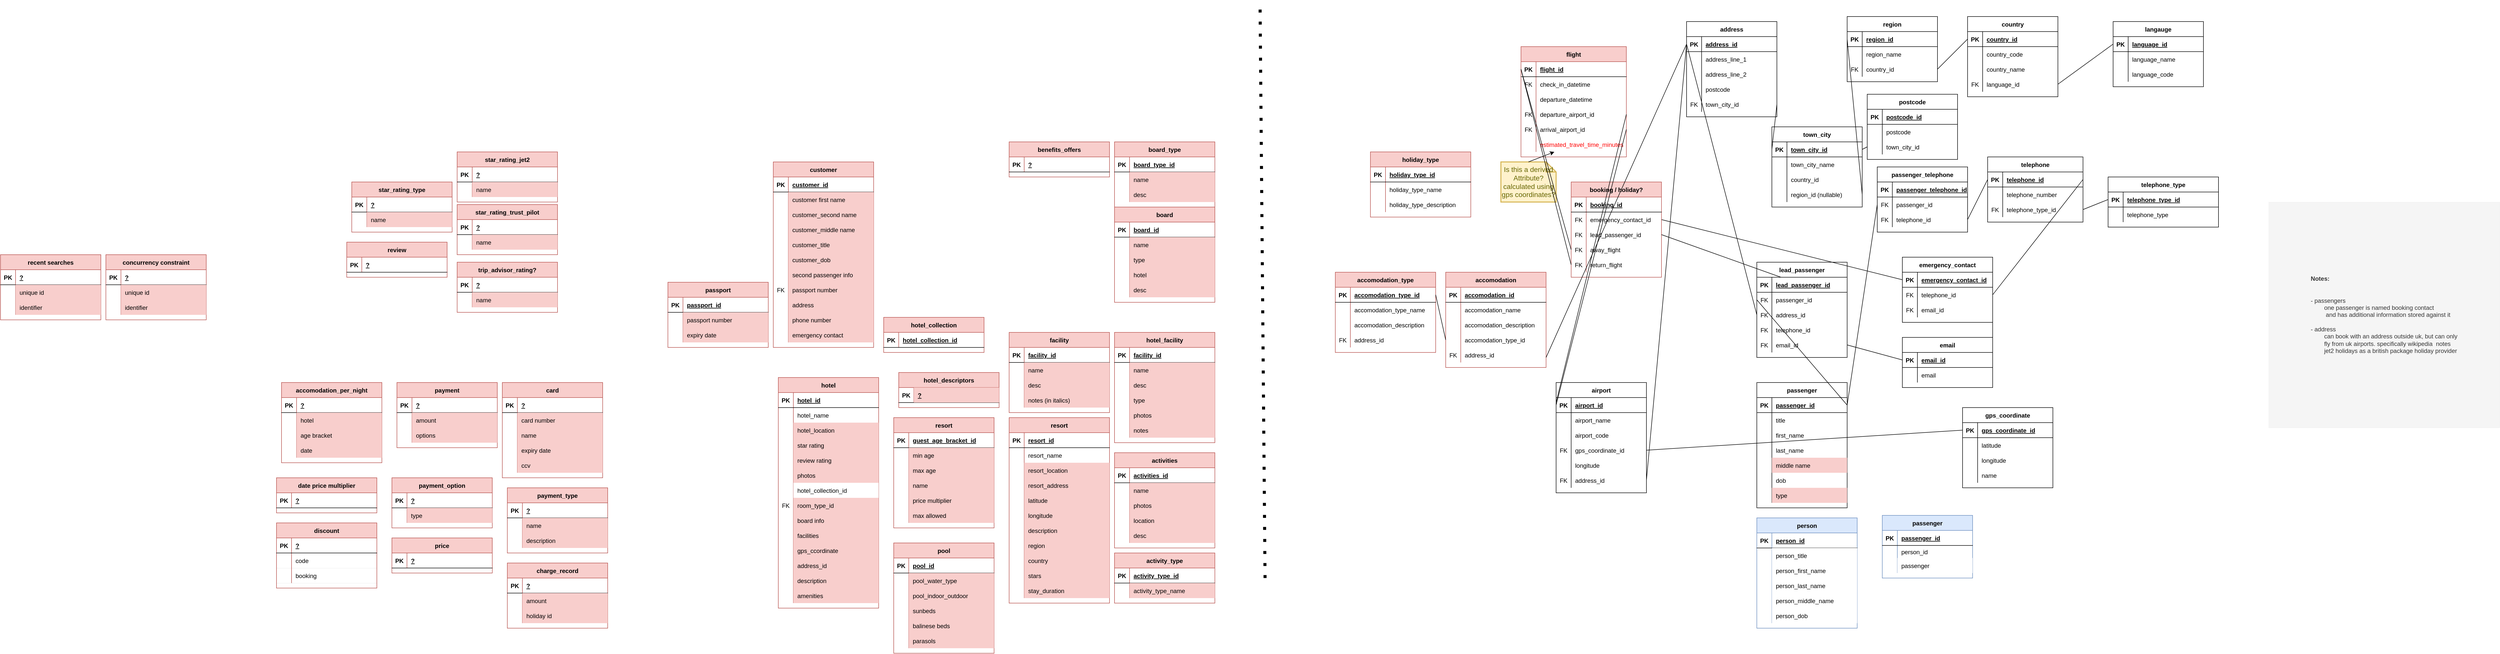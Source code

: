 <mxfile version="20.4.0" type="device"><diagram id="VMLesbgpOANa6hWWFfc3" name="Page-1"><mxGraphModel dx="5513" dy="2273" grid="1" gridSize="10" guides="1" tooltips="1" connect="1" arrows="1" fold="1" page="1" pageScale="1" pageWidth="1920" pageHeight="1200" math="0" shadow="0"><root><mxCell id="0"/><mxCell id="1" parent="0"/><mxCell id="VsR8rdNbdHVLF4eaSc7L-1" value="address" style="shape=table;startSize=30;container=1;collapsible=1;childLayout=tableLayout;fixedRows=1;rowLines=0;fontStyle=1;align=center;resizeLast=1;" parent="1" vertex="1"><mxGeometry x="390" y="20" width="180" height="190" as="geometry"/></mxCell><mxCell id="VsR8rdNbdHVLF4eaSc7L-2" value="" style="shape=tableRow;horizontal=0;startSize=0;swimlaneHead=0;swimlaneBody=0;fillColor=none;collapsible=0;dropTarget=0;points=[[0,0.5],[1,0.5]];portConstraint=eastwest;top=0;left=0;right=0;bottom=1;" parent="VsR8rdNbdHVLF4eaSc7L-1" vertex="1"><mxGeometry y="30" width="180" height="30" as="geometry"/></mxCell><mxCell id="VsR8rdNbdHVLF4eaSc7L-3" value="PK" style="shape=partialRectangle;connectable=0;fillColor=none;top=0;left=0;bottom=0;right=0;fontStyle=1;overflow=hidden;" parent="VsR8rdNbdHVLF4eaSc7L-2" vertex="1"><mxGeometry width="30" height="30" as="geometry"><mxRectangle width="30" height="30" as="alternateBounds"/></mxGeometry></mxCell><mxCell id="VsR8rdNbdHVLF4eaSc7L-4" value="address_id" style="shape=partialRectangle;connectable=0;fillColor=none;top=0;left=0;bottom=0;right=0;align=left;spacingLeft=6;fontStyle=5;overflow=hidden;" parent="VsR8rdNbdHVLF4eaSc7L-2" vertex="1"><mxGeometry x="30" width="150" height="30" as="geometry"><mxRectangle width="150" height="30" as="alternateBounds"/></mxGeometry></mxCell><mxCell id="VsR8rdNbdHVLF4eaSc7L-5" value="" style="shape=tableRow;horizontal=0;startSize=0;swimlaneHead=0;swimlaneBody=0;fillColor=none;collapsible=0;dropTarget=0;points=[[0,0.5],[1,0.5]];portConstraint=eastwest;top=0;left=0;right=0;bottom=0;" parent="VsR8rdNbdHVLF4eaSc7L-1" vertex="1"><mxGeometry y="60" width="180" height="30" as="geometry"/></mxCell><mxCell id="VsR8rdNbdHVLF4eaSc7L-6" value="" style="shape=partialRectangle;connectable=0;fillColor=none;top=0;left=0;bottom=0;right=0;editable=1;overflow=hidden;" parent="VsR8rdNbdHVLF4eaSc7L-5" vertex="1"><mxGeometry width="30" height="30" as="geometry"><mxRectangle width="30" height="30" as="alternateBounds"/></mxGeometry></mxCell><mxCell id="VsR8rdNbdHVLF4eaSc7L-7" value="address_line_1" style="shape=partialRectangle;connectable=0;fillColor=none;top=0;left=0;bottom=0;right=0;align=left;spacingLeft=6;overflow=hidden;" parent="VsR8rdNbdHVLF4eaSc7L-5" vertex="1"><mxGeometry x="30" width="150" height="30" as="geometry"><mxRectangle width="150" height="30" as="alternateBounds"/></mxGeometry></mxCell><mxCell id="VsR8rdNbdHVLF4eaSc7L-8" value="" style="shape=tableRow;horizontal=0;startSize=0;swimlaneHead=0;swimlaneBody=0;fillColor=none;collapsible=0;dropTarget=0;points=[[0,0.5],[1,0.5]];portConstraint=eastwest;top=0;left=0;right=0;bottom=0;" parent="VsR8rdNbdHVLF4eaSc7L-1" vertex="1"><mxGeometry y="90" width="180" height="30" as="geometry"/></mxCell><mxCell id="VsR8rdNbdHVLF4eaSc7L-9" value="" style="shape=partialRectangle;connectable=0;fillColor=none;top=0;left=0;bottom=0;right=0;editable=1;overflow=hidden;" parent="VsR8rdNbdHVLF4eaSc7L-8" vertex="1"><mxGeometry width="30" height="30" as="geometry"><mxRectangle width="30" height="30" as="alternateBounds"/></mxGeometry></mxCell><mxCell id="VsR8rdNbdHVLF4eaSc7L-10" value="address_line_2" style="shape=partialRectangle;connectable=0;fillColor=none;top=0;left=0;bottom=0;right=0;align=left;spacingLeft=6;overflow=hidden;" parent="VsR8rdNbdHVLF4eaSc7L-8" vertex="1"><mxGeometry x="30" width="150" height="30" as="geometry"><mxRectangle width="150" height="30" as="alternateBounds"/></mxGeometry></mxCell><mxCell id="VsR8rdNbdHVLF4eaSc7L-11" value="" style="shape=tableRow;horizontal=0;startSize=0;swimlaneHead=0;swimlaneBody=0;fillColor=none;collapsible=0;dropTarget=0;points=[[0,0.5],[1,0.5]];portConstraint=eastwest;top=0;left=0;right=0;bottom=0;" parent="VsR8rdNbdHVLF4eaSc7L-1" vertex="1"><mxGeometry y="120" width="180" height="30" as="geometry"/></mxCell><mxCell id="VsR8rdNbdHVLF4eaSc7L-12" value="" style="shape=partialRectangle;connectable=0;fillColor=none;top=0;left=0;bottom=0;right=0;editable=1;overflow=hidden;" parent="VsR8rdNbdHVLF4eaSc7L-11" vertex="1"><mxGeometry width="30" height="30" as="geometry"><mxRectangle width="30" height="30" as="alternateBounds"/></mxGeometry></mxCell><mxCell id="VsR8rdNbdHVLF4eaSc7L-13" value="postcode" style="shape=partialRectangle;connectable=0;fillColor=none;top=0;left=0;bottom=0;right=0;align=left;spacingLeft=6;overflow=hidden;" parent="VsR8rdNbdHVLF4eaSc7L-11" vertex="1"><mxGeometry x="30" width="150" height="30" as="geometry"><mxRectangle width="150" height="30" as="alternateBounds"/></mxGeometry></mxCell><mxCell id="VsR8rdNbdHVLF4eaSc7L-15" value="" style="shape=tableRow;horizontal=0;startSize=0;swimlaneHead=0;swimlaneBody=0;fillColor=none;collapsible=0;dropTarget=0;points=[[0,0.5],[1,0.5]];portConstraint=eastwest;top=0;left=0;right=0;bottom=0;" parent="VsR8rdNbdHVLF4eaSc7L-1" vertex="1"><mxGeometry y="150" width="180" height="30" as="geometry"/></mxCell><mxCell id="VsR8rdNbdHVLF4eaSc7L-16" value="FK" style="shape=partialRectangle;connectable=0;fillColor=none;top=0;left=0;bottom=0;right=0;editable=1;overflow=hidden;" parent="VsR8rdNbdHVLF4eaSc7L-15" vertex="1"><mxGeometry width="30" height="30" as="geometry"><mxRectangle width="30" height="30" as="alternateBounds"/></mxGeometry></mxCell><mxCell id="VsR8rdNbdHVLF4eaSc7L-17" value="town_city_id" style="shape=partialRectangle;connectable=0;fillColor=none;top=0;left=0;bottom=0;right=0;align=left;spacingLeft=6;overflow=hidden;" parent="VsR8rdNbdHVLF4eaSc7L-15" vertex="1"><mxGeometry x="30" width="150" height="30" as="geometry"><mxRectangle width="150" height="30" as="alternateBounds"/></mxGeometry></mxCell><mxCell id="VsR8rdNbdHVLF4eaSc7L-19" value="town_city" style="shape=table;startSize=30;container=1;collapsible=1;childLayout=tableLayout;fixedRows=1;rowLines=0;fontStyle=1;align=center;resizeLast=1;" parent="1" vertex="1"><mxGeometry x="560" y="230" width="180" height="160" as="geometry"/></mxCell><mxCell id="VsR8rdNbdHVLF4eaSc7L-20" value="" style="shape=tableRow;horizontal=0;startSize=0;swimlaneHead=0;swimlaneBody=0;fillColor=none;collapsible=0;dropTarget=0;points=[[0,0.5],[1,0.5]];portConstraint=eastwest;top=0;left=0;right=0;bottom=1;" parent="VsR8rdNbdHVLF4eaSc7L-19" vertex="1"><mxGeometry y="30" width="180" height="30" as="geometry"/></mxCell><mxCell id="VsR8rdNbdHVLF4eaSc7L-21" value="PK" style="shape=partialRectangle;connectable=0;fillColor=none;top=0;left=0;bottom=0;right=0;fontStyle=1;overflow=hidden;" parent="VsR8rdNbdHVLF4eaSc7L-20" vertex="1"><mxGeometry width="30" height="30" as="geometry"><mxRectangle width="30" height="30" as="alternateBounds"/></mxGeometry></mxCell><mxCell id="VsR8rdNbdHVLF4eaSc7L-22" value="town_city_id" style="shape=partialRectangle;connectable=0;fillColor=none;top=0;left=0;bottom=0;right=0;align=left;spacingLeft=6;fontStyle=5;overflow=hidden;" parent="VsR8rdNbdHVLF4eaSc7L-20" vertex="1"><mxGeometry x="30" width="150" height="30" as="geometry"><mxRectangle width="150" height="30" as="alternateBounds"/></mxGeometry></mxCell><mxCell id="VsR8rdNbdHVLF4eaSc7L-23" value="" style="shape=tableRow;horizontal=0;startSize=0;swimlaneHead=0;swimlaneBody=0;fillColor=none;collapsible=0;dropTarget=0;points=[[0,0.5],[1,0.5]];portConstraint=eastwest;top=0;left=0;right=0;bottom=0;" parent="VsR8rdNbdHVLF4eaSc7L-19" vertex="1"><mxGeometry y="60" width="180" height="30" as="geometry"/></mxCell><mxCell id="VsR8rdNbdHVLF4eaSc7L-24" value="" style="shape=partialRectangle;connectable=0;fillColor=none;top=0;left=0;bottom=0;right=0;editable=1;overflow=hidden;" parent="VsR8rdNbdHVLF4eaSc7L-23" vertex="1"><mxGeometry width="30" height="30" as="geometry"><mxRectangle width="30" height="30" as="alternateBounds"/></mxGeometry></mxCell><mxCell id="VsR8rdNbdHVLF4eaSc7L-25" value="town_city_name" style="shape=partialRectangle;connectable=0;fillColor=none;top=0;left=0;bottom=0;right=0;align=left;spacingLeft=6;overflow=hidden;" parent="VsR8rdNbdHVLF4eaSc7L-23" vertex="1"><mxGeometry x="30" width="150" height="30" as="geometry"><mxRectangle width="150" height="30" as="alternateBounds"/></mxGeometry></mxCell><mxCell id="VsR8rdNbdHVLF4eaSc7L-26" value="" style="shape=tableRow;horizontal=0;startSize=0;swimlaneHead=0;swimlaneBody=0;fillColor=none;collapsible=0;dropTarget=0;points=[[0,0.5],[1,0.5]];portConstraint=eastwest;top=0;left=0;right=0;bottom=0;" parent="VsR8rdNbdHVLF4eaSc7L-19" vertex="1"><mxGeometry y="90" width="180" height="30" as="geometry"/></mxCell><mxCell id="VsR8rdNbdHVLF4eaSc7L-27" value="" style="shape=partialRectangle;connectable=0;fillColor=none;top=0;left=0;bottom=0;right=0;editable=1;overflow=hidden;" parent="VsR8rdNbdHVLF4eaSc7L-26" vertex="1"><mxGeometry width="30" height="30" as="geometry"><mxRectangle width="30" height="30" as="alternateBounds"/></mxGeometry></mxCell><mxCell id="VsR8rdNbdHVLF4eaSc7L-28" value="country_id" style="shape=partialRectangle;connectable=0;fillColor=none;top=0;left=0;bottom=0;right=0;align=left;spacingLeft=6;overflow=hidden;" parent="VsR8rdNbdHVLF4eaSc7L-26" vertex="1"><mxGeometry x="30" width="150" height="30" as="geometry"><mxRectangle width="150" height="30" as="alternateBounds"/></mxGeometry></mxCell><mxCell id="VsR8rdNbdHVLF4eaSc7L-29" value="" style="shape=tableRow;horizontal=0;startSize=0;swimlaneHead=0;swimlaneBody=0;fillColor=none;collapsible=0;dropTarget=0;points=[[0,0.5],[1,0.5]];portConstraint=eastwest;top=0;left=0;right=0;bottom=0;" parent="VsR8rdNbdHVLF4eaSc7L-19" vertex="1"><mxGeometry y="120" width="180" height="30" as="geometry"/></mxCell><mxCell id="VsR8rdNbdHVLF4eaSc7L-30" value="" style="shape=partialRectangle;connectable=0;fillColor=none;top=0;left=0;bottom=0;right=0;editable=1;overflow=hidden;" parent="VsR8rdNbdHVLF4eaSc7L-29" vertex="1"><mxGeometry width="30" height="30" as="geometry"><mxRectangle width="30" height="30" as="alternateBounds"/></mxGeometry></mxCell><mxCell id="VsR8rdNbdHVLF4eaSc7L-31" value="region_id (nullable)" style="shape=partialRectangle;connectable=0;fillColor=none;top=0;left=0;bottom=0;right=0;align=left;spacingLeft=6;overflow=hidden;" parent="VsR8rdNbdHVLF4eaSc7L-29" vertex="1"><mxGeometry x="30" width="150" height="30" as="geometry"><mxRectangle width="150" height="30" as="alternateBounds"/></mxGeometry></mxCell><mxCell id="VsR8rdNbdHVLF4eaSc7L-35" value="" style="endArrow=none;html=1;rounded=0;exitX=1;exitY=0.5;exitDx=0;exitDy=0;entryX=0;entryY=0.5;entryDx=0;entryDy=0;" parent="1" source="VsR8rdNbdHVLF4eaSc7L-15" target="VsR8rdNbdHVLF4eaSc7L-20" edge="1"><mxGeometry relative="1" as="geometry"><mxPoint x="510" y="500" as="sourcePoint"/><mxPoint x="670" y="500" as="targetPoint"/></mxGeometry></mxCell><mxCell id="VsR8rdNbdHVLF4eaSc7L-52" value="telephone" style="shape=table;startSize=30;container=1;collapsible=1;childLayout=tableLayout;fixedRows=1;rowLines=0;fontStyle=1;align=center;resizeLast=1;" parent="1" vertex="1"><mxGeometry x="990" y="290" width="190" height="130" as="geometry"/></mxCell><mxCell id="VsR8rdNbdHVLF4eaSc7L-53" value="" style="shape=tableRow;horizontal=0;startSize=0;swimlaneHead=0;swimlaneBody=0;fillColor=none;collapsible=0;dropTarget=0;points=[[0,0.5],[1,0.5]];portConstraint=eastwest;top=0;left=0;right=0;bottom=1;" parent="VsR8rdNbdHVLF4eaSc7L-52" vertex="1"><mxGeometry y="30" width="190" height="30" as="geometry"/></mxCell><mxCell id="VsR8rdNbdHVLF4eaSc7L-54" value="PK" style="shape=partialRectangle;connectable=0;fillColor=none;top=0;left=0;bottom=0;right=0;fontStyle=1;overflow=hidden;" parent="VsR8rdNbdHVLF4eaSc7L-53" vertex="1"><mxGeometry width="30" height="30" as="geometry"><mxRectangle width="30" height="30" as="alternateBounds"/></mxGeometry></mxCell><mxCell id="VsR8rdNbdHVLF4eaSc7L-55" value="telephone_id" style="shape=partialRectangle;connectable=0;fillColor=none;top=0;left=0;bottom=0;right=0;align=left;spacingLeft=6;fontStyle=5;overflow=hidden;" parent="VsR8rdNbdHVLF4eaSc7L-53" vertex="1"><mxGeometry x="30" width="160" height="30" as="geometry"><mxRectangle width="160" height="30" as="alternateBounds"/></mxGeometry></mxCell><mxCell id="VsR8rdNbdHVLF4eaSc7L-235" value="" style="shape=tableRow;horizontal=0;startSize=0;swimlaneHead=0;swimlaneBody=0;fillColor=none;collapsible=0;dropTarget=0;points=[[0,0.5],[1,0.5]];portConstraint=eastwest;top=0;left=0;right=0;bottom=0;" parent="VsR8rdNbdHVLF4eaSc7L-52" vertex="1"><mxGeometry y="60" width="190" height="30" as="geometry"/></mxCell><mxCell id="VsR8rdNbdHVLF4eaSc7L-236" value="" style="shape=partialRectangle;connectable=0;fillColor=none;top=0;left=0;bottom=0;right=0;editable=1;overflow=hidden;" parent="VsR8rdNbdHVLF4eaSc7L-235" vertex="1"><mxGeometry width="30" height="30" as="geometry"><mxRectangle width="30" height="30" as="alternateBounds"/></mxGeometry></mxCell><mxCell id="VsR8rdNbdHVLF4eaSc7L-237" value="telephone_number" style="shape=partialRectangle;connectable=0;fillColor=none;top=0;left=0;bottom=0;right=0;align=left;spacingLeft=6;overflow=hidden;" parent="VsR8rdNbdHVLF4eaSc7L-235" vertex="1"><mxGeometry x="30" width="160" height="30" as="geometry"><mxRectangle width="160" height="30" as="alternateBounds"/></mxGeometry></mxCell><mxCell id="VsR8rdNbdHVLF4eaSc7L-59" value="" style="shape=tableRow;horizontal=0;startSize=0;swimlaneHead=0;swimlaneBody=0;fillColor=none;collapsible=0;dropTarget=0;points=[[0,0.5],[1,0.5]];portConstraint=eastwest;top=0;left=0;right=0;bottom=0;" parent="VsR8rdNbdHVLF4eaSc7L-52" vertex="1"><mxGeometry y="90" width="190" height="30" as="geometry"/></mxCell><mxCell id="VsR8rdNbdHVLF4eaSc7L-60" value="FK" style="shape=partialRectangle;connectable=0;fillColor=none;top=0;left=0;bottom=0;right=0;editable=1;overflow=hidden;" parent="VsR8rdNbdHVLF4eaSc7L-59" vertex="1"><mxGeometry width="30" height="30" as="geometry"><mxRectangle width="30" height="30" as="alternateBounds"/></mxGeometry></mxCell><mxCell id="VsR8rdNbdHVLF4eaSc7L-61" value="telephone_type_id" style="shape=partialRectangle;connectable=0;fillColor=none;top=0;left=0;bottom=0;right=0;align=left;spacingLeft=6;overflow=hidden;" parent="VsR8rdNbdHVLF4eaSc7L-59" vertex="1"><mxGeometry x="30" width="160" height="30" as="geometry"><mxRectangle width="160" height="30" as="alternateBounds"/></mxGeometry></mxCell><mxCell id="VsR8rdNbdHVLF4eaSc7L-69" value="telephone_type" style="shape=table;startSize=30;container=1;collapsible=1;childLayout=tableLayout;fixedRows=1;rowLines=0;fontStyle=1;align=center;resizeLast=1;" parent="1" vertex="1"><mxGeometry x="1230" y="330" width="220" height="100" as="geometry"/></mxCell><mxCell id="VsR8rdNbdHVLF4eaSc7L-70" value="" style="shape=tableRow;horizontal=0;startSize=0;swimlaneHead=0;swimlaneBody=0;fillColor=none;collapsible=0;dropTarget=0;points=[[0,0.5],[1,0.5]];portConstraint=eastwest;top=0;left=0;right=0;bottom=1;" parent="VsR8rdNbdHVLF4eaSc7L-69" vertex="1"><mxGeometry y="30" width="220" height="30" as="geometry"/></mxCell><mxCell id="VsR8rdNbdHVLF4eaSc7L-71" value="PK" style="shape=partialRectangle;connectable=0;fillColor=none;top=0;left=0;bottom=0;right=0;fontStyle=1;overflow=hidden;" parent="VsR8rdNbdHVLF4eaSc7L-70" vertex="1"><mxGeometry width="30" height="30" as="geometry"><mxRectangle width="30" height="30" as="alternateBounds"/></mxGeometry></mxCell><mxCell id="VsR8rdNbdHVLF4eaSc7L-72" value="telephone_type_id" style="shape=partialRectangle;connectable=0;fillColor=none;top=0;left=0;bottom=0;right=0;align=left;spacingLeft=6;fontStyle=5;overflow=hidden;" parent="VsR8rdNbdHVLF4eaSc7L-70" vertex="1"><mxGeometry x="30" width="190" height="30" as="geometry"><mxRectangle width="190" height="30" as="alternateBounds"/></mxGeometry></mxCell><mxCell id="VsR8rdNbdHVLF4eaSc7L-73" value="" style="shape=tableRow;horizontal=0;startSize=0;swimlaneHead=0;swimlaneBody=0;fillColor=none;collapsible=0;dropTarget=0;points=[[0,0.5],[1,0.5]];portConstraint=eastwest;top=0;left=0;right=0;bottom=0;" parent="VsR8rdNbdHVLF4eaSc7L-69" vertex="1"><mxGeometry y="60" width="220" height="30" as="geometry"/></mxCell><mxCell id="VsR8rdNbdHVLF4eaSc7L-74" value="" style="shape=partialRectangle;connectable=0;fillColor=none;top=0;left=0;bottom=0;right=0;editable=1;overflow=hidden;" parent="VsR8rdNbdHVLF4eaSc7L-73" vertex="1"><mxGeometry width="30" height="30" as="geometry"><mxRectangle width="30" height="30" as="alternateBounds"/></mxGeometry></mxCell><mxCell id="VsR8rdNbdHVLF4eaSc7L-75" value="telephone_type" style="shape=partialRectangle;connectable=0;fillColor=none;top=0;left=0;bottom=0;right=0;align=left;spacingLeft=6;overflow=hidden;" parent="VsR8rdNbdHVLF4eaSc7L-73" vertex="1"><mxGeometry x="30" width="190" height="30" as="geometry"><mxRectangle width="190" height="30" as="alternateBounds"/></mxGeometry></mxCell><mxCell id="VsR8rdNbdHVLF4eaSc7L-82" value="" style="endArrow=none;html=1;rounded=0;exitX=0;exitY=0.5;exitDx=0;exitDy=0;entryX=1;entryY=0.5;entryDx=0;entryDy=0;" parent="1" source="VsR8rdNbdHVLF4eaSc7L-70" target="VsR8rdNbdHVLF4eaSc7L-59" edge="1"><mxGeometry relative="1" as="geometry"><mxPoint x="840" y="500" as="sourcePoint"/><mxPoint x="1160" y="340" as="targetPoint"/></mxGeometry></mxCell><mxCell id="VsR8rdNbdHVLF4eaSc7L-83" value="lead_passenger" style="shape=table;startSize=30;container=1;collapsible=1;childLayout=tableLayout;fixedRows=1;rowLines=0;fontStyle=1;align=center;resizeLast=1;" parent="1" vertex="1"><mxGeometry x="530" y="500" width="180" height="190" as="geometry"/></mxCell><mxCell id="VsR8rdNbdHVLF4eaSc7L-84" value="" style="shape=tableRow;horizontal=0;startSize=0;swimlaneHead=0;swimlaneBody=0;fillColor=none;collapsible=0;dropTarget=0;points=[[0,0.5],[1,0.5]];portConstraint=eastwest;top=0;left=0;right=0;bottom=1;" parent="VsR8rdNbdHVLF4eaSc7L-83" vertex="1"><mxGeometry y="30" width="180" height="30" as="geometry"/></mxCell><mxCell id="VsR8rdNbdHVLF4eaSc7L-85" value="PK" style="shape=partialRectangle;connectable=0;fillColor=none;top=0;left=0;bottom=0;right=0;fontStyle=1;overflow=hidden;" parent="VsR8rdNbdHVLF4eaSc7L-84" vertex="1"><mxGeometry width="30" height="30" as="geometry"><mxRectangle width="30" height="30" as="alternateBounds"/></mxGeometry></mxCell><mxCell id="VsR8rdNbdHVLF4eaSc7L-86" value="lead_passenger_id" style="shape=partialRectangle;connectable=0;fillColor=none;top=0;left=0;bottom=0;right=0;align=left;spacingLeft=6;fontStyle=5;overflow=hidden;" parent="VsR8rdNbdHVLF4eaSc7L-84" vertex="1"><mxGeometry x="30" width="150" height="30" as="geometry"><mxRectangle width="150" height="30" as="alternateBounds"/></mxGeometry></mxCell><mxCell id="VsR8rdNbdHVLF4eaSc7L-87" value="" style="shape=tableRow;horizontal=0;startSize=0;swimlaneHead=0;swimlaneBody=0;fillColor=none;collapsible=0;dropTarget=0;points=[[0,0.5],[1,0.5]];portConstraint=eastwest;top=0;left=0;right=0;bottom=0;" parent="VsR8rdNbdHVLF4eaSc7L-83" vertex="1"><mxGeometry y="60" width="180" height="30" as="geometry"/></mxCell><mxCell id="VsR8rdNbdHVLF4eaSc7L-88" value="FK" style="shape=partialRectangle;connectable=0;fillColor=none;top=0;left=0;bottom=0;right=0;editable=1;overflow=hidden;" parent="VsR8rdNbdHVLF4eaSc7L-87" vertex="1"><mxGeometry width="30" height="30" as="geometry"><mxRectangle width="30" height="30" as="alternateBounds"/></mxGeometry></mxCell><mxCell id="VsR8rdNbdHVLF4eaSc7L-89" value="passenger_id" style="shape=partialRectangle;connectable=0;fillColor=none;top=0;left=0;bottom=0;right=0;align=left;spacingLeft=6;overflow=hidden;" parent="VsR8rdNbdHVLF4eaSc7L-87" vertex="1"><mxGeometry x="30" width="150" height="30" as="geometry"><mxRectangle width="150" height="30" as="alternateBounds"/></mxGeometry></mxCell><mxCell id="VsR8rdNbdHVLF4eaSc7L-154" value="" style="shape=tableRow;horizontal=0;startSize=0;swimlaneHead=0;swimlaneBody=0;fillColor=none;collapsible=0;dropTarget=0;points=[[0,0.5],[1,0.5]];portConstraint=eastwest;top=0;left=0;right=0;bottom=0;" parent="VsR8rdNbdHVLF4eaSc7L-83" vertex="1"><mxGeometry y="90" width="180" height="30" as="geometry"/></mxCell><mxCell id="VsR8rdNbdHVLF4eaSc7L-155" value="FK" style="shape=partialRectangle;connectable=0;fillColor=none;top=0;left=0;bottom=0;right=0;editable=1;overflow=hidden;" parent="VsR8rdNbdHVLF4eaSc7L-154" vertex="1"><mxGeometry width="30" height="30" as="geometry"><mxRectangle width="30" height="30" as="alternateBounds"/></mxGeometry></mxCell><mxCell id="VsR8rdNbdHVLF4eaSc7L-156" value="address_id" style="shape=partialRectangle;connectable=0;fillColor=none;top=0;left=0;bottom=0;right=0;align=left;spacingLeft=6;overflow=hidden;" parent="VsR8rdNbdHVLF4eaSc7L-154" vertex="1"><mxGeometry x="30" width="150" height="30" as="geometry"><mxRectangle width="150" height="30" as="alternateBounds"/></mxGeometry></mxCell><mxCell id="VsR8rdNbdHVLF4eaSc7L-90" value="" style="shape=tableRow;horizontal=0;startSize=0;swimlaneHead=0;swimlaneBody=0;fillColor=none;collapsible=0;dropTarget=0;points=[[0,0.5],[1,0.5]];portConstraint=eastwest;top=0;left=0;right=0;bottom=0;" parent="VsR8rdNbdHVLF4eaSc7L-83" vertex="1"><mxGeometry y="120" width="180" height="30" as="geometry"/></mxCell><mxCell id="VsR8rdNbdHVLF4eaSc7L-91" value="FK" style="shape=partialRectangle;connectable=0;fillColor=none;top=0;left=0;bottom=0;right=0;editable=1;overflow=hidden;" parent="VsR8rdNbdHVLF4eaSc7L-90" vertex="1"><mxGeometry width="30" height="30" as="geometry"><mxRectangle width="30" height="30" as="alternateBounds"/></mxGeometry></mxCell><mxCell id="VsR8rdNbdHVLF4eaSc7L-92" value="telephone_id" style="shape=partialRectangle;connectable=0;fillColor=none;top=0;left=0;bottom=0;right=0;align=left;spacingLeft=6;overflow=hidden;" parent="VsR8rdNbdHVLF4eaSc7L-90" vertex="1"><mxGeometry x="30" width="150" height="30" as="geometry"><mxRectangle width="150" height="30" as="alternateBounds"/></mxGeometry></mxCell><mxCell id="VsR8rdNbdHVLF4eaSc7L-100" value="" style="shape=tableRow;horizontal=0;startSize=0;swimlaneHead=0;swimlaneBody=0;fillColor=none;collapsible=0;dropTarget=0;points=[[0,0.5],[1,0.5]];portConstraint=eastwest;top=0;left=0;right=0;bottom=0;" parent="VsR8rdNbdHVLF4eaSc7L-83" vertex="1"><mxGeometry y="150" width="180" height="30" as="geometry"/></mxCell><mxCell id="VsR8rdNbdHVLF4eaSc7L-101" value="FK" style="shape=partialRectangle;connectable=0;fillColor=none;top=0;left=0;bottom=0;right=0;editable=1;overflow=hidden;" parent="VsR8rdNbdHVLF4eaSc7L-100" vertex="1"><mxGeometry width="30" height="30" as="geometry"><mxRectangle width="30" height="30" as="alternateBounds"/></mxGeometry></mxCell><mxCell id="VsR8rdNbdHVLF4eaSc7L-102" value="email_id" style="shape=partialRectangle;connectable=0;fillColor=none;top=0;left=0;bottom=0;right=0;align=left;spacingLeft=6;overflow=hidden;" parent="VsR8rdNbdHVLF4eaSc7L-100" vertex="1"><mxGeometry x="30" width="150" height="30" as="geometry"><mxRectangle width="150" height="30" as="alternateBounds"/></mxGeometry></mxCell><mxCell id="VsR8rdNbdHVLF4eaSc7L-103" value="emergency_contact" style="shape=table;startSize=30;container=1;collapsible=1;childLayout=tableLayout;fixedRows=1;rowLines=0;fontStyle=1;align=center;resizeLast=1;" parent="1" vertex="1"><mxGeometry x="820" y="490" width="180" height="130" as="geometry"/></mxCell><mxCell id="VsR8rdNbdHVLF4eaSc7L-104" value="" style="shape=tableRow;horizontal=0;startSize=0;swimlaneHead=0;swimlaneBody=0;fillColor=none;collapsible=0;dropTarget=0;points=[[0,0.5],[1,0.5]];portConstraint=eastwest;top=0;left=0;right=0;bottom=1;" parent="VsR8rdNbdHVLF4eaSc7L-103" vertex="1"><mxGeometry y="30" width="180" height="30" as="geometry"/></mxCell><mxCell id="VsR8rdNbdHVLF4eaSc7L-105" value="PK" style="shape=partialRectangle;connectable=0;fillColor=none;top=0;left=0;bottom=0;right=0;fontStyle=1;overflow=hidden;" parent="VsR8rdNbdHVLF4eaSc7L-104" vertex="1"><mxGeometry width="30" height="30" as="geometry"><mxRectangle width="30" height="30" as="alternateBounds"/></mxGeometry></mxCell><mxCell id="VsR8rdNbdHVLF4eaSc7L-106" value="emergency_contact_id" style="shape=partialRectangle;connectable=0;fillColor=none;top=0;left=0;bottom=0;right=0;align=left;spacingLeft=6;fontStyle=5;overflow=hidden;" parent="VsR8rdNbdHVLF4eaSc7L-104" vertex="1"><mxGeometry x="30" width="150" height="30" as="geometry"><mxRectangle width="150" height="30" as="alternateBounds"/></mxGeometry></mxCell><mxCell id="VsR8rdNbdHVLF4eaSc7L-107" value="" style="shape=tableRow;horizontal=0;startSize=0;swimlaneHead=0;swimlaneBody=0;fillColor=none;collapsible=0;dropTarget=0;points=[[0,0.5],[1,0.5]];portConstraint=eastwest;top=0;left=0;right=0;bottom=0;" parent="VsR8rdNbdHVLF4eaSc7L-103" vertex="1"><mxGeometry y="60" width="180" height="30" as="geometry"/></mxCell><mxCell id="VsR8rdNbdHVLF4eaSc7L-108" value="FK" style="shape=partialRectangle;connectable=0;fillColor=none;top=0;left=0;bottom=0;right=0;editable=1;overflow=hidden;" parent="VsR8rdNbdHVLF4eaSc7L-107" vertex="1"><mxGeometry width="30" height="30" as="geometry"><mxRectangle width="30" height="30" as="alternateBounds"/></mxGeometry></mxCell><mxCell id="VsR8rdNbdHVLF4eaSc7L-109" value="telephone_id" style="shape=partialRectangle;connectable=0;fillColor=none;top=0;left=0;bottom=0;right=0;align=left;spacingLeft=6;overflow=hidden;" parent="VsR8rdNbdHVLF4eaSc7L-107" vertex="1"><mxGeometry x="30" width="150" height="30" as="geometry"><mxRectangle width="150" height="30" as="alternateBounds"/></mxGeometry></mxCell><mxCell id="VsR8rdNbdHVLF4eaSc7L-110" value="" style="shape=tableRow;horizontal=0;startSize=0;swimlaneHead=0;swimlaneBody=0;fillColor=none;collapsible=0;dropTarget=0;points=[[0,0.5],[1,0.5]];portConstraint=eastwest;top=0;left=0;right=0;bottom=0;" parent="VsR8rdNbdHVLF4eaSc7L-103" vertex="1"><mxGeometry y="90" width="180" height="30" as="geometry"/></mxCell><mxCell id="VsR8rdNbdHVLF4eaSc7L-111" value="FK" style="shape=partialRectangle;connectable=0;fillColor=none;top=0;left=0;bottom=0;right=0;editable=1;overflow=hidden;" parent="VsR8rdNbdHVLF4eaSc7L-110" vertex="1"><mxGeometry width="30" height="30" as="geometry"><mxRectangle width="30" height="30" as="alternateBounds"/></mxGeometry></mxCell><mxCell id="VsR8rdNbdHVLF4eaSc7L-112" value="email_id" style="shape=partialRectangle;connectable=0;fillColor=none;top=0;left=0;bottom=0;right=0;align=left;spacingLeft=6;overflow=hidden;" parent="VsR8rdNbdHVLF4eaSc7L-110" vertex="1"><mxGeometry x="30" width="150" height="30" as="geometry"><mxRectangle width="150" height="30" as="alternateBounds"/></mxGeometry></mxCell><mxCell id="VsR8rdNbdHVLF4eaSc7L-120" value="" style="endArrow=none;html=1;rounded=0;exitX=1;exitY=0.5;exitDx=0;exitDy=0;entryX=1;entryY=0.5;entryDx=0;entryDy=0;" parent="1" source="VsR8rdNbdHVLF4eaSc7L-107" target="VsR8rdNbdHVLF4eaSc7L-53" edge="1"><mxGeometry relative="1" as="geometry"><mxPoint x="970" y="585" as="sourcePoint"/><mxPoint x="990.0" y="345" as="targetPoint"/></mxGeometry></mxCell><mxCell id="VsR8rdNbdHVLF4eaSc7L-121" value="email" style="shape=table;startSize=30;container=1;collapsible=1;childLayout=tableLayout;fixedRows=1;rowLines=0;fontStyle=1;align=center;resizeLast=1;" parent="1" vertex="1"><mxGeometry x="820" y="650" width="180" height="100" as="geometry"/></mxCell><mxCell id="VsR8rdNbdHVLF4eaSc7L-122" value="" style="shape=tableRow;horizontal=0;startSize=0;swimlaneHead=0;swimlaneBody=0;fillColor=none;collapsible=0;dropTarget=0;points=[[0,0.5],[1,0.5]];portConstraint=eastwest;top=0;left=0;right=0;bottom=1;" parent="VsR8rdNbdHVLF4eaSc7L-121" vertex="1"><mxGeometry y="30" width="180" height="30" as="geometry"/></mxCell><mxCell id="VsR8rdNbdHVLF4eaSc7L-123" value="PK" style="shape=partialRectangle;connectable=0;fillColor=none;top=0;left=0;bottom=0;right=0;fontStyle=1;overflow=hidden;" parent="VsR8rdNbdHVLF4eaSc7L-122" vertex="1"><mxGeometry width="30" height="30" as="geometry"><mxRectangle width="30" height="30" as="alternateBounds"/></mxGeometry></mxCell><mxCell id="VsR8rdNbdHVLF4eaSc7L-124" value="email_id" style="shape=partialRectangle;connectable=0;fillColor=none;top=0;left=0;bottom=0;right=0;align=left;spacingLeft=6;fontStyle=5;overflow=hidden;" parent="VsR8rdNbdHVLF4eaSc7L-122" vertex="1"><mxGeometry x="30" width="150" height="30" as="geometry"><mxRectangle width="150" height="30" as="alternateBounds"/></mxGeometry></mxCell><mxCell id="VsR8rdNbdHVLF4eaSc7L-125" value="" style="shape=tableRow;horizontal=0;startSize=0;swimlaneHead=0;swimlaneBody=0;fillColor=none;collapsible=0;dropTarget=0;points=[[0,0.5],[1,0.5]];portConstraint=eastwest;top=0;left=0;right=0;bottom=0;" parent="VsR8rdNbdHVLF4eaSc7L-121" vertex="1"><mxGeometry y="60" width="180" height="30" as="geometry"/></mxCell><mxCell id="VsR8rdNbdHVLF4eaSc7L-126" value="" style="shape=partialRectangle;connectable=0;fillColor=none;top=0;left=0;bottom=0;right=0;editable=1;overflow=hidden;" parent="VsR8rdNbdHVLF4eaSc7L-125" vertex="1"><mxGeometry width="30" height="30" as="geometry"><mxRectangle width="30" height="30" as="alternateBounds"/></mxGeometry></mxCell><mxCell id="VsR8rdNbdHVLF4eaSc7L-127" value="email" style="shape=partialRectangle;connectable=0;fillColor=none;top=0;left=0;bottom=0;right=0;align=left;spacingLeft=6;overflow=hidden;" parent="VsR8rdNbdHVLF4eaSc7L-125" vertex="1"><mxGeometry x="30" width="150" height="30" as="geometry"><mxRectangle width="150" height="30" as="alternateBounds"/></mxGeometry></mxCell><mxCell id="VsR8rdNbdHVLF4eaSc7L-131" value="" style="endArrow=none;html=1;rounded=0;exitX=1;exitY=0.5;exitDx=0;exitDy=0;entryX=1;entryY=0.5;entryDx=0;entryDy=0;" parent="1" source="VsR8rdNbdHVLF4eaSc7L-122" target="VsR8rdNbdHVLF4eaSc7L-110" edge="1"><mxGeometry relative="1" as="geometry"><mxPoint x="970" y="585" as="sourcePoint"/><mxPoint x="990.0" y="345" as="targetPoint"/></mxGeometry></mxCell><mxCell id="VsR8rdNbdHVLF4eaSc7L-133" value="" style="endArrow=none;html=1;rounded=0;exitX=0;exitY=0.5;exitDx=0;exitDy=0;entryX=1;entryY=0.5;entryDx=0;entryDy=0;" parent="1" source="VsR8rdNbdHVLF4eaSc7L-122" target="VsR8rdNbdHVLF4eaSc7L-100" edge="1"><mxGeometry relative="1" as="geometry"><mxPoint x="970" y="585" as="sourcePoint"/><mxPoint x="990.0" y="345" as="targetPoint"/></mxGeometry></mxCell><mxCell id="VsR8rdNbdHVLF4eaSc7L-134" value="" style="endArrow=none;html=1;rounded=0;exitX=0;exitY=0.5;exitDx=0;exitDy=0;entryX=1;entryY=0.5;entryDx=0;entryDy=0;" parent="1" source="VsR8rdNbdHVLF4eaSc7L-104" target="VsR8rdNbdHVLF4eaSc7L-93" edge="1"><mxGeometry relative="1" as="geometry"><mxPoint x="730" y="735" as="sourcePoint"/><mxPoint x="550" y="695" as="targetPoint"/></mxGeometry></mxCell><mxCell id="VsR8rdNbdHVLF4eaSc7L-137" value="passenger" style="shape=table;startSize=30;container=1;collapsible=1;childLayout=tableLayout;fixedRows=1;rowLines=0;fontStyle=1;align=center;resizeLast=1;" parent="1" vertex="1"><mxGeometry x="530" y="740" width="180" height="250" as="geometry"/></mxCell><mxCell id="VsR8rdNbdHVLF4eaSc7L-138" value="" style="shape=tableRow;horizontal=0;startSize=0;swimlaneHead=0;swimlaneBody=0;fillColor=none;collapsible=0;dropTarget=0;points=[[0,0.5],[1,0.5]];portConstraint=eastwest;top=0;left=0;right=0;bottom=1;" parent="VsR8rdNbdHVLF4eaSc7L-137" vertex="1"><mxGeometry y="30" width="180" height="30" as="geometry"/></mxCell><mxCell id="VsR8rdNbdHVLF4eaSc7L-139" value="PK" style="shape=partialRectangle;connectable=0;fillColor=none;top=0;left=0;bottom=0;right=0;fontStyle=1;overflow=hidden;" parent="VsR8rdNbdHVLF4eaSc7L-138" vertex="1"><mxGeometry width="30" height="30" as="geometry"><mxRectangle width="30" height="30" as="alternateBounds"/></mxGeometry></mxCell><mxCell id="VsR8rdNbdHVLF4eaSc7L-140" value="passenger_id" style="shape=partialRectangle;connectable=0;fillColor=none;top=0;left=0;bottom=0;right=0;align=left;spacingLeft=6;fontStyle=5;overflow=hidden;" parent="VsR8rdNbdHVLF4eaSc7L-138" vertex="1"><mxGeometry x="30" width="150" height="30" as="geometry"><mxRectangle width="150" height="30" as="alternateBounds"/></mxGeometry></mxCell><mxCell id="VsR8rdNbdHVLF4eaSc7L-141" value="" style="shape=tableRow;horizontal=0;startSize=0;swimlaneHead=0;swimlaneBody=0;fillColor=none;collapsible=0;dropTarget=0;points=[[0,0.5],[1,0.5]];portConstraint=eastwest;top=0;left=0;right=0;bottom=0;" parent="VsR8rdNbdHVLF4eaSc7L-137" vertex="1"><mxGeometry y="60" width="180" height="30" as="geometry"/></mxCell><mxCell id="VsR8rdNbdHVLF4eaSc7L-142" value="" style="shape=partialRectangle;connectable=0;fillColor=none;top=0;left=0;bottom=0;right=0;editable=1;overflow=hidden;" parent="VsR8rdNbdHVLF4eaSc7L-141" vertex="1"><mxGeometry width="30" height="30" as="geometry"><mxRectangle width="30" height="30" as="alternateBounds"/></mxGeometry></mxCell><mxCell id="VsR8rdNbdHVLF4eaSc7L-143" value="title" style="shape=partialRectangle;connectable=0;fillColor=none;top=0;left=0;bottom=0;right=0;align=left;spacingLeft=6;overflow=hidden;" parent="VsR8rdNbdHVLF4eaSc7L-141" vertex="1"><mxGeometry x="30" width="150" height="30" as="geometry"><mxRectangle width="150" height="30" as="alternateBounds"/></mxGeometry></mxCell><mxCell id="VsR8rdNbdHVLF4eaSc7L-144" value="" style="shape=tableRow;horizontal=0;startSize=0;swimlaneHead=0;swimlaneBody=0;fillColor=none;collapsible=0;dropTarget=0;points=[[0,0.5],[1,0.5]];portConstraint=eastwest;top=0;left=0;right=0;bottom=0;" parent="VsR8rdNbdHVLF4eaSc7L-137" vertex="1"><mxGeometry y="90" width="180" height="30" as="geometry"/></mxCell><mxCell id="VsR8rdNbdHVLF4eaSc7L-145" value="" style="shape=partialRectangle;connectable=0;fillColor=none;top=0;left=0;bottom=0;right=0;editable=1;overflow=hidden;" parent="VsR8rdNbdHVLF4eaSc7L-144" vertex="1"><mxGeometry width="30" height="30" as="geometry"><mxRectangle width="30" height="30" as="alternateBounds"/></mxGeometry></mxCell><mxCell id="VsR8rdNbdHVLF4eaSc7L-146" value="first_name" style="shape=partialRectangle;connectable=0;fillColor=none;top=0;left=0;bottom=0;right=0;align=left;spacingLeft=6;overflow=hidden;" parent="VsR8rdNbdHVLF4eaSc7L-144" vertex="1"><mxGeometry x="30" width="150" height="30" as="geometry"><mxRectangle width="150" height="30" as="alternateBounds"/></mxGeometry></mxCell><mxCell id="VsR8rdNbdHVLF4eaSc7L-147" value="" style="shape=tableRow;horizontal=0;startSize=0;swimlaneHead=0;swimlaneBody=0;fillColor=none;collapsible=0;dropTarget=0;points=[[0,0.5],[1,0.5]];portConstraint=eastwest;top=0;left=0;right=0;bottom=0;" parent="VsR8rdNbdHVLF4eaSc7L-137" vertex="1"><mxGeometry y="120" width="180" height="30" as="geometry"/></mxCell><mxCell id="VsR8rdNbdHVLF4eaSc7L-148" value="" style="shape=partialRectangle;connectable=0;fillColor=none;top=0;left=0;bottom=0;right=0;editable=1;overflow=hidden;" parent="VsR8rdNbdHVLF4eaSc7L-147" vertex="1"><mxGeometry width="30" height="30" as="geometry"><mxRectangle width="30" height="30" as="alternateBounds"/></mxGeometry></mxCell><mxCell id="VsR8rdNbdHVLF4eaSc7L-149" value="last_name" style="shape=partialRectangle;connectable=0;fillColor=none;top=0;left=0;bottom=0;right=0;align=left;spacingLeft=6;overflow=hidden;" parent="VsR8rdNbdHVLF4eaSc7L-147" vertex="1"><mxGeometry x="30" width="150" height="30" as="geometry"><mxRectangle width="150" height="30" as="alternateBounds"/></mxGeometry></mxCell><mxCell id="TyIwQWU58gl7tGrPK4b7-525" value="" style="shape=tableRow;horizontal=0;startSize=0;swimlaneHead=0;swimlaneBody=0;fillColor=none;collapsible=0;dropTarget=0;points=[[0,0.5],[1,0.5]];portConstraint=eastwest;top=0;left=0;right=0;bottom=0;" vertex="1" parent="VsR8rdNbdHVLF4eaSc7L-137"><mxGeometry y="150" width="180" height="30" as="geometry"/></mxCell><mxCell id="TyIwQWU58gl7tGrPK4b7-526" value="" style="shape=partialRectangle;connectable=0;fillColor=none;top=0;left=0;bottom=0;right=0;editable=1;overflow=hidden;" vertex="1" parent="TyIwQWU58gl7tGrPK4b7-525"><mxGeometry width="30" height="30" as="geometry"><mxRectangle width="30" height="30" as="alternateBounds"/></mxGeometry></mxCell><mxCell id="TyIwQWU58gl7tGrPK4b7-527" value="middle name" style="shape=partialRectangle;connectable=0;fillColor=#f8cecc;top=0;left=0;bottom=0;right=0;align=left;spacingLeft=6;overflow=hidden;strokeColor=#b85450;" vertex="1" parent="TyIwQWU58gl7tGrPK4b7-525"><mxGeometry x="30" width="150" height="30" as="geometry"><mxRectangle width="150" height="30" as="alternateBounds"/></mxGeometry></mxCell><mxCell id="VsR8rdNbdHVLF4eaSc7L-151" value="" style="shape=tableRow;horizontal=0;startSize=0;swimlaneHead=0;swimlaneBody=0;fillColor=none;collapsible=0;dropTarget=0;points=[[0,0.5],[1,0.5]];portConstraint=eastwest;top=0;left=0;right=0;bottom=0;" parent="VsR8rdNbdHVLF4eaSc7L-137" vertex="1"><mxGeometry y="180" width="180" height="30" as="geometry"/></mxCell><mxCell id="VsR8rdNbdHVLF4eaSc7L-152" value="" style="shape=partialRectangle;connectable=0;fillColor=none;top=0;left=0;bottom=0;right=0;editable=1;overflow=hidden;" parent="VsR8rdNbdHVLF4eaSc7L-151" vertex="1"><mxGeometry width="30" height="30" as="geometry"><mxRectangle width="30" height="30" as="alternateBounds"/></mxGeometry></mxCell><mxCell id="VsR8rdNbdHVLF4eaSc7L-153" value="dob" style="shape=partialRectangle;connectable=0;fillColor=none;top=0;left=0;bottom=0;right=0;align=left;spacingLeft=6;overflow=hidden;" parent="VsR8rdNbdHVLF4eaSc7L-151" vertex="1"><mxGeometry x="30" width="150" height="30" as="geometry"><mxRectangle width="150" height="30" as="alternateBounds"/></mxGeometry></mxCell><mxCell id="TyIwQWU58gl7tGrPK4b7-528" value="" style="shape=tableRow;horizontal=0;startSize=0;swimlaneHead=0;swimlaneBody=0;fillColor=none;collapsible=0;dropTarget=0;points=[[0,0.5],[1,0.5]];portConstraint=eastwest;top=0;left=0;right=0;bottom=0;" vertex="1" parent="VsR8rdNbdHVLF4eaSc7L-137"><mxGeometry y="210" width="180" height="30" as="geometry"/></mxCell><mxCell id="TyIwQWU58gl7tGrPK4b7-529" value="" style="shape=partialRectangle;connectable=0;fillColor=none;top=0;left=0;bottom=0;right=0;editable=1;overflow=hidden;" vertex="1" parent="TyIwQWU58gl7tGrPK4b7-528"><mxGeometry width="30" height="30" as="geometry"><mxRectangle width="30" height="30" as="alternateBounds"/></mxGeometry></mxCell><mxCell id="TyIwQWU58gl7tGrPK4b7-530" value="type" style="shape=partialRectangle;connectable=0;fillColor=#f8cecc;top=0;left=0;bottom=0;right=0;align=left;spacingLeft=6;overflow=hidden;strokeColor=#b85450;" vertex="1" parent="TyIwQWU58gl7tGrPK4b7-528"><mxGeometry x="30" width="150" height="30" as="geometry"><mxRectangle width="150" height="30" as="alternateBounds"/></mxGeometry></mxCell><mxCell id="VsR8rdNbdHVLF4eaSc7L-157" value="" style="endArrow=none;html=1;rounded=0;exitX=0;exitY=0.5;exitDx=0;exitDy=0;entryX=1;entryY=0.5;entryDx=0;entryDy=0;" parent="1" source="VsR8rdNbdHVLF4eaSc7L-87" target="VsR8rdNbdHVLF4eaSc7L-138" edge="1"><mxGeometry relative="1" as="geometry"><mxPoint x="1010.0" y="370" as="sourcePoint"/><mxPoint x="730" y="560" as="targetPoint"/><Array as="points"/></mxGeometry></mxCell><mxCell id="VsR8rdNbdHVLF4eaSc7L-158" value="" style="endArrow=none;html=1;rounded=0;exitX=0;exitY=0.5;exitDx=0;exitDy=0;entryX=1;entryY=0.5;entryDx=0;entryDy=0;" parent="1" source="VsR8rdNbdHVLF4eaSc7L-258" target="VsR8rdNbdHVLF4eaSc7L-138" edge="1"><mxGeometry relative="1" as="geometry"><mxPoint x="990" y="545" as="sourcePoint"/><mxPoint x="740" y="775" as="targetPoint"/></mxGeometry></mxCell><mxCell id="VsR8rdNbdHVLF4eaSc7L-159" value="region" style="shape=table;startSize=30;container=1;collapsible=1;childLayout=tableLayout;fixedRows=1;rowLines=0;fontStyle=1;align=center;resizeLast=1;" parent="1" vertex="1"><mxGeometry x="710" y="10" width="180" height="130" as="geometry"/></mxCell><mxCell id="VsR8rdNbdHVLF4eaSc7L-160" value="" style="shape=tableRow;horizontal=0;startSize=0;swimlaneHead=0;swimlaneBody=0;fillColor=none;collapsible=0;dropTarget=0;points=[[0,0.5],[1,0.5]];portConstraint=eastwest;top=0;left=0;right=0;bottom=1;" parent="VsR8rdNbdHVLF4eaSc7L-159" vertex="1"><mxGeometry y="30" width="180" height="30" as="geometry"/></mxCell><mxCell id="VsR8rdNbdHVLF4eaSc7L-161" value="PK" style="shape=partialRectangle;connectable=0;fillColor=none;top=0;left=0;bottom=0;right=0;fontStyle=1;overflow=hidden;" parent="VsR8rdNbdHVLF4eaSc7L-160" vertex="1"><mxGeometry width="30" height="30" as="geometry"><mxRectangle width="30" height="30" as="alternateBounds"/></mxGeometry></mxCell><mxCell id="VsR8rdNbdHVLF4eaSc7L-162" value="region_id" style="shape=partialRectangle;connectable=0;fillColor=none;top=0;left=0;bottom=0;right=0;align=left;spacingLeft=6;fontStyle=5;overflow=hidden;" parent="VsR8rdNbdHVLF4eaSc7L-160" vertex="1"><mxGeometry x="30" width="150" height="30" as="geometry"><mxRectangle width="150" height="30" as="alternateBounds"/></mxGeometry></mxCell><mxCell id="VsR8rdNbdHVLF4eaSc7L-163" value="" style="shape=tableRow;horizontal=0;startSize=0;swimlaneHead=0;swimlaneBody=0;fillColor=none;collapsible=0;dropTarget=0;points=[[0,0.5],[1,0.5]];portConstraint=eastwest;top=0;left=0;right=0;bottom=0;" parent="VsR8rdNbdHVLF4eaSc7L-159" vertex="1"><mxGeometry y="60" width="180" height="30" as="geometry"/></mxCell><mxCell id="VsR8rdNbdHVLF4eaSc7L-164" value="" style="shape=partialRectangle;connectable=0;fillColor=none;top=0;left=0;bottom=0;right=0;editable=1;overflow=hidden;" parent="VsR8rdNbdHVLF4eaSc7L-163" vertex="1"><mxGeometry width="30" height="30" as="geometry"><mxRectangle width="30" height="30" as="alternateBounds"/></mxGeometry></mxCell><mxCell id="VsR8rdNbdHVLF4eaSc7L-165" value="region_name" style="shape=partialRectangle;connectable=0;fillColor=none;top=0;left=0;bottom=0;right=0;align=left;spacingLeft=6;overflow=hidden;" parent="VsR8rdNbdHVLF4eaSc7L-163" vertex="1"><mxGeometry x="30" width="150" height="30" as="geometry"><mxRectangle width="150" height="30" as="alternateBounds"/></mxGeometry></mxCell><mxCell id="VsR8rdNbdHVLF4eaSc7L-166" value="" style="shape=tableRow;horizontal=0;startSize=0;swimlaneHead=0;swimlaneBody=0;fillColor=none;collapsible=0;dropTarget=0;points=[[0,0.5],[1,0.5]];portConstraint=eastwest;top=0;left=0;right=0;bottom=0;" parent="VsR8rdNbdHVLF4eaSc7L-159" vertex="1"><mxGeometry y="90" width="180" height="30" as="geometry"/></mxCell><mxCell id="VsR8rdNbdHVLF4eaSc7L-167" value="FK" style="shape=partialRectangle;connectable=0;fillColor=none;top=0;left=0;bottom=0;right=0;editable=1;overflow=hidden;" parent="VsR8rdNbdHVLF4eaSc7L-166" vertex="1"><mxGeometry width="30" height="30" as="geometry"><mxRectangle width="30" height="30" as="alternateBounds"/></mxGeometry></mxCell><mxCell id="VsR8rdNbdHVLF4eaSc7L-168" value="country_id" style="shape=partialRectangle;connectable=0;fillColor=none;top=0;left=0;bottom=0;right=0;align=left;spacingLeft=6;overflow=hidden;" parent="VsR8rdNbdHVLF4eaSc7L-166" vertex="1"><mxGeometry x="30" width="150" height="30" as="geometry"><mxRectangle width="150" height="30" as="alternateBounds"/></mxGeometry></mxCell><mxCell id="VsR8rdNbdHVLF4eaSc7L-175" value="" style="endArrow=none;html=1;rounded=0;exitX=0;exitY=0.5;exitDx=0;exitDy=0;entryX=1;entryY=0.5;entryDx=0;entryDy=0;" parent="1" source="VsR8rdNbdHVLF4eaSc7L-160" target="VsR8rdNbdHVLF4eaSc7L-29" edge="1"><mxGeometry relative="1" as="geometry"><mxPoint x="990.0" y="285" as="sourcePoint"/><mxPoint x="1030" y="90" as="targetPoint"/></mxGeometry></mxCell><mxCell id="VsR8rdNbdHVLF4eaSc7L-176" value="country" style="shape=table;startSize=30;container=1;collapsible=1;childLayout=tableLayout;fixedRows=1;rowLines=0;fontStyle=1;align=center;resizeLast=1;" parent="1" vertex="1"><mxGeometry x="950" y="10" width="180" height="160" as="geometry"/></mxCell><mxCell id="VsR8rdNbdHVLF4eaSc7L-177" value="" style="shape=tableRow;horizontal=0;startSize=0;swimlaneHead=0;swimlaneBody=0;fillColor=none;collapsible=0;dropTarget=0;points=[[0,0.5],[1,0.5]];portConstraint=eastwest;top=0;left=0;right=0;bottom=1;" parent="VsR8rdNbdHVLF4eaSc7L-176" vertex="1"><mxGeometry y="30" width="180" height="30" as="geometry"/></mxCell><mxCell id="VsR8rdNbdHVLF4eaSc7L-178" value="PK" style="shape=partialRectangle;connectable=0;fillColor=none;top=0;left=0;bottom=0;right=0;fontStyle=1;overflow=hidden;" parent="VsR8rdNbdHVLF4eaSc7L-177" vertex="1"><mxGeometry width="30" height="30" as="geometry"><mxRectangle width="30" height="30" as="alternateBounds"/></mxGeometry></mxCell><mxCell id="VsR8rdNbdHVLF4eaSc7L-179" value="country_id" style="shape=partialRectangle;connectable=0;fillColor=none;top=0;left=0;bottom=0;right=0;align=left;spacingLeft=6;fontStyle=5;overflow=hidden;" parent="VsR8rdNbdHVLF4eaSc7L-177" vertex="1"><mxGeometry x="30" width="150" height="30" as="geometry"><mxRectangle width="150" height="30" as="alternateBounds"/></mxGeometry></mxCell><mxCell id="VsR8rdNbdHVLF4eaSc7L-180" value="" style="shape=tableRow;horizontal=0;startSize=0;swimlaneHead=0;swimlaneBody=0;fillColor=none;collapsible=0;dropTarget=0;points=[[0,0.5],[1,0.5]];portConstraint=eastwest;top=0;left=0;right=0;bottom=0;" parent="VsR8rdNbdHVLF4eaSc7L-176" vertex="1"><mxGeometry y="60" width="180" height="30" as="geometry"/></mxCell><mxCell id="VsR8rdNbdHVLF4eaSc7L-181" value="" style="shape=partialRectangle;connectable=0;fillColor=none;top=0;left=0;bottom=0;right=0;editable=1;overflow=hidden;" parent="VsR8rdNbdHVLF4eaSc7L-180" vertex="1"><mxGeometry width="30" height="30" as="geometry"><mxRectangle width="30" height="30" as="alternateBounds"/></mxGeometry></mxCell><mxCell id="VsR8rdNbdHVLF4eaSc7L-182" value="country_code" style="shape=partialRectangle;connectable=0;fillColor=none;top=0;left=0;bottom=0;right=0;align=left;spacingLeft=6;overflow=hidden;" parent="VsR8rdNbdHVLF4eaSc7L-180" vertex="1"><mxGeometry x="30" width="150" height="30" as="geometry"><mxRectangle width="150" height="30" as="alternateBounds"/></mxGeometry></mxCell><mxCell id="VsR8rdNbdHVLF4eaSc7L-183" value="" style="shape=tableRow;horizontal=0;startSize=0;swimlaneHead=0;swimlaneBody=0;fillColor=none;collapsible=0;dropTarget=0;points=[[0,0.5],[1,0.5]];portConstraint=eastwest;top=0;left=0;right=0;bottom=0;" parent="VsR8rdNbdHVLF4eaSc7L-176" vertex="1"><mxGeometry y="90" width="180" height="30" as="geometry"/></mxCell><mxCell id="VsR8rdNbdHVLF4eaSc7L-184" value="" style="shape=partialRectangle;connectable=0;fillColor=none;top=0;left=0;bottom=0;right=0;editable=1;overflow=hidden;" parent="VsR8rdNbdHVLF4eaSc7L-183" vertex="1"><mxGeometry width="30" height="30" as="geometry"><mxRectangle width="30" height="30" as="alternateBounds"/></mxGeometry></mxCell><mxCell id="VsR8rdNbdHVLF4eaSc7L-185" value="country_name" style="shape=partialRectangle;connectable=0;fillColor=none;top=0;left=0;bottom=0;right=0;align=left;spacingLeft=6;overflow=hidden;" parent="VsR8rdNbdHVLF4eaSc7L-183" vertex="1"><mxGeometry x="30" width="150" height="30" as="geometry"><mxRectangle width="150" height="30" as="alternateBounds"/></mxGeometry></mxCell><mxCell id="VsR8rdNbdHVLF4eaSc7L-186" value="" style="shape=tableRow;horizontal=0;startSize=0;swimlaneHead=0;swimlaneBody=0;fillColor=none;collapsible=0;dropTarget=0;points=[[0,0.5],[1,0.5]];portConstraint=eastwest;top=0;left=0;right=0;bottom=0;" parent="VsR8rdNbdHVLF4eaSc7L-176" vertex="1"><mxGeometry y="120" width="180" height="30" as="geometry"/></mxCell><mxCell id="VsR8rdNbdHVLF4eaSc7L-187" value="FK" style="shape=partialRectangle;connectable=0;fillColor=none;top=0;left=0;bottom=0;right=0;editable=1;overflow=hidden;" parent="VsR8rdNbdHVLF4eaSc7L-186" vertex="1"><mxGeometry width="30" height="30" as="geometry"><mxRectangle width="30" height="30" as="alternateBounds"/></mxGeometry></mxCell><mxCell id="VsR8rdNbdHVLF4eaSc7L-188" value="language_id" style="shape=partialRectangle;connectable=0;fillColor=none;top=0;left=0;bottom=0;right=0;align=left;spacingLeft=6;overflow=hidden;" parent="VsR8rdNbdHVLF4eaSc7L-186" vertex="1"><mxGeometry x="30" width="150" height="30" as="geometry"><mxRectangle width="150" height="30" as="alternateBounds"/></mxGeometry></mxCell><mxCell id="VsR8rdNbdHVLF4eaSc7L-189" value="" style="endArrow=none;html=1;rounded=0;exitX=0;exitY=0.5;exitDx=0;exitDy=0;entryX=1;entryY=0.5;entryDx=0;entryDy=0;" parent="1" source="VsR8rdNbdHVLF4eaSc7L-177" target="VsR8rdNbdHVLF4eaSc7L-166" edge="1"><mxGeometry relative="1" as="geometry"><mxPoint x="720" y="65" as="sourcePoint"/><mxPoint x="800" y="375" as="targetPoint"/></mxGeometry></mxCell><mxCell id="VsR8rdNbdHVLF4eaSc7L-203" value="langauge" style="shape=table;startSize=30;container=1;collapsible=1;childLayout=tableLayout;fixedRows=1;rowLines=0;fontStyle=1;align=center;resizeLast=1;" parent="1" vertex="1"><mxGeometry x="1240" y="20" width="180" height="130" as="geometry"/></mxCell><mxCell id="VsR8rdNbdHVLF4eaSc7L-204" value="" style="shape=tableRow;horizontal=0;startSize=0;swimlaneHead=0;swimlaneBody=0;fillColor=none;collapsible=0;dropTarget=0;points=[[0,0.5],[1,0.5]];portConstraint=eastwest;top=0;left=0;right=0;bottom=1;" parent="VsR8rdNbdHVLF4eaSc7L-203" vertex="1"><mxGeometry y="30" width="180" height="30" as="geometry"/></mxCell><mxCell id="VsR8rdNbdHVLF4eaSc7L-205" value="PK" style="shape=partialRectangle;connectable=0;fillColor=none;top=0;left=0;bottom=0;right=0;fontStyle=1;overflow=hidden;" parent="VsR8rdNbdHVLF4eaSc7L-204" vertex="1"><mxGeometry width="30" height="30" as="geometry"><mxRectangle width="30" height="30" as="alternateBounds"/></mxGeometry></mxCell><mxCell id="VsR8rdNbdHVLF4eaSc7L-206" value="language_id" style="shape=partialRectangle;connectable=0;fillColor=none;top=0;left=0;bottom=0;right=0;align=left;spacingLeft=6;fontStyle=5;overflow=hidden;" parent="VsR8rdNbdHVLF4eaSc7L-204" vertex="1"><mxGeometry x="30" width="150" height="30" as="geometry"><mxRectangle width="150" height="30" as="alternateBounds"/></mxGeometry></mxCell><mxCell id="VsR8rdNbdHVLF4eaSc7L-207" value="" style="shape=tableRow;horizontal=0;startSize=0;swimlaneHead=0;swimlaneBody=0;fillColor=none;collapsible=0;dropTarget=0;points=[[0,0.5],[1,0.5]];portConstraint=eastwest;top=0;left=0;right=0;bottom=0;" parent="VsR8rdNbdHVLF4eaSc7L-203" vertex="1"><mxGeometry y="60" width="180" height="30" as="geometry"/></mxCell><mxCell id="VsR8rdNbdHVLF4eaSc7L-208" value="" style="shape=partialRectangle;connectable=0;fillColor=none;top=0;left=0;bottom=0;right=0;editable=1;overflow=hidden;" parent="VsR8rdNbdHVLF4eaSc7L-207" vertex="1"><mxGeometry width="30" height="30" as="geometry"><mxRectangle width="30" height="30" as="alternateBounds"/></mxGeometry></mxCell><mxCell id="VsR8rdNbdHVLF4eaSc7L-209" value="language_name" style="shape=partialRectangle;connectable=0;fillColor=none;top=0;left=0;bottom=0;right=0;align=left;spacingLeft=6;overflow=hidden;" parent="VsR8rdNbdHVLF4eaSc7L-207" vertex="1"><mxGeometry x="30" width="150" height="30" as="geometry"><mxRectangle width="150" height="30" as="alternateBounds"/></mxGeometry></mxCell><mxCell id="VsR8rdNbdHVLF4eaSc7L-210" value="" style="shape=tableRow;horizontal=0;startSize=0;swimlaneHead=0;swimlaneBody=0;fillColor=none;collapsible=0;dropTarget=0;points=[[0,0.5],[1,0.5]];portConstraint=eastwest;top=0;left=0;right=0;bottom=0;" parent="VsR8rdNbdHVLF4eaSc7L-203" vertex="1"><mxGeometry y="90" width="180" height="30" as="geometry"/></mxCell><mxCell id="VsR8rdNbdHVLF4eaSc7L-211" value="" style="shape=partialRectangle;connectable=0;fillColor=none;top=0;left=0;bottom=0;right=0;editable=1;overflow=hidden;" parent="VsR8rdNbdHVLF4eaSc7L-210" vertex="1"><mxGeometry width="30" height="30" as="geometry"><mxRectangle width="30" height="30" as="alternateBounds"/></mxGeometry></mxCell><mxCell id="VsR8rdNbdHVLF4eaSc7L-212" value="language_code" style="shape=partialRectangle;connectable=0;fillColor=none;top=0;left=0;bottom=0;right=0;align=left;spacingLeft=6;overflow=hidden;" parent="VsR8rdNbdHVLF4eaSc7L-210" vertex="1"><mxGeometry x="30" width="150" height="30" as="geometry"><mxRectangle width="150" height="30" as="alternateBounds"/></mxGeometry></mxCell><mxCell id="VsR8rdNbdHVLF4eaSc7L-216" value="" style="endArrow=none;html=1;rounded=0;exitX=1;exitY=0.5;exitDx=0;exitDy=0;entryX=0;entryY=0.5;entryDx=0;entryDy=0;" parent="1" source="VsR8rdNbdHVLF4eaSc7L-186" target="VsR8rdNbdHVLF4eaSc7L-204" edge="1"><mxGeometry relative="1" as="geometry"><mxPoint x="990" y="285" as="sourcePoint"/><mxPoint x="740" y="745" as="targetPoint"/></mxGeometry></mxCell><mxCell id="VsR8rdNbdHVLF4eaSc7L-218" value="postcode" style="shape=table;startSize=30;container=1;collapsible=1;childLayout=tableLayout;fixedRows=1;rowLines=0;fontStyle=1;align=center;resizeLast=1;" parent="1" vertex="1"><mxGeometry x="750" y="165" width="180" height="130" as="geometry"/></mxCell><mxCell id="VsR8rdNbdHVLF4eaSc7L-219" value="" style="shape=tableRow;horizontal=0;startSize=0;swimlaneHead=0;swimlaneBody=0;fillColor=none;collapsible=0;dropTarget=0;points=[[0,0.5],[1,0.5]];portConstraint=eastwest;top=0;left=0;right=0;bottom=1;" parent="VsR8rdNbdHVLF4eaSc7L-218" vertex="1"><mxGeometry y="30" width="180" height="30" as="geometry"/></mxCell><mxCell id="VsR8rdNbdHVLF4eaSc7L-220" value="PK" style="shape=partialRectangle;connectable=0;fillColor=none;top=0;left=0;bottom=0;right=0;fontStyle=1;overflow=hidden;" parent="VsR8rdNbdHVLF4eaSc7L-219" vertex="1"><mxGeometry width="30" height="30" as="geometry"><mxRectangle width="30" height="30" as="alternateBounds"/></mxGeometry></mxCell><mxCell id="VsR8rdNbdHVLF4eaSc7L-221" value="postcode_id" style="shape=partialRectangle;connectable=0;fillColor=none;top=0;left=0;bottom=0;right=0;align=left;spacingLeft=6;fontStyle=5;overflow=hidden;" parent="VsR8rdNbdHVLF4eaSc7L-219" vertex="1"><mxGeometry x="30" width="150" height="30" as="geometry"><mxRectangle width="150" height="30" as="alternateBounds"/></mxGeometry></mxCell><mxCell id="VsR8rdNbdHVLF4eaSc7L-222" value="" style="shape=tableRow;horizontal=0;startSize=0;swimlaneHead=0;swimlaneBody=0;fillColor=none;collapsible=0;dropTarget=0;points=[[0,0.5],[1,0.5]];portConstraint=eastwest;top=0;left=0;right=0;bottom=0;" parent="VsR8rdNbdHVLF4eaSc7L-218" vertex="1"><mxGeometry y="60" width="180" height="30" as="geometry"/></mxCell><mxCell id="VsR8rdNbdHVLF4eaSc7L-223" value="" style="shape=partialRectangle;connectable=0;fillColor=none;top=0;left=0;bottom=0;right=0;editable=1;overflow=hidden;" parent="VsR8rdNbdHVLF4eaSc7L-222" vertex="1"><mxGeometry width="30" height="30" as="geometry"><mxRectangle width="30" height="30" as="alternateBounds"/></mxGeometry></mxCell><mxCell id="VsR8rdNbdHVLF4eaSc7L-224" value="postcode" style="shape=partialRectangle;connectable=0;fillColor=none;top=0;left=0;bottom=0;right=0;align=left;spacingLeft=6;overflow=hidden;" parent="VsR8rdNbdHVLF4eaSc7L-222" vertex="1"><mxGeometry x="30" width="150" height="30" as="geometry"><mxRectangle width="150" height="30" as="alternateBounds"/></mxGeometry></mxCell><mxCell id="VsR8rdNbdHVLF4eaSc7L-225" value="" style="shape=tableRow;horizontal=0;startSize=0;swimlaneHead=0;swimlaneBody=0;fillColor=none;collapsible=0;dropTarget=0;points=[[0,0.5],[1,0.5]];portConstraint=eastwest;top=0;left=0;right=0;bottom=0;" parent="VsR8rdNbdHVLF4eaSc7L-218" vertex="1"><mxGeometry y="90" width="180" height="30" as="geometry"/></mxCell><mxCell id="VsR8rdNbdHVLF4eaSc7L-226" value="" style="shape=partialRectangle;connectable=0;fillColor=none;top=0;left=0;bottom=0;right=0;editable=1;overflow=hidden;" parent="VsR8rdNbdHVLF4eaSc7L-225" vertex="1"><mxGeometry width="30" height="30" as="geometry"><mxRectangle width="30" height="30" as="alternateBounds"/></mxGeometry></mxCell><mxCell id="VsR8rdNbdHVLF4eaSc7L-227" value="town_city_id" style="shape=partialRectangle;connectable=0;fillColor=none;top=0;left=0;bottom=0;right=0;align=left;spacingLeft=6;overflow=hidden;" parent="VsR8rdNbdHVLF4eaSc7L-225" vertex="1"><mxGeometry x="30" width="150" height="30" as="geometry"><mxRectangle width="150" height="30" as="alternateBounds"/></mxGeometry></mxCell><mxCell id="VsR8rdNbdHVLF4eaSc7L-230" value="" style="endArrow=none;html=1;rounded=0;exitX=1;exitY=0.5;exitDx=0;exitDy=0;entryX=0;entryY=0.5;entryDx=0;entryDy=0;" parent="1" source="VsR8rdNbdHVLF4eaSc7L-20" target="VsR8rdNbdHVLF4eaSc7L-225" edge="1"><mxGeometry relative="1" as="geometry"><mxPoint x="1110" y="165" as="sourcePoint"/><mxPoint x="1180" y="90" as="targetPoint"/></mxGeometry></mxCell><mxCell id="VsR8rdNbdHVLF4eaSc7L-231" value="" style="endArrow=none;html=1;rounded=0;exitX=0;exitY=0.5;exitDx=0;exitDy=0;entryX=0;entryY=0.5;entryDx=0;entryDy=0;" parent="1" source="VsR8rdNbdHVLF4eaSc7L-2" target="VsR8rdNbdHVLF4eaSc7L-154" edge="1"><mxGeometry relative="1" as="geometry"><mxPoint x="990.0" y="285" as="sourcePoint"/><mxPoint x="790" y="575" as="targetPoint"/></mxGeometry></mxCell><mxCell id="VsR8rdNbdHVLF4eaSc7L-254" value="passenger_telephone" style="shape=table;startSize=30;container=1;collapsible=1;childLayout=tableLayout;fixedRows=1;rowLines=0;fontStyle=1;align=center;resizeLast=1;" parent="1" vertex="1"><mxGeometry x="770" y="310" width="180" height="130" as="geometry"/></mxCell><mxCell id="VsR8rdNbdHVLF4eaSc7L-255" value="" style="shape=tableRow;horizontal=0;startSize=0;swimlaneHead=0;swimlaneBody=0;fillColor=none;collapsible=0;dropTarget=0;points=[[0,0.5],[1,0.5]];portConstraint=eastwest;top=0;left=0;right=0;bottom=1;" parent="VsR8rdNbdHVLF4eaSc7L-254" vertex="1"><mxGeometry y="30" width="180" height="30" as="geometry"/></mxCell><mxCell id="VsR8rdNbdHVLF4eaSc7L-256" value="PK" style="shape=partialRectangle;connectable=0;fillColor=none;top=0;left=0;bottom=0;right=0;fontStyle=1;overflow=hidden;" parent="VsR8rdNbdHVLF4eaSc7L-255" vertex="1"><mxGeometry width="30" height="30" as="geometry"><mxRectangle width="30" height="30" as="alternateBounds"/></mxGeometry></mxCell><mxCell id="VsR8rdNbdHVLF4eaSc7L-257" value="passenger_telephone_id" style="shape=partialRectangle;connectable=0;fillColor=none;top=0;left=0;bottom=0;right=0;align=left;spacingLeft=6;fontStyle=5;overflow=hidden;" parent="VsR8rdNbdHVLF4eaSc7L-255" vertex="1"><mxGeometry x="30" width="150" height="30" as="geometry"><mxRectangle width="150" height="30" as="alternateBounds"/></mxGeometry></mxCell><mxCell id="VsR8rdNbdHVLF4eaSc7L-258" value="" style="shape=tableRow;horizontal=0;startSize=0;swimlaneHead=0;swimlaneBody=0;fillColor=none;collapsible=0;dropTarget=0;points=[[0,0.5],[1,0.5]];portConstraint=eastwest;top=0;left=0;right=0;bottom=0;" parent="VsR8rdNbdHVLF4eaSc7L-254" vertex="1"><mxGeometry y="60" width="180" height="30" as="geometry"/></mxCell><mxCell id="VsR8rdNbdHVLF4eaSc7L-259" value="FK" style="shape=partialRectangle;connectable=0;fillColor=none;top=0;left=0;bottom=0;right=0;editable=1;overflow=hidden;" parent="VsR8rdNbdHVLF4eaSc7L-258" vertex="1"><mxGeometry width="30" height="30" as="geometry"><mxRectangle width="30" height="30" as="alternateBounds"/></mxGeometry></mxCell><mxCell id="VsR8rdNbdHVLF4eaSc7L-260" value="passenger_id" style="shape=partialRectangle;connectable=0;fillColor=none;top=0;left=0;bottom=0;right=0;align=left;spacingLeft=6;overflow=hidden;" parent="VsR8rdNbdHVLF4eaSc7L-258" vertex="1"><mxGeometry x="30" width="150" height="30" as="geometry"><mxRectangle width="150" height="30" as="alternateBounds"/></mxGeometry></mxCell><mxCell id="VsR8rdNbdHVLF4eaSc7L-261" value="" style="shape=tableRow;horizontal=0;startSize=0;swimlaneHead=0;swimlaneBody=0;fillColor=none;collapsible=0;dropTarget=0;points=[[0,0.5],[1,0.5]];portConstraint=eastwest;top=0;left=0;right=0;bottom=0;" parent="VsR8rdNbdHVLF4eaSc7L-254" vertex="1"><mxGeometry y="90" width="180" height="30" as="geometry"/></mxCell><mxCell id="VsR8rdNbdHVLF4eaSc7L-262" value="FK" style="shape=partialRectangle;connectable=0;fillColor=none;top=0;left=0;bottom=0;right=0;editable=1;overflow=hidden;" parent="VsR8rdNbdHVLF4eaSc7L-261" vertex="1"><mxGeometry width="30" height="30" as="geometry"><mxRectangle width="30" height="30" as="alternateBounds"/></mxGeometry></mxCell><mxCell id="VsR8rdNbdHVLF4eaSc7L-263" value="telephone_id" style="shape=partialRectangle;connectable=0;fillColor=none;top=0;left=0;bottom=0;right=0;align=left;spacingLeft=6;overflow=hidden;" parent="VsR8rdNbdHVLF4eaSc7L-261" vertex="1"><mxGeometry x="30" width="150" height="30" as="geometry"><mxRectangle width="150" height="30" as="alternateBounds"/></mxGeometry></mxCell><mxCell id="VsR8rdNbdHVLF4eaSc7L-264" value="" style="endArrow=none;html=1;rounded=0;exitX=0;exitY=0.5;exitDx=0;exitDy=0;entryX=1;entryY=0.5;entryDx=0;entryDy=0;" parent="1" source="VsR8rdNbdHVLF4eaSc7L-53" target="VsR8rdNbdHVLF4eaSc7L-261" edge="1"><mxGeometry relative="1" as="geometry"><mxPoint x="830" y="530" as="sourcePoint"/><mxPoint x="790" y="530" as="targetPoint"/></mxGeometry></mxCell><mxCell id="TyIwQWU58gl7tGrPK4b7-1" value="booking / holiday?" style="shape=table;startSize=30;container=1;collapsible=1;childLayout=tableLayout;fixedRows=1;rowLines=0;fontStyle=1;align=center;resizeLast=1;fillColor=#f8cecc;strokeColor=#b85450;" vertex="1" parent="1"><mxGeometry x="160" y="340" width="180" height="190" as="geometry"/></mxCell><mxCell id="TyIwQWU58gl7tGrPK4b7-2" value="" style="shape=tableRow;horizontal=0;startSize=0;swimlaneHead=0;swimlaneBody=0;fillColor=none;collapsible=0;dropTarget=0;points=[[0,0.5],[1,0.5]];portConstraint=eastwest;top=0;left=0;right=0;bottom=1;" vertex="1" parent="TyIwQWU58gl7tGrPK4b7-1"><mxGeometry y="30" width="180" height="30" as="geometry"/></mxCell><mxCell id="TyIwQWU58gl7tGrPK4b7-3" value="PK" style="shape=partialRectangle;connectable=0;fillColor=none;top=0;left=0;bottom=0;right=0;fontStyle=1;overflow=hidden;" vertex="1" parent="TyIwQWU58gl7tGrPK4b7-2"><mxGeometry width="30" height="30" as="geometry"><mxRectangle width="30" height="30" as="alternateBounds"/></mxGeometry></mxCell><mxCell id="TyIwQWU58gl7tGrPK4b7-4" value="booking_id" style="shape=partialRectangle;connectable=0;fillColor=none;top=0;left=0;bottom=0;right=0;align=left;spacingLeft=6;fontStyle=5;overflow=hidden;" vertex="1" parent="TyIwQWU58gl7tGrPK4b7-2"><mxGeometry x="30" width="150" height="30" as="geometry"><mxRectangle width="150" height="30" as="alternateBounds"/></mxGeometry></mxCell><mxCell id="VsR8rdNbdHVLF4eaSc7L-93" value="" style="shape=tableRow;horizontal=0;startSize=0;swimlaneHead=0;swimlaneBody=0;fillColor=none;collapsible=0;dropTarget=0;points=[[0,0.5],[1,0.5]];portConstraint=eastwest;top=0;left=0;right=0;bottom=0;" parent="TyIwQWU58gl7tGrPK4b7-1" vertex="1"><mxGeometry y="60" width="180" height="30" as="geometry"/></mxCell><mxCell id="VsR8rdNbdHVLF4eaSc7L-94" value="FK" style="shape=partialRectangle;connectable=0;fillColor=none;top=0;left=0;bottom=0;right=0;editable=1;overflow=hidden;" parent="VsR8rdNbdHVLF4eaSc7L-93" vertex="1"><mxGeometry width="30" height="30" as="geometry"><mxRectangle width="30" height="30" as="alternateBounds"/></mxGeometry></mxCell><mxCell id="VsR8rdNbdHVLF4eaSc7L-95" value="emergency_contact_id" style="shape=partialRectangle;connectable=0;fillColor=none;top=0;left=0;bottom=0;right=0;align=left;spacingLeft=6;overflow=hidden;" parent="VsR8rdNbdHVLF4eaSc7L-93" vertex="1"><mxGeometry x="30" width="150" height="30" as="geometry"><mxRectangle width="150" height="30" as="alternateBounds"/></mxGeometry></mxCell><mxCell id="TyIwQWU58gl7tGrPK4b7-5" value="" style="shape=tableRow;horizontal=0;startSize=0;swimlaneHead=0;swimlaneBody=0;fillColor=none;collapsible=0;dropTarget=0;points=[[0,0.5],[1,0.5]];portConstraint=eastwest;top=0;left=0;right=0;bottom=0;" vertex="1" parent="TyIwQWU58gl7tGrPK4b7-1"><mxGeometry y="90" width="180" height="30" as="geometry"/></mxCell><mxCell id="TyIwQWU58gl7tGrPK4b7-6" value="FK" style="shape=partialRectangle;connectable=0;fillColor=none;top=0;left=0;bottom=0;right=0;editable=1;overflow=hidden;" vertex="1" parent="TyIwQWU58gl7tGrPK4b7-5"><mxGeometry width="30" height="30" as="geometry"><mxRectangle width="30" height="30" as="alternateBounds"/></mxGeometry></mxCell><mxCell id="TyIwQWU58gl7tGrPK4b7-7" value="lead_passenger_id" style="shape=partialRectangle;connectable=0;fillColor=none;top=0;left=0;bottom=0;right=0;align=left;spacingLeft=6;overflow=hidden;" vertex="1" parent="TyIwQWU58gl7tGrPK4b7-5"><mxGeometry x="30" width="150" height="30" as="geometry"><mxRectangle width="150" height="30" as="alternateBounds"/></mxGeometry></mxCell><mxCell id="TyIwQWU58gl7tGrPK4b7-93" value="" style="shape=tableRow;horizontal=0;startSize=0;swimlaneHead=0;swimlaneBody=0;fillColor=none;collapsible=0;dropTarget=0;points=[[0,0.5],[1,0.5]];portConstraint=eastwest;top=0;left=0;right=0;bottom=0;" vertex="1" parent="TyIwQWU58gl7tGrPK4b7-1"><mxGeometry y="120" width="180" height="30" as="geometry"/></mxCell><mxCell id="TyIwQWU58gl7tGrPK4b7-94" value="FK" style="shape=partialRectangle;connectable=0;fillColor=none;top=0;left=0;bottom=0;right=0;editable=1;overflow=hidden;" vertex="1" parent="TyIwQWU58gl7tGrPK4b7-93"><mxGeometry width="30" height="30" as="geometry"><mxRectangle width="30" height="30" as="alternateBounds"/></mxGeometry></mxCell><mxCell id="TyIwQWU58gl7tGrPK4b7-95" value="away_flight" style="shape=partialRectangle;connectable=0;fillColor=none;top=0;left=0;bottom=0;right=0;align=left;spacingLeft=6;overflow=hidden;" vertex="1" parent="TyIwQWU58gl7tGrPK4b7-93"><mxGeometry x="30" width="150" height="30" as="geometry"><mxRectangle width="150" height="30" as="alternateBounds"/></mxGeometry></mxCell><mxCell id="TyIwQWU58gl7tGrPK4b7-96" value="" style="shape=tableRow;horizontal=0;startSize=0;swimlaneHead=0;swimlaneBody=0;fillColor=none;collapsible=0;dropTarget=0;points=[[0,0.5],[1,0.5]];portConstraint=eastwest;top=0;left=0;right=0;bottom=0;" vertex="1" parent="TyIwQWU58gl7tGrPK4b7-1"><mxGeometry y="150" width="180" height="30" as="geometry"/></mxCell><mxCell id="TyIwQWU58gl7tGrPK4b7-97" value="FK" style="shape=partialRectangle;connectable=0;fillColor=none;top=0;left=0;bottom=0;right=0;editable=1;overflow=hidden;" vertex="1" parent="TyIwQWU58gl7tGrPK4b7-96"><mxGeometry width="30" height="30" as="geometry"><mxRectangle width="30" height="30" as="alternateBounds"/></mxGeometry></mxCell><mxCell id="TyIwQWU58gl7tGrPK4b7-98" value="return_flight" style="shape=partialRectangle;connectable=0;fillColor=none;top=0;left=0;bottom=0;right=0;align=left;spacingLeft=6;overflow=hidden;" vertex="1" parent="TyIwQWU58gl7tGrPK4b7-96"><mxGeometry x="30" width="150" height="30" as="geometry"><mxRectangle width="150" height="30" as="alternateBounds"/></mxGeometry></mxCell><mxCell id="TyIwQWU58gl7tGrPK4b7-18" value="" style="endArrow=none;html=1;rounded=0;exitX=1;exitY=0.5;exitDx=0;exitDy=0;" edge="1" parent="1" source="TyIwQWU58gl7tGrPK4b7-5" target="VsR8rdNbdHVLF4eaSc7L-84"><mxGeometry relative="1" as="geometry"><mxPoint x="400" y="75" as="sourcePoint"/><mxPoint x="540" y="615" as="targetPoint"/></mxGeometry></mxCell><mxCell id="TyIwQWU58gl7tGrPK4b7-19" value="airport" style="shape=table;startSize=30;container=1;collapsible=1;childLayout=tableLayout;fixedRows=1;rowLines=0;fontStyle=1;align=center;resizeLast=1;" vertex="1" parent="1"><mxGeometry x="130" y="740" width="180" height="220" as="geometry"/></mxCell><mxCell id="TyIwQWU58gl7tGrPK4b7-20" value="" style="shape=tableRow;horizontal=0;startSize=0;swimlaneHead=0;swimlaneBody=0;fillColor=none;collapsible=0;dropTarget=0;points=[[0,0.5],[1,0.5]];portConstraint=eastwest;top=0;left=0;right=0;bottom=1;" vertex="1" parent="TyIwQWU58gl7tGrPK4b7-19"><mxGeometry y="30" width="180" height="30" as="geometry"/></mxCell><mxCell id="TyIwQWU58gl7tGrPK4b7-21" value="PK" style="shape=partialRectangle;connectable=0;fillColor=none;top=0;left=0;bottom=0;right=0;fontStyle=1;overflow=hidden;" vertex="1" parent="TyIwQWU58gl7tGrPK4b7-20"><mxGeometry width="30" height="30" as="geometry"><mxRectangle width="30" height="30" as="alternateBounds"/></mxGeometry></mxCell><mxCell id="TyIwQWU58gl7tGrPK4b7-22" value="airport_id" style="shape=partialRectangle;connectable=0;fillColor=none;top=0;left=0;bottom=0;right=0;align=left;spacingLeft=6;fontStyle=5;overflow=hidden;" vertex="1" parent="TyIwQWU58gl7tGrPK4b7-20"><mxGeometry x="30" width="150" height="30" as="geometry"><mxRectangle width="150" height="30" as="alternateBounds"/></mxGeometry></mxCell><mxCell id="TyIwQWU58gl7tGrPK4b7-23" value="" style="shape=tableRow;horizontal=0;startSize=0;swimlaneHead=0;swimlaneBody=0;fillColor=none;collapsible=0;dropTarget=0;points=[[0,0.5],[1,0.5]];portConstraint=eastwest;top=0;left=0;right=0;bottom=0;" vertex="1" parent="TyIwQWU58gl7tGrPK4b7-19"><mxGeometry y="60" width="180" height="30" as="geometry"/></mxCell><mxCell id="TyIwQWU58gl7tGrPK4b7-24" value="" style="shape=partialRectangle;connectable=0;fillColor=none;top=0;left=0;bottom=0;right=0;editable=1;overflow=hidden;" vertex="1" parent="TyIwQWU58gl7tGrPK4b7-23"><mxGeometry width="30" height="30" as="geometry"><mxRectangle width="30" height="30" as="alternateBounds"/></mxGeometry></mxCell><mxCell id="TyIwQWU58gl7tGrPK4b7-25" value="airport_name" style="shape=partialRectangle;connectable=0;fillColor=none;top=0;left=0;bottom=0;right=0;align=left;spacingLeft=6;overflow=hidden;" vertex="1" parent="TyIwQWU58gl7tGrPK4b7-23"><mxGeometry x="30" width="150" height="30" as="geometry"><mxRectangle width="150" height="30" as="alternateBounds"/></mxGeometry></mxCell><mxCell id="TyIwQWU58gl7tGrPK4b7-26" value="" style="shape=tableRow;horizontal=0;startSize=0;swimlaneHead=0;swimlaneBody=0;fillColor=none;collapsible=0;dropTarget=0;points=[[0,0.5],[1,0.5]];portConstraint=eastwest;top=0;left=0;right=0;bottom=0;" vertex="1" parent="TyIwQWU58gl7tGrPK4b7-19"><mxGeometry y="90" width="180" height="30" as="geometry"/></mxCell><mxCell id="TyIwQWU58gl7tGrPK4b7-27" value="" style="shape=partialRectangle;connectable=0;fillColor=none;top=0;left=0;bottom=0;right=0;editable=1;overflow=hidden;" vertex="1" parent="TyIwQWU58gl7tGrPK4b7-26"><mxGeometry width="30" height="30" as="geometry"><mxRectangle width="30" height="30" as="alternateBounds"/></mxGeometry></mxCell><mxCell id="TyIwQWU58gl7tGrPK4b7-28" value="airport_code" style="shape=partialRectangle;connectable=0;fillColor=none;top=0;left=0;bottom=0;right=0;align=left;spacingLeft=6;overflow=hidden;" vertex="1" parent="TyIwQWU58gl7tGrPK4b7-26"><mxGeometry x="30" width="150" height="30" as="geometry"><mxRectangle width="150" height="30" as="alternateBounds"/></mxGeometry></mxCell><mxCell id="TyIwQWU58gl7tGrPK4b7-29" value="" style="shape=tableRow;horizontal=0;startSize=0;swimlaneHead=0;swimlaneBody=0;fillColor=none;collapsible=0;dropTarget=0;points=[[0,0.5],[1,0.5]];portConstraint=eastwest;top=0;left=0;right=0;bottom=0;" vertex="1" parent="TyIwQWU58gl7tGrPK4b7-19"><mxGeometry y="120" width="180" height="30" as="geometry"/></mxCell><mxCell id="TyIwQWU58gl7tGrPK4b7-30" value="FK" style="shape=partialRectangle;connectable=0;fillColor=none;top=0;left=0;bottom=0;right=0;editable=1;overflow=hidden;" vertex="1" parent="TyIwQWU58gl7tGrPK4b7-29"><mxGeometry width="30" height="30" as="geometry"><mxRectangle width="30" height="30" as="alternateBounds"/></mxGeometry></mxCell><mxCell id="TyIwQWU58gl7tGrPK4b7-31" value="gps_coordinate_id" style="shape=partialRectangle;connectable=0;fillColor=none;top=0;left=0;bottom=0;right=0;align=left;spacingLeft=6;overflow=hidden;" vertex="1" parent="TyIwQWU58gl7tGrPK4b7-29"><mxGeometry x="30" width="150" height="30" as="geometry"><mxRectangle width="150" height="30" as="alternateBounds"/></mxGeometry></mxCell><mxCell id="TyIwQWU58gl7tGrPK4b7-35" value="" style="shape=tableRow;horizontal=0;startSize=0;swimlaneHead=0;swimlaneBody=0;fillColor=none;collapsible=0;dropTarget=0;points=[[0,0.5],[1,0.5]];portConstraint=eastwest;top=0;left=0;right=0;bottom=0;" vertex="1" parent="TyIwQWU58gl7tGrPK4b7-19"><mxGeometry y="150" width="180" height="30" as="geometry"/></mxCell><mxCell id="TyIwQWU58gl7tGrPK4b7-36" value="" style="shape=partialRectangle;connectable=0;fillColor=none;top=0;left=0;bottom=0;right=0;editable=1;overflow=hidden;" vertex="1" parent="TyIwQWU58gl7tGrPK4b7-35"><mxGeometry width="30" height="30" as="geometry"><mxRectangle width="30" height="30" as="alternateBounds"/></mxGeometry></mxCell><mxCell id="TyIwQWU58gl7tGrPK4b7-37" value="longitude" style="shape=partialRectangle;connectable=0;fillColor=none;top=0;left=0;bottom=0;right=0;align=left;spacingLeft=6;overflow=hidden;" vertex="1" parent="TyIwQWU58gl7tGrPK4b7-35"><mxGeometry x="30" width="150" height="30" as="geometry"><mxRectangle width="150" height="30" as="alternateBounds"/></mxGeometry></mxCell><mxCell id="TyIwQWU58gl7tGrPK4b7-32" value="" style="shape=tableRow;horizontal=0;startSize=0;swimlaneHead=0;swimlaneBody=0;fillColor=none;collapsible=0;dropTarget=0;points=[[0,0.5],[1,0.5]];portConstraint=eastwest;top=0;left=0;right=0;bottom=0;" vertex="1" parent="TyIwQWU58gl7tGrPK4b7-19"><mxGeometry y="180" width="180" height="30" as="geometry"/></mxCell><mxCell id="TyIwQWU58gl7tGrPK4b7-33" value="FK" style="shape=partialRectangle;connectable=0;fillColor=none;top=0;left=0;bottom=0;right=0;editable=1;overflow=hidden;" vertex="1" parent="TyIwQWU58gl7tGrPK4b7-32"><mxGeometry width="30" height="30" as="geometry"><mxRectangle width="30" height="30" as="alternateBounds"/></mxGeometry></mxCell><mxCell id="TyIwQWU58gl7tGrPK4b7-34" value="address_id" style="shape=partialRectangle;connectable=0;fillColor=none;top=0;left=0;bottom=0;right=0;align=left;spacingLeft=6;overflow=hidden;" vertex="1" parent="TyIwQWU58gl7tGrPK4b7-32"><mxGeometry x="30" width="150" height="30" as="geometry"><mxRectangle width="150" height="30" as="alternateBounds"/></mxGeometry></mxCell><mxCell id="TyIwQWU58gl7tGrPK4b7-38" value="" style="endArrow=none;html=1;rounded=0;exitX=1;exitY=0.5;exitDx=0;exitDy=0;entryX=0;entryY=0.5;entryDx=0;entryDy=0;" edge="1" parent="1" source="TyIwQWU58gl7tGrPK4b7-32" target="VsR8rdNbdHVLF4eaSc7L-2"><mxGeometry relative="1" as="geometry"><mxPoint x="360" y="940" as="sourcePoint"/><mxPoint x="370" y="640" as="targetPoint"/></mxGeometry></mxCell><mxCell id="TyIwQWU58gl7tGrPK4b7-42" value="gps_coordinate" style="shape=table;startSize=30;container=1;collapsible=1;childLayout=tableLayout;fixedRows=1;rowLines=0;fontStyle=1;align=center;resizeLast=1;" vertex="1" parent="1"><mxGeometry x="940" y="790" width="180" height="160" as="geometry"/></mxCell><mxCell id="TyIwQWU58gl7tGrPK4b7-43" value="" style="shape=tableRow;horizontal=0;startSize=0;swimlaneHead=0;swimlaneBody=0;fillColor=none;collapsible=0;dropTarget=0;points=[[0,0.5],[1,0.5]];portConstraint=eastwest;top=0;left=0;right=0;bottom=1;" vertex="1" parent="TyIwQWU58gl7tGrPK4b7-42"><mxGeometry y="30" width="180" height="30" as="geometry"/></mxCell><mxCell id="TyIwQWU58gl7tGrPK4b7-44" value="PK" style="shape=partialRectangle;connectable=0;fillColor=none;top=0;left=0;bottom=0;right=0;fontStyle=1;overflow=hidden;" vertex="1" parent="TyIwQWU58gl7tGrPK4b7-43"><mxGeometry width="30" height="30" as="geometry"><mxRectangle width="30" height="30" as="alternateBounds"/></mxGeometry></mxCell><mxCell id="TyIwQWU58gl7tGrPK4b7-45" value="gps_coordinate_id" style="shape=partialRectangle;connectable=0;fillColor=none;top=0;left=0;bottom=0;right=0;align=left;spacingLeft=6;fontStyle=5;overflow=hidden;" vertex="1" parent="TyIwQWU58gl7tGrPK4b7-43"><mxGeometry x="30" width="150" height="30" as="geometry"><mxRectangle width="150" height="30" as="alternateBounds"/></mxGeometry></mxCell><mxCell id="TyIwQWU58gl7tGrPK4b7-46" value="" style="shape=tableRow;horizontal=0;startSize=0;swimlaneHead=0;swimlaneBody=0;fillColor=none;collapsible=0;dropTarget=0;points=[[0,0.5],[1,0.5]];portConstraint=eastwest;top=0;left=0;right=0;bottom=0;" vertex="1" parent="TyIwQWU58gl7tGrPK4b7-42"><mxGeometry y="60" width="180" height="30" as="geometry"/></mxCell><mxCell id="TyIwQWU58gl7tGrPK4b7-47" value="" style="shape=partialRectangle;connectable=0;fillColor=none;top=0;left=0;bottom=0;right=0;editable=1;overflow=hidden;" vertex="1" parent="TyIwQWU58gl7tGrPK4b7-46"><mxGeometry width="30" height="30" as="geometry"><mxRectangle width="30" height="30" as="alternateBounds"/></mxGeometry></mxCell><mxCell id="TyIwQWU58gl7tGrPK4b7-48" value="latitude" style="shape=partialRectangle;connectable=0;fillColor=none;top=0;left=0;bottom=0;right=0;align=left;spacingLeft=6;overflow=hidden;" vertex="1" parent="TyIwQWU58gl7tGrPK4b7-46"><mxGeometry x="30" width="150" height="30" as="geometry"><mxRectangle width="150" height="30" as="alternateBounds"/></mxGeometry></mxCell><mxCell id="TyIwQWU58gl7tGrPK4b7-49" value="" style="shape=tableRow;horizontal=0;startSize=0;swimlaneHead=0;swimlaneBody=0;fillColor=none;collapsible=0;dropTarget=0;points=[[0,0.5],[1,0.5]];portConstraint=eastwest;top=0;left=0;right=0;bottom=0;" vertex="1" parent="TyIwQWU58gl7tGrPK4b7-42"><mxGeometry y="90" width="180" height="30" as="geometry"/></mxCell><mxCell id="TyIwQWU58gl7tGrPK4b7-50" value="" style="shape=partialRectangle;connectable=0;fillColor=none;top=0;left=0;bottom=0;right=0;editable=1;overflow=hidden;" vertex="1" parent="TyIwQWU58gl7tGrPK4b7-49"><mxGeometry width="30" height="30" as="geometry"><mxRectangle width="30" height="30" as="alternateBounds"/></mxGeometry></mxCell><mxCell id="TyIwQWU58gl7tGrPK4b7-51" value="longitude" style="shape=partialRectangle;connectable=0;fillColor=none;top=0;left=0;bottom=0;right=0;align=left;spacingLeft=6;overflow=hidden;" vertex="1" parent="TyIwQWU58gl7tGrPK4b7-49"><mxGeometry x="30" width="150" height="30" as="geometry"><mxRectangle width="150" height="30" as="alternateBounds"/></mxGeometry></mxCell><mxCell id="TyIwQWU58gl7tGrPK4b7-52" value="" style="shape=tableRow;horizontal=0;startSize=0;swimlaneHead=0;swimlaneBody=0;fillColor=none;collapsible=0;dropTarget=0;points=[[0,0.5],[1,0.5]];portConstraint=eastwest;top=0;left=0;right=0;bottom=0;" vertex="1" parent="TyIwQWU58gl7tGrPK4b7-42"><mxGeometry y="120" width="180" height="30" as="geometry"/></mxCell><mxCell id="TyIwQWU58gl7tGrPK4b7-53" value="" style="shape=partialRectangle;connectable=0;fillColor=none;top=0;left=0;bottom=0;right=0;editable=1;overflow=hidden;" vertex="1" parent="TyIwQWU58gl7tGrPK4b7-52"><mxGeometry width="30" height="30" as="geometry"><mxRectangle width="30" height="30" as="alternateBounds"/></mxGeometry></mxCell><mxCell id="TyIwQWU58gl7tGrPK4b7-54" value="name" style="shape=partialRectangle;connectable=0;fillColor=none;top=0;left=0;bottom=0;right=0;align=left;spacingLeft=6;overflow=hidden;" vertex="1" parent="TyIwQWU58gl7tGrPK4b7-52"><mxGeometry x="30" width="150" height="30" as="geometry"><mxRectangle width="150" height="30" as="alternateBounds"/></mxGeometry></mxCell><mxCell id="TyIwQWU58gl7tGrPK4b7-61" value="" style="endArrow=none;html=1;rounded=0;exitX=1;exitY=0.5;exitDx=0;exitDy=0;entryX=0;entryY=0.5;entryDx=0;entryDy=0;" edge="1" parent="1" source="TyIwQWU58gl7tGrPK4b7-29" target="TyIwQWU58gl7tGrPK4b7-43"><mxGeometry relative="1" as="geometry"><mxPoint x="320" y="950" as="sourcePoint"/><mxPoint x="550" y="569.865" as="targetPoint"/></mxGeometry></mxCell><mxCell id="TyIwQWU58gl7tGrPK4b7-63" value="flight" style="shape=table;startSize=30;container=1;collapsible=1;childLayout=tableLayout;fixedRows=1;rowLines=0;fontStyle=1;align=center;resizeLast=1;fillColor=#f8cecc;strokeColor=#b85450;" vertex="1" parent="1"><mxGeometry x="60" y="70" width="210" height="220" as="geometry"/></mxCell><mxCell id="TyIwQWU58gl7tGrPK4b7-64" value="" style="shape=tableRow;horizontal=0;startSize=0;swimlaneHead=0;swimlaneBody=0;fillColor=none;collapsible=0;dropTarget=0;points=[[0,0.5],[1,0.5]];portConstraint=eastwest;top=0;left=0;right=0;bottom=1;" vertex="1" parent="TyIwQWU58gl7tGrPK4b7-63"><mxGeometry y="30" width="210" height="30" as="geometry"/></mxCell><mxCell id="TyIwQWU58gl7tGrPK4b7-65" value="PK" style="shape=partialRectangle;connectable=0;fillColor=none;top=0;left=0;bottom=0;right=0;fontStyle=1;overflow=hidden;" vertex="1" parent="TyIwQWU58gl7tGrPK4b7-64"><mxGeometry width="30" height="30" as="geometry"><mxRectangle width="30" height="30" as="alternateBounds"/></mxGeometry></mxCell><mxCell id="TyIwQWU58gl7tGrPK4b7-66" value="flight_id" style="shape=partialRectangle;connectable=0;fillColor=none;top=0;left=0;bottom=0;right=0;align=left;spacingLeft=6;fontStyle=5;overflow=hidden;" vertex="1" parent="TyIwQWU58gl7tGrPK4b7-64"><mxGeometry x="30" width="180" height="30" as="geometry"><mxRectangle width="180" height="30" as="alternateBounds"/></mxGeometry></mxCell><mxCell id="TyIwQWU58gl7tGrPK4b7-67" value="" style="shape=tableRow;horizontal=0;startSize=0;swimlaneHead=0;swimlaneBody=0;fillColor=none;collapsible=0;dropTarget=0;points=[[0,0.5],[1,0.5]];portConstraint=eastwest;top=0;left=0;right=0;bottom=0;" vertex="1" parent="TyIwQWU58gl7tGrPK4b7-63"><mxGeometry y="60" width="210" height="30" as="geometry"/></mxCell><mxCell id="TyIwQWU58gl7tGrPK4b7-68" value="FK" style="shape=partialRectangle;connectable=0;fillColor=none;top=0;left=0;bottom=0;right=0;editable=1;overflow=hidden;" vertex="1" parent="TyIwQWU58gl7tGrPK4b7-67"><mxGeometry width="30" height="30" as="geometry"><mxRectangle width="30" height="30" as="alternateBounds"/></mxGeometry></mxCell><mxCell id="TyIwQWU58gl7tGrPK4b7-69" value="check_in_datetime" style="shape=partialRectangle;connectable=0;fillColor=none;top=0;left=0;bottom=0;right=0;align=left;spacingLeft=6;overflow=hidden;" vertex="1" parent="TyIwQWU58gl7tGrPK4b7-67"><mxGeometry x="30" width="180" height="30" as="geometry"><mxRectangle width="180" height="30" as="alternateBounds"/></mxGeometry></mxCell><mxCell id="TyIwQWU58gl7tGrPK4b7-70" value="" style="shape=tableRow;horizontal=0;startSize=0;swimlaneHead=0;swimlaneBody=0;fillColor=none;collapsible=0;dropTarget=0;points=[[0,0.5],[1,0.5]];portConstraint=eastwest;top=0;left=0;right=0;bottom=0;" vertex="1" parent="TyIwQWU58gl7tGrPK4b7-63"><mxGeometry y="90" width="210" height="30" as="geometry"/></mxCell><mxCell id="TyIwQWU58gl7tGrPK4b7-71" value="" style="shape=partialRectangle;connectable=0;fillColor=none;top=0;left=0;bottom=0;right=0;editable=1;overflow=hidden;" vertex="1" parent="TyIwQWU58gl7tGrPK4b7-70"><mxGeometry width="30" height="30" as="geometry"><mxRectangle width="30" height="30" as="alternateBounds"/></mxGeometry></mxCell><mxCell id="TyIwQWU58gl7tGrPK4b7-72" value="departure_datetime" style="shape=partialRectangle;connectable=0;fillColor=none;top=0;left=0;bottom=0;right=0;align=left;spacingLeft=6;overflow=hidden;" vertex="1" parent="TyIwQWU58gl7tGrPK4b7-70"><mxGeometry x="30" width="180" height="30" as="geometry"><mxRectangle width="180" height="30" as="alternateBounds"/></mxGeometry></mxCell><mxCell id="TyIwQWU58gl7tGrPK4b7-73" value="" style="shape=tableRow;horizontal=0;startSize=0;swimlaneHead=0;swimlaneBody=0;fillColor=none;collapsible=0;dropTarget=0;points=[[0,0.5],[1,0.5]];portConstraint=eastwest;top=0;left=0;right=0;bottom=0;" vertex="1" parent="TyIwQWU58gl7tGrPK4b7-63"><mxGeometry y="120" width="210" height="30" as="geometry"/></mxCell><mxCell id="TyIwQWU58gl7tGrPK4b7-74" value="FK" style="shape=partialRectangle;connectable=0;fillColor=none;top=0;left=0;bottom=0;right=0;editable=1;overflow=hidden;" vertex="1" parent="TyIwQWU58gl7tGrPK4b7-73"><mxGeometry width="30" height="30" as="geometry"><mxRectangle width="30" height="30" as="alternateBounds"/></mxGeometry></mxCell><mxCell id="TyIwQWU58gl7tGrPK4b7-75" value="departure_airport_id" style="shape=partialRectangle;connectable=0;fillColor=none;top=0;left=0;bottom=0;right=0;align=left;spacingLeft=6;overflow=hidden;" vertex="1" parent="TyIwQWU58gl7tGrPK4b7-73"><mxGeometry x="30" width="180" height="30" as="geometry"><mxRectangle width="180" height="30" as="alternateBounds"/></mxGeometry></mxCell><mxCell id="TyIwQWU58gl7tGrPK4b7-76" value="" style="shape=tableRow;horizontal=0;startSize=0;swimlaneHead=0;swimlaneBody=0;fillColor=none;collapsible=0;dropTarget=0;points=[[0,0.5],[1,0.5]];portConstraint=eastwest;top=0;left=0;right=0;bottom=0;" vertex="1" parent="TyIwQWU58gl7tGrPK4b7-63"><mxGeometry y="150" width="210" height="30" as="geometry"/></mxCell><mxCell id="TyIwQWU58gl7tGrPK4b7-77" value="FK" style="shape=partialRectangle;connectable=0;fillColor=none;top=0;left=0;bottom=0;right=0;editable=1;overflow=hidden;" vertex="1" parent="TyIwQWU58gl7tGrPK4b7-76"><mxGeometry width="30" height="30" as="geometry"><mxRectangle width="30" height="30" as="alternateBounds"/></mxGeometry></mxCell><mxCell id="TyIwQWU58gl7tGrPK4b7-78" value="arrival_airport_id" style="shape=partialRectangle;connectable=0;fillColor=none;top=0;left=0;bottom=0;right=0;align=left;spacingLeft=6;overflow=hidden;" vertex="1" parent="TyIwQWU58gl7tGrPK4b7-76"><mxGeometry x="30" width="180" height="30" as="geometry"><mxRectangle width="180" height="30" as="alternateBounds"/></mxGeometry></mxCell><mxCell id="TyIwQWU58gl7tGrPK4b7-81" value="" style="shape=tableRow;horizontal=0;startSize=0;swimlaneHead=0;swimlaneBody=0;fillColor=none;collapsible=0;dropTarget=0;points=[[0,0.5],[1,0.5]];portConstraint=eastwest;top=0;left=0;right=0;bottom=0;" vertex="1" parent="TyIwQWU58gl7tGrPK4b7-63"><mxGeometry y="180" width="210" height="30" as="geometry"/></mxCell><mxCell id="TyIwQWU58gl7tGrPK4b7-82" value="" style="shape=partialRectangle;connectable=0;fillColor=none;top=0;left=0;bottom=0;right=0;editable=1;overflow=hidden;" vertex="1" parent="TyIwQWU58gl7tGrPK4b7-81"><mxGeometry width="30" height="30" as="geometry"><mxRectangle width="30" height="30" as="alternateBounds"/></mxGeometry></mxCell><mxCell id="TyIwQWU58gl7tGrPK4b7-83" value="estimated_travel_time_minutes" style="shape=partialRectangle;connectable=0;fillColor=none;top=0;left=0;bottom=0;right=0;align=left;spacingLeft=6;overflow=hidden;fontColor=#FF0000;" vertex="1" parent="TyIwQWU58gl7tGrPK4b7-81"><mxGeometry x="30" width="180" height="30" as="geometry"><mxRectangle width="180" height="30" as="alternateBounds"/></mxGeometry></mxCell><mxCell id="TyIwQWU58gl7tGrPK4b7-79" value="" style="endArrow=none;html=1;rounded=0;exitX=1;exitY=0.5;exitDx=0;exitDy=0;" edge="1" parent="1" source="TyIwQWU58gl7tGrPK4b7-73"><mxGeometry relative="1" as="geometry"><mxPoint x="400" y="75" as="sourcePoint"/><mxPoint x="130" y="780" as="targetPoint"/></mxGeometry></mxCell><mxCell id="TyIwQWU58gl7tGrPK4b7-80" value="" style="endArrow=none;html=1;rounded=0;exitX=1;exitY=0.5;exitDx=0;exitDy=0;entryX=0;entryY=0.5;entryDx=0;entryDy=0;" edge="1" parent="1" source="TyIwQWU58gl7tGrPK4b7-76" target="TyIwQWU58gl7tGrPK4b7-20"><mxGeometry relative="1" as="geometry"><mxPoint x="250" y="215" as="sourcePoint"/><mxPoint x="320" y="215" as="targetPoint"/></mxGeometry></mxCell><mxCell id="TyIwQWU58gl7tGrPK4b7-84" value="Is this a derived Attribute? calculated using gps coordinates?" style="shape=note;strokeWidth=2;fontSize=14;size=20;whiteSpace=wrap;html=1;fillColor=#fff2cc;strokeColor=#d6b656;fontColor=#666600;" vertex="1" parent="1"><mxGeometry x="20" y="300" width="110.0" height="80" as="geometry"/></mxCell><mxCell id="TyIwQWU58gl7tGrPK4b7-86" value="" style="endArrow=classic;html=1;rounded=0;fontColor=#FF0000;exitX=0.5;exitY=0;exitDx=0;exitDy=0;exitPerimeter=0;" edge="1" parent="1" source="TyIwQWU58gl7tGrPK4b7-84" target="TyIwQWU58gl7tGrPK4b7-81"><mxGeometry width="50" height="50" relative="1" as="geometry"><mxPoint x="110" y="360" as="sourcePoint"/><mxPoint x="160" y="310" as="targetPoint"/></mxGeometry></mxCell><mxCell id="TyIwQWU58gl7tGrPK4b7-99" value="" style="endArrow=none;html=1;rounded=0;exitX=0;exitY=0.5;exitDx=0;exitDy=0;entryX=0;entryY=0.5;entryDx=0;entryDy=0;" edge="1" parent="1" source="TyIwQWU58gl7tGrPK4b7-93" target="TyIwQWU58gl7tGrPK4b7-64"><mxGeometry relative="1" as="geometry"><mxPoint x="280" y="245" as="sourcePoint"/><mxPoint x="40" y="440" as="targetPoint"/></mxGeometry></mxCell><mxCell id="TyIwQWU58gl7tGrPK4b7-100" value="" style="endArrow=none;html=1;rounded=0;exitX=0;exitY=0.5;exitDx=0;exitDy=0;entryX=0;entryY=0.5;entryDx=0;entryDy=0;" edge="1" parent="1" source="TyIwQWU58gl7tGrPK4b7-64" target="TyIwQWU58gl7tGrPK4b7-96"><mxGeometry relative="1" as="geometry"><mxPoint x="290" y="255" as="sourcePoint"/><mxPoint x="150" y="805" as="targetPoint"/></mxGeometry></mxCell><mxCell id="TyIwQWU58gl7tGrPK4b7-101" value="accomodation" style="shape=table;startSize=30;container=1;collapsible=1;childLayout=tableLayout;fixedRows=1;rowLines=0;fontStyle=1;align=center;resizeLast=1;fillColor=#f8cecc;strokeColor=#b85450;" vertex="1" parent="1"><mxGeometry x="-90" y="520" width="200.0" height="190" as="geometry"/></mxCell><mxCell id="TyIwQWU58gl7tGrPK4b7-102" value="" style="shape=tableRow;horizontal=0;startSize=0;swimlaneHead=0;swimlaneBody=0;fillColor=none;collapsible=0;dropTarget=0;points=[[0,0.5],[1,0.5]];portConstraint=eastwest;top=0;left=0;right=0;bottom=1;" vertex="1" parent="TyIwQWU58gl7tGrPK4b7-101"><mxGeometry y="30" width="200.0" height="30" as="geometry"/></mxCell><mxCell id="TyIwQWU58gl7tGrPK4b7-103" value="PK" style="shape=partialRectangle;connectable=0;fillColor=none;top=0;left=0;bottom=0;right=0;fontStyle=1;overflow=hidden;" vertex="1" parent="TyIwQWU58gl7tGrPK4b7-102"><mxGeometry width="30" height="30" as="geometry"><mxRectangle width="30" height="30" as="alternateBounds"/></mxGeometry></mxCell><mxCell id="TyIwQWU58gl7tGrPK4b7-104" value="accomodation_id" style="shape=partialRectangle;connectable=0;fillColor=none;top=0;left=0;bottom=0;right=0;align=left;spacingLeft=6;fontStyle=5;overflow=hidden;" vertex="1" parent="TyIwQWU58gl7tGrPK4b7-102"><mxGeometry x="30" width="170.0" height="30" as="geometry"><mxRectangle width="170.0" height="30" as="alternateBounds"/></mxGeometry></mxCell><mxCell id="TyIwQWU58gl7tGrPK4b7-105" value="" style="shape=tableRow;horizontal=0;startSize=0;swimlaneHead=0;swimlaneBody=0;fillColor=none;collapsible=0;dropTarget=0;points=[[0,0.5],[1,0.5]];portConstraint=eastwest;top=0;left=0;right=0;bottom=0;" vertex="1" parent="TyIwQWU58gl7tGrPK4b7-101"><mxGeometry y="60" width="200.0" height="30" as="geometry"/></mxCell><mxCell id="TyIwQWU58gl7tGrPK4b7-106" value="" style="shape=partialRectangle;connectable=0;fillColor=none;top=0;left=0;bottom=0;right=0;editable=1;overflow=hidden;" vertex="1" parent="TyIwQWU58gl7tGrPK4b7-105"><mxGeometry width="30" height="30" as="geometry"><mxRectangle width="30" height="30" as="alternateBounds"/></mxGeometry></mxCell><mxCell id="TyIwQWU58gl7tGrPK4b7-107" value="accomodation_name" style="shape=partialRectangle;connectable=0;fillColor=none;top=0;left=0;bottom=0;right=0;align=left;spacingLeft=6;overflow=hidden;" vertex="1" parent="TyIwQWU58gl7tGrPK4b7-105"><mxGeometry x="30" width="170.0" height="30" as="geometry"><mxRectangle width="170.0" height="30" as="alternateBounds"/></mxGeometry></mxCell><mxCell id="TyIwQWU58gl7tGrPK4b7-108" value="" style="shape=tableRow;horizontal=0;startSize=0;swimlaneHead=0;swimlaneBody=0;fillColor=none;collapsible=0;dropTarget=0;points=[[0,0.5],[1,0.5]];portConstraint=eastwest;top=0;left=0;right=0;bottom=0;" vertex="1" parent="TyIwQWU58gl7tGrPK4b7-101"><mxGeometry y="90" width="200.0" height="30" as="geometry"/></mxCell><mxCell id="TyIwQWU58gl7tGrPK4b7-109" value="" style="shape=partialRectangle;connectable=0;fillColor=none;top=0;left=0;bottom=0;right=0;editable=1;overflow=hidden;" vertex="1" parent="TyIwQWU58gl7tGrPK4b7-108"><mxGeometry width="30" height="30" as="geometry"><mxRectangle width="30" height="30" as="alternateBounds"/></mxGeometry></mxCell><mxCell id="TyIwQWU58gl7tGrPK4b7-110" value="accomodation_description" style="shape=partialRectangle;connectable=0;fillColor=none;top=0;left=0;bottom=0;right=0;align=left;spacingLeft=6;overflow=hidden;" vertex="1" parent="TyIwQWU58gl7tGrPK4b7-108"><mxGeometry x="30" width="170.0" height="30" as="geometry"><mxRectangle width="170.0" height="30" as="alternateBounds"/></mxGeometry></mxCell><mxCell id="TyIwQWU58gl7tGrPK4b7-130" value="" style="shape=tableRow;horizontal=0;startSize=0;swimlaneHead=0;swimlaneBody=0;fillColor=none;collapsible=0;dropTarget=0;points=[[0,0.5],[1,0.5]];portConstraint=eastwest;top=0;left=0;right=0;bottom=0;" vertex="1" parent="TyIwQWU58gl7tGrPK4b7-101"><mxGeometry y="120" width="200.0" height="30" as="geometry"/></mxCell><mxCell id="TyIwQWU58gl7tGrPK4b7-131" value="" style="shape=partialRectangle;connectable=0;fillColor=none;top=0;left=0;bottom=0;right=0;editable=1;overflow=hidden;" vertex="1" parent="TyIwQWU58gl7tGrPK4b7-130"><mxGeometry width="30" height="30" as="geometry"><mxRectangle width="30" height="30" as="alternateBounds"/></mxGeometry></mxCell><mxCell id="TyIwQWU58gl7tGrPK4b7-132" value="accomodation_type_id" style="shape=partialRectangle;connectable=0;fillColor=none;top=0;left=0;bottom=0;right=0;align=left;spacingLeft=6;overflow=hidden;" vertex="1" parent="TyIwQWU58gl7tGrPK4b7-130"><mxGeometry x="30" width="170.0" height="30" as="geometry"><mxRectangle width="170.0" height="30" as="alternateBounds"/></mxGeometry></mxCell><mxCell id="TyIwQWU58gl7tGrPK4b7-111" value="" style="shape=tableRow;horizontal=0;startSize=0;swimlaneHead=0;swimlaneBody=0;fillColor=none;collapsible=0;dropTarget=0;points=[[0,0.5],[1,0.5]];portConstraint=eastwest;top=0;left=0;right=0;bottom=0;" vertex="1" parent="TyIwQWU58gl7tGrPK4b7-101"><mxGeometry y="150" width="200.0" height="30" as="geometry"/></mxCell><mxCell id="TyIwQWU58gl7tGrPK4b7-112" value="FK" style="shape=partialRectangle;connectable=0;fillColor=none;top=0;left=0;bottom=0;right=0;editable=1;overflow=hidden;" vertex="1" parent="TyIwQWU58gl7tGrPK4b7-111"><mxGeometry width="30" height="30" as="geometry"><mxRectangle width="30" height="30" as="alternateBounds"/></mxGeometry></mxCell><mxCell id="TyIwQWU58gl7tGrPK4b7-113" value="address_id" style="shape=partialRectangle;connectable=0;fillColor=none;top=0;left=0;bottom=0;right=0;align=left;spacingLeft=6;overflow=hidden;" vertex="1" parent="TyIwQWU58gl7tGrPK4b7-111"><mxGeometry x="30" width="170.0" height="30" as="geometry"><mxRectangle width="170.0" height="30" as="alternateBounds"/></mxGeometry></mxCell><mxCell id="TyIwQWU58gl7tGrPK4b7-117" value="accomodation_type" style="shape=table;startSize=30;container=1;collapsible=1;childLayout=tableLayout;fixedRows=1;rowLines=0;fontStyle=1;align=center;resizeLast=1;fillColor=#f8cecc;strokeColor=#b85450;" vertex="1" parent="1"><mxGeometry x="-310" y="520" width="200.0" height="160" as="geometry"/></mxCell><mxCell id="TyIwQWU58gl7tGrPK4b7-118" value="" style="shape=tableRow;horizontal=0;startSize=0;swimlaneHead=0;swimlaneBody=0;fillColor=none;collapsible=0;dropTarget=0;points=[[0,0.5],[1,0.5]];portConstraint=eastwest;top=0;left=0;right=0;bottom=1;" vertex="1" parent="TyIwQWU58gl7tGrPK4b7-117"><mxGeometry y="30" width="200.0" height="30" as="geometry"/></mxCell><mxCell id="TyIwQWU58gl7tGrPK4b7-119" value="PK" style="shape=partialRectangle;connectable=0;fillColor=none;top=0;left=0;bottom=0;right=0;fontStyle=1;overflow=hidden;" vertex="1" parent="TyIwQWU58gl7tGrPK4b7-118"><mxGeometry width="30" height="30" as="geometry"><mxRectangle width="30" height="30" as="alternateBounds"/></mxGeometry></mxCell><mxCell id="TyIwQWU58gl7tGrPK4b7-120" value="accomodation_type_id" style="shape=partialRectangle;connectable=0;fillColor=none;top=0;left=0;bottom=0;right=0;align=left;spacingLeft=6;fontStyle=5;overflow=hidden;" vertex="1" parent="TyIwQWU58gl7tGrPK4b7-118"><mxGeometry x="30" width="170.0" height="30" as="geometry"><mxRectangle width="170.0" height="30" as="alternateBounds"/></mxGeometry></mxCell><mxCell id="TyIwQWU58gl7tGrPK4b7-121" value="" style="shape=tableRow;horizontal=0;startSize=0;swimlaneHead=0;swimlaneBody=0;fillColor=none;collapsible=0;dropTarget=0;points=[[0,0.5],[1,0.5]];portConstraint=eastwest;top=0;left=0;right=0;bottom=0;" vertex="1" parent="TyIwQWU58gl7tGrPK4b7-117"><mxGeometry y="60" width="200.0" height="30" as="geometry"/></mxCell><mxCell id="TyIwQWU58gl7tGrPK4b7-122" value="" style="shape=partialRectangle;connectable=0;fillColor=none;top=0;left=0;bottom=0;right=0;editable=1;overflow=hidden;" vertex="1" parent="TyIwQWU58gl7tGrPK4b7-121"><mxGeometry width="30" height="30" as="geometry"><mxRectangle width="30" height="30" as="alternateBounds"/></mxGeometry></mxCell><mxCell id="TyIwQWU58gl7tGrPK4b7-123" value="accomodation_type_name" style="shape=partialRectangle;connectable=0;fillColor=none;top=0;left=0;bottom=0;right=0;align=left;spacingLeft=6;overflow=hidden;" vertex="1" parent="TyIwQWU58gl7tGrPK4b7-121"><mxGeometry x="30" width="170.0" height="30" as="geometry"><mxRectangle width="170.0" height="30" as="alternateBounds"/></mxGeometry></mxCell><mxCell id="TyIwQWU58gl7tGrPK4b7-124" value="" style="shape=tableRow;horizontal=0;startSize=0;swimlaneHead=0;swimlaneBody=0;fillColor=none;collapsible=0;dropTarget=0;points=[[0,0.5],[1,0.5]];portConstraint=eastwest;top=0;left=0;right=0;bottom=0;" vertex="1" parent="TyIwQWU58gl7tGrPK4b7-117"><mxGeometry y="90" width="200.0" height="30" as="geometry"/></mxCell><mxCell id="TyIwQWU58gl7tGrPK4b7-125" value="" style="shape=partialRectangle;connectable=0;fillColor=none;top=0;left=0;bottom=0;right=0;editable=1;overflow=hidden;" vertex="1" parent="TyIwQWU58gl7tGrPK4b7-124"><mxGeometry width="30" height="30" as="geometry"><mxRectangle width="30" height="30" as="alternateBounds"/></mxGeometry></mxCell><mxCell id="TyIwQWU58gl7tGrPK4b7-126" value="accomodation_description" style="shape=partialRectangle;connectable=0;fillColor=none;top=0;left=0;bottom=0;right=0;align=left;spacingLeft=6;overflow=hidden;" vertex="1" parent="TyIwQWU58gl7tGrPK4b7-124"><mxGeometry x="30" width="170.0" height="30" as="geometry"><mxRectangle width="170.0" height="30" as="alternateBounds"/></mxGeometry></mxCell><mxCell id="TyIwQWU58gl7tGrPK4b7-127" value="" style="shape=tableRow;horizontal=0;startSize=0;swimlaneHead=0;swimlaneBody=0;fillColor=none;collapsible=0;dropTarget=0;points=[[0,0.5],[1,0.5]];portConstraint=eastwest;top=0;left=0;right=0;bottom=0;" vertex="1" parent="TyIwQWU58gl7tGrPK4b7-117"><mxGeometry y="120" width="200.0" height="30" as="geometry"/></mxCell><mxCell id="TyIwQWU58gl7tGrPK4b7-128" value="FK" style="shape=partialRectangle;connectable=0;fillColor=none;top=0;left=0;bottom=0;right=0;editable=1;overflow=hidden;" vertex="1" parent="TyIwQWU58gl7tGrPK4b7-127"><mxGeometry width="30" height="30" as="geometry"><mxRectangle width="30" height="30" as="alternateBounds"/></mxGeometry></mxCell><mxCell id="TyIwQWU58gl7tGrPK4b7-129" value="address_id" style="shape=partialRectangle;connectable=0;fillColor=none;top=0;left=0;bottom=0;right=0;align=left;spacingLeft=6;overflow=hidden;" vertex="1" parent="TyIwQWU58gl7tGrPK4b7-127"><mxGeometry x="30" width="170.0" height="30" as="geometry"><mxRectangle width="170.0" height="30" as="alternateBounds"/></mxGeometry></mxCell><mxCell id="TyIwQWU58gl7tGrPK4b7-133" value="" style="endArrow=none;html=1;rounded=0;fontColor=#FF0000;exitX=1;exitY=0.5;exitDx=0;exitDy=0;entryX=0;entryY=0.5;entryDx=0;entryDy=0;" edge="1" parent="1" source="TyIwQWU58gl7tGrPK4b7-118" target="TyIwQWU58gl7tGrPK4b7-130"><mxGeometry width="50" height="50" relative="1" as="geometry"><mxPoint x="-100" y="570" as="sourcePoint"/><mxPoint x="-130" y="410" as="targetPoint"/></mxGeometry></mxCell><mxCell id="TyIwQWU58gl7tGrPK4b7-134" value="" style="endArrow=none;html=1;rounded=0;fontColor=#FF0000;exitX=0;exitY=0.5;exitDx=0;exitDy=0;" edge="1" parent="1" source="VsR8rdNbdHVLF4eaSc7L-2"><mxGeometry width="50" height="50" relative="1" as="geometry"><mxPoint x="-100.0" y="575" as="sourcePoint"/><mxPoint x="110" y="690" as="targetPoint"/></mxGeometry></mxCell><mxCell id="TyIwQWU58gl7tGrPK4b7-135" value="resort" style="shape=table;startSize=30;container=1;collapsible=1;childLayout=tableLayout;fixedRows=1;rowLines=0;fontStyle=1;align=center;resizeLast=1;fillColor=#f8cecc;strokeColor=#b85450;" vertex="1" parent="1"><mxGeometry x="-960" y="810" width="200.0" height="370.0" as="geometry"/></mxCell><mxCell id="TyIwQWU58gl7tGrPK4b7-136" value="" style="shape=tableRow;horizontal=0;startSize=0;swimlaneHead=0;swimlaneBody=0;fillColor=none;collapsible=0;dropTarget=0;points=[[0,0.5],[1,0.5]];portConstraint=eastwest;top=0;left=0;right=0;bottom=1;" vertex="1" parent="TyIwQWU58gl7tGrPK4b7-135"><mxGeometry y="30" width="200.0" height="30" as="geometry"/></mxCell><mxCell id="TyIwQWU58gl7tGrPK4b7-137" value="PK" style="shape=partialRectangle;connectable=0;fillColor=none;top=0;left=0;bottom=0;right=0;fontStyle=1;overflow=hidden;" vertex="1" parent="TyIwQWU58gl7tGrPK4b7-136"><mxGeometry width="30" height="30" as="geometry"><mxRectangle width="30" height="30" as="alternateBounds"/></mxGeometry></mxCell><mxCell id="TyIwQWU58gl7tGrPK4b7-138" value="resort_id" style="shape=partialRectangle;connectable=0;fillColor=none;top=0;left=0;bottom=0;right=0;align=left;spacingLeft=6;fontStyle=5;overflow=hidden;" vertex="1" parent="TyIwQWU58gl7tGrPK4b7-136"><mxGeometry x="30" width="170.0" height="30" as="geometry"><mxRectangle width="170.0" height="30" as="alternateBounds"/></mxGeometry></mxCell><mxCell id="TyIwQWU58gl7tGrPK4b7-139" value="" style="shape=tableRow;horizontal=0;startSize=0;swimlaneHead=0;swimlaneBody=0;fillColor=none;collapsible=0;dropTarget=0;points=[[0,0.5],[1,0.5]];portConstraint=eastwest;top=0;left=0;right=0;bottom=0;" vertex="1" parent="TyIwQWU58gl7tGrPK4b7-135"><mxGeometry y="60" width="200.0" height="30" as="geometry"/></mxCell><mxCell id="TyIwQWU58gl7tGrPK4b7-140" value="" style="shape=partialRectangle;connectable=0;fillColor=none;top=0;left=0;bottom=0;right=0;editable=1;overflow=hidden;" vertex="1" parent="TyIwQWU58gl7tGrPK4b7-139"><mxGeometry width="30" height="30" as="geometry"><mxRectangle width="30" height="30" as="alternateBounds"/></mxGeometry></mxCell><mxCell id="TyIwQWU58gl7tGrPK4b7-141" value="resort_name" style="shape=partialRectangle;connectable=0;fillColor=none;top=0;left=0;bottom=0;right=0;align=left;spacingLeft=6;overflow=hidden;" vertex="1" parent="TyIwQWU58gl7tGrPK4b7-139"><mxGeometry x="30" width="170.0" height="30" as="geometry"><mxRectangle width="170.0" height="30" as="alternateBounds"/></mxGeometry></mxCell><mxCell id="TyIwQWU58gl7tGrPK4b7-142" value="" style="shape=tableRow;horizontal=0;startSize=0;swimlaneHead=0;swimlaneBody=0;fillColor=none;collapsible=0;dropTarget=0;points=[[0,0.5],[1,0.5]];portConstraint=eastwest;top=0;left=0;right=0;bottom=0;" vertex="1" parent="TyIwQWU58gl7tGrPK4b7-135"><mxGeometry y="90" width="200.0" height="30" as="geometry"/></mxCell><mxCell id="TyIwQWU58gl7tGrPK4b7-143" value="" style="shape=partialRectangle;connectable=0;fillColor=none;top=0;left=0;bottom=0;right=0;editable=1;overflow=hidden;" vertex="1" parent="TyIwQWU58gl7tGrPK4b7-142"><mxGeometry width="30" height="30" as="geometry"><mxRectangle width="30" height="30" as="alternateBounds"/></mxGeometry></mxCell><mxCell id="TyIwQWU58gl7tGrPK4b7-144" value="resort_location" style="shape=partialRectangle;connectable=0;fillColor=#f8cecc;top=0;left=0;bottom=0;right=0;align=left;spacingLeft=6;overflow=hidden;strokeColor=#b85450;" vertex="1" parent="TyIwQWU58gl7tGrPK4b7-142"><mxGeometry x="30" width="170.0" height="30" as="geometry"><mxRectangle width="170.0" height="30" as="alternateBounds"/></mxGeometry></mxCell><mxCell id="TyIwQWU58gl7tGrPK4b7-145" value="" style="shape=tableRow;horizontal=0;startSize=0;swimlaneHead=0;swimlaneBody=0;fillColor=none;collapsible=0;dropTarget=0;points=[[0,0.5],[1,0.5]];portConstraint=eastwest;top=0;left=0;right=0;bottom=0;" vertex="1" parent="TyIwQWU58gl7tGrPK4b7-135"><mxGeometry y="120" width="200.0" height="30" as="geometry"/></mxCell><mxCell id="TyIwQWU58gl7tGrPK4b7-146" value="" style="shape=partialRectangle;connectable=0;fillColor=none;top=0;left=0;bottom=0;right=0;editable=1;overflow=hidden;" vertex="1" parent="TyIwQWU58gl7tGrPK4b7-145"><mxGeometry width="30" height="30" as="geometry"><mxRectangle width="30" height="30" as="alternateBounds"/></mxGeometry></mxCell><mxCell id="TyIwQWU58gl7tGrPK4b7-147" value="resort_address" style="shape=partialRectangle;connectable=0;fillColor=#f8cecc;top=0;left=0;bottom=0;right=0;align=left;spacingLeft=6;overflow=hidden;strokeColor=#b85450;" vertex="1" parent="TyIwQWU58gl7tGrPK4b7-145"><mxGeometry x="30" width="170.0" height="30" as="geometry"><mxRectangle width="170.0" height="30" as="alternateBounds"/></mxGeometry></mxCell><mxCell id="TyIwQWU58gl7tGrPK4b7-151" value="" style="shape=tableRow;horizontal=0;startSize=0;swimlaneHead=0;swimlaneBody=0;fillColor=none;collapsible=0;dropTarget=0;points=[[0,0.5],[1,0.5]];portConstraint=eastwest;top=0;left=0;right=0;bottom=0;" vertex="1" parent="TyIwQWU58gl7tGrPK4b7-135"><mxGeometry y="150" width="200.0" height="30" as="geometry"/></mxCell><mxCell id="TyIwQWU58gl7tGrPK4b7-152" value="" style="shape=partialRectangle;connectable=0;fillColor=none;top=0;left=0;bottom=0;right=0;editable=1;overflow=hidden;" vertex="1" parent="TyIwQWU58gl7tGrPK4b7-151"><mxGeometry width="30" height="30" as="geometry"><mxRectangle width="30" height="30" as="alternateBounds"/></mxGeometry></mxCell><mxCell id="TyIwQWU58gl7tGrPK4b7-153" value="latitude" style="shape=partialRectangle;connectable=0;fillColor=#f8cecc;top=0;left=0;bottom=0;right=0;align=left;spacingLeft=6;overflow=hidden;strokeColor=#b85450;" vertex="1" parent="TyIwQWU58gl7tGrPK4b7-151"><mxGeometry x="30" width="170.0" height="30" as="geometry"><mxRectangle width="170.0" height="30" as="alternateBounds"/></mxGeometry></mxCell><mxCell id="TyIwQWU58gl7tGrPK4b7-154" value="" style="shape=tableRow;horizontal=0;startSize=0;swimlaneHead=0;swimlaneBody=0;fillColor=none;collapsible=0;dropTarget=0;points=[[0,0.5],[1,0.5]];portConstraint=eastwest;top=0;left=0;right=0;bottom=0;" vertex="1" parent="TyIwQWU58gl7tGrPK4b7-135"><mxGeometry y="180" width="200.0" height="30" as="geometry"/></mxCell><mxCell id="TyIwQWU58gl7tGrPK4b7-155" value="" style="shape=partialRectangle;connectable=0;fillColor=none;top=0;left=0;bottom=0;right=0;editable=1;overflow=hidden;" vertex="1" parent="TyIwQWU58gl7tGrPK4b7-154"><mxGeometry width="30" height="30" as="geometry"><mxRectangle width="30" height="30" as="alternateBounds"/></mxGeometry></mxCell><mxCell id="TyIwQWU58gl7tGrPK4b7-156" value="longitude" style="shape=partialRectangle;connectable=0;fillColor=#f8cecc;top=0;left=0;bottom=0;right=0;align=left;spacingLeft=6;overflow=hidden;strokeColor=#b85450;" vertex="1" parent="TyIwQWU58gl7tGrPK4b7-154"><mxGeometry x="30" width="170.0" height="30" as="geometry"><mxRectangle width="170.0" height="30" as="alternateBounds"/></mxGeometry></mxCell><mxCell id="TyIwQWU58gl7tGrPK4b7-157" value="" style="shape=tableRow;horizontal=0;startSize=0;swimlaneHead=0;swimlaneBody=0;fillColor=none;collapsible=0;dropTarget=0;points=[[0,0.5],[1,0.5]];portConstraint=eastwest;top=0;left=0;right=0;bottom=0;" vertex="1" parent="TyIwQWU58gl7tGrPK4b7-135"><mxGeometry y="210" width="200.0" height="30" as="geometry"/></mxCell><mxCell id="TyIwQWU58gl7tGrPK4b7-158" value="" style="shape=partialRectangle;connectable=0;fillColor=none;top=0;left=0;bottom=0;right=0;editable=1;overflow=hidden;" vertex="1" parent="TyIwQWU58gl7tGrPK4b7-157"><mxGeometry width="30" height="30" as="geometry"><mxRectangle width="30" height="30" as="alternateBounds"/></mxGeometry></mxCell><mxCell id="TyIwQWU58gl7tGrPK4b7-159" value="description" style="shape=partialRectangle;connectable=0;fillColor=#f8cecc;top=0;left=0;bottom=0;right=0;align=left;spacingLeft=6;overflow=hidden;strokeColor=#b85450;" vertex="1" parent="TyIwQWU58gl7tGrPK4b7-157"><mxGeometry x="30" width="170.0" height="30" as="geometry"><mxRectangle width="170.0" height="30" as="alternateBounds"/></mxGeometry></mxCell><mxCell id="TyIwQWU58gl7tGrPK4b7-160" value="" style="shape=tableRow;horizontal=0;startSize=0;swimlaneHead=0;swimlaneBody=0;fillColor=none;collapsible=0;dropTarget=0;points=[[0,0.5],[1,0.5]];portConstraint=eastwest;top=0;left=0;right=0;bottom=0;" vertex="1" parent="TyIwQWU58gl7tGrPK4b7-135"><mxGeometry y="240" width="200.0" height="30" as="geometry"/></mxCell><mxCell id="TyIwQWU58gl7tGrPK4b7-161" value="" style="shape=partialRectangle;connectable=0;fillColor=none;top=0;left=0;bottom=0;right=0;editable=1;overflow=hidden;" vertex="1" parent="TyIwQWU58gl7tGrPK4b7-160"><mxGeometry width="30" height="30" as="geometry"><mxRectangle width="30" height="30" as="alternateBounds"/></mxGeometry></mxCell><mxCell id="TyIwQWU58gl7tGrPK4b7-162" value="region" style="shape=partialRectangle;connectable=0;fillColor=#f8cecc;top=0;left=0;bottom=0;right=0;align=left;spacingLeft=6;overflow=hidden;strokeColor=#b85450;" vertex="1" parent="TyIwQWU58gl7tGrPK4b7-160"><mxGeometry x="30" width="170.0" height="30" as="geometry"><mxRectangle width="170.0" height="30" as="alternateBounds"/></mxGeometry></mxCell><mxCell id="TyIwQWU58gl7tGrPK4b7-163" value="" style="shape=tableRow;horizontal=0;startSize=0;swimlaneHead=0;swimlaneBody=0;fillColor=none;collapsible=0;dropTarget=0;points=[[0,0.5],[1,0.5]];portConstraint=eastwest;top=0;left=0;right=0;bottom=0;" vertex="1" parent="TyIwQWU58gl7tGrPK4b7-135"><mxGeometry y="270" width="200.0" height="30" as="geometry"/></mxCell><mxCell id="TyIwQWU58gl7tGrPK4b7-164" value="" style="shape=partialRectangle;connectable=0;fillColor=none;top=0;left=0;bottom=0;right=0;editable=1;overflow=hidden;" vertex="1" parent="TyIwQWU58gl7tGrPK4b7-163"><mxGeometry width="30" height="30" as="geometry"><mxRectangle width="30" height="30" as="alternateBounds"/></mxGeometry></mxCell><mxCell id="TyIwQWU58gl7tGrPK4b7-165" value="country" style="shape=partialRectangle;connectable=0;fillColor=#f8cecc;top=0;left=0;bottom=0;right=0;align=left;spacingLeft=6;overflow=hidden;strokeColor=#b85450;" vertex="1" parent="TyIwQWU58gl7tGrPK4b7-163"><mxGeometry x="30" width="170.0" height="30" as="geometry"><mxRectangle width="170.0" height="30" as="alternateBounds"/></mxGeometry></mxCell><mxCell id="TyIwQWU58gl7tGrPK4b7-166" value="" style="shape=tableRow;horizontal=0;startSize=0;swimlaneHead=0;swimlaneBody=0;fillColor=none;collapsible=0;dropTarget=0;points=[[0,0.5],[1,0.5]];portConstraint=eastwest;top=0;left=0;right=0;bottom=0;" vertex="1" parent="TyIwQWU58gl7tGrPK4b7-135"><mxGeometry y="300" width="200.0" height="30" as="geometry"/></mxCell><mxCell id="TyIwQWU58gl7tGrPK4b7-167" value="" style="shape=partialRectangle;connectable=0;fillColor=none;top=0;left=0;bottom=0;right=0;editable=1;overflow=hidden;" vertex="1" parent="TyIwQWU58gl7tGrPK4b7-166"><mxGeometry width="30" height="30" as="geometry"><mxRectangle width="30" height="30" as="alternateBounds"/></mxGeometry></mxCell><mxCell id="TyIwQWU58gl7tGrPK4b7-168" value="stars" style="shape=partialRectangle;connectable=0;fillColor=#f8cecc;top=0;left=0;bottom=0;right=0;align=left;spacingLeft=6;overflow=hidden;strokeColor=#b85450;" vertex="1" parent="TyIwQWU58gl7tGrPK4b7-166"><mxGeometry x="30" width="170.0" height="30" as="geometry"><mxRectangle width="170.0" height="30" as="alternateBounds"/></mxGeometry></mxCell><mxCell id="TyIwQWU58gl7tGrPK4b7-169" value="" style="shape=tableRow;horizontal=0;startSize=0;swimlaneHead=0;swimlaneBody=0;fillColor=none;collapsible=0;dropTarget=0;points=[[0,0.5],[1,0.5]];portConstraint=eastwest;top=0;left=0;right=0;bottom=0;" vertex="1" parent="TyIwQWU58gl7tGrPK4b7-135"><mxGeometry y="330" width="200.0" height="30" as="geometry"/></mxCell><mxCell id="TyIwQWU58gl7tGrPK4b7-170" value="" style="shape=partialRectangle;connectable=0;fillColor=none;top=0;left=0;bottom=0;right=0;editable=1;overflow=hidden;" vertex="1" parent="TyIwQWU58gl7tGrPK4b7-169"><mxGeometry width="30" height="30" as="geometry"><mxRectangle width="30" height="30" as="alternateBounds"/></mxGeometry></mxCell><mxCell id="TyIwQWU58gl7tGrPK4b7-171" value="stay_duration" style="shape=partialRectangle;connectable=0;fillColor=#f8cecc;top=0;left=0;bottom=0;right=0;align=left;spacingLeft=6;overflow=hidden;strokeColor=#b85450;" vertex="1" parent="TyIwQWU58gl7tGrPK4b7-169"><mxGeometry x="30" width="170.0" height="30" as="geometry"><mxRectangle width="170.0" height="30" as="alternateBounds"/></mxGeometry></mxCell><mxCell id="TyIwQWU58gl7tGrPK4b7-175" value="" style="endArrow=none;dashed=1;html=1;dashPattern=1 3;strokeWidth=6;rounded=0;fontColor=#FF0000;" edge="1" parent="1"><mxGeometry width="50" height="50" relative="1" as="geometry"><mxPoint x="-450" y="1130" as="sourcePoint"/><mxPoint x="-460" y="-20" as="targetPoint"/></mxGeometry></mxCell><mxCell id="TyIwQWU58gl7tGrPK4b7-176" value="resort" style="shape=table;startSize=30;container=1;collapsible=1;childLayout=tableLayout;fixedRows=1;rowLines=0;fontStyle=1;align=center;resizeLast=1;fillColor=#f8cecc;strokeColor=#b85450;" vertex="1" parent="1"><mxGeometry x="-1190" y="810" width="200.0" height="220.0" as="geometry"/></mxCell><mxCell id="TyIwQWU58gl7tGrPK4b7-177" value="" style="shape=tableRow;horizontal=0;startSize=0;swimlaneHead=0;swimlaneBody=0;fillColor=none;collapsible=0;dropTarget=0;points=[[0,0.5],[1,0.5]];portConstraint=eastwest;top=0;left=0;right=0;bottom=1;" vertex="1" parent="TyIwQWU58gl7tGrPK4b7-176"><mxGeometry y="30" width="200.0" height="30" as="geometry"/></mxCell><mxCell id="TyIwQWU58gl7tGrPK4b7-178" value="PK" style="shape=partialRectangle;connectable=0;fillColor=none;top=0;left=0;bottom=0;right=0;fontStyle=1;overflow=hidden;" vertex="1" parent="TyIwQWU58gl7tGrPK4b7-177"><mxGeometry width="30" height="30" as="geometry"><mxRectangle width="30" height="30" as="alternateBounds"/></mxGeometry></mxCell><mxCell id="TyIwQWU58gl7tGrPK4b7-179" value="guest_age_bracket_id" style="shape=partialRectangle;connectable=0;fillColor=none;top=0;left=0;bottom=0;right=0;align=left;spacingLeft=6;fontStyle=5;overflow=hidden;" vertex="1" parent="TyIwQWU58gl7tGrPK4b7-177"><mxGeometry x="30" width="170.0" height="30" as="geometry"><mxRectangle width="170.0" height="30" as="alternateBounds"/></mxGeometry></mxCell><mxCell id="TyIwQWU58gl7tGrPK4b7-180" value="" style="shape=tableRow;horizontal=0;startSize=0;swimlaneHead=0;swimlaneBody=0;fillColor=none;collapsible=0;dropTarget=0;points=[[0,0.5],[1,0.5]];portConstraint=eastwest;top=0;left=0;right=0;bottom=0;" vertex="1" parent="TyIwQWU58gl7tGrPK4b7-176"><mxGeometry y="60" width="200.0" height="30" as="geometry"/></mxCell><mxCell id="TyIwQWU58gl7tGrPK4b7-181" value="" style="shape=partialRectangle;connectable=0;fillColor=none;top=0;left=0;bottom=0;right=0;editable=1;overflow=hidden;" vertex="1" parent="TyIwQWU58gl7tGrPK4b7-180"><mxGeometry width="30" height="30" as="geometry"><mxRectangle width="30" height="30" as="alternateBounds"/></mxGeometry></mxCell><mxCell id="TyIwQWU58gl7tGrPK4b7-182" value="min age" style="shape=partialRectangle;connectable=0;fillColor=#f8cecc;top=0;left=0;bottom=0;right=0;align=left;spacingLeft=6;overflow=hidden;strokeColor=#b85450;" vertex="1" parent="TyIwQWU58gl7tGrPK4b7-180"><mxGeometry x="30" width="170.0" height="30" as="geometry"><mxRectangle width="170.0" height="30" as="alternateBounds"/></mxGeometry></mxCell><mxCell id="TyIwQWU58gl7tGrPK4b7-183" value="" style="shape=tableRow;horizontal=0;startSize=0;swimlaneHead=0;swimlaneBody=0;fillColor=none;collapsible=0;dropTarget=0;points=[[0,0.5],[1,0.5]];portConstraint=eastwest;top=0;left=0;right=0;bottom=0;" vertex="1" parent="TyIwQWU58gl7tGrPK4b7-176"><mxGeometry y="90" width="200.0" height="30" as="geometry"/></mxCell><mxCell id="TyIwQWU58gl7tGrPK4b7-184" value="" style="shape=partialRectangle;connectable=0;fillColor=none;top=0;left=0;bottom=0;right=0;editable=1;overflow=hidden;" vertex="1" parent="TyIwQWU58gl7tGrPK4b7-183"><mxGeometry width="30" height="30" as="geometry"><mxRectangle width="30" height="30" as="alternateBounds"/></mxGeometry></mxCell><mxCell id="TyIwQWU58gl7tGrPK4b7-185" value="max age" style="shape=partialRectangle;connectable=0;fillColor=#f8cecc;top=0;left=0;bottom=0;right=0;align=left;spacingLeft=6;overflow=hidden;strokeColor=#b85450;" vertex="1" parent="TyIwQWU58gl7tGrPK4b7-183"><mxGeometry x="30" width="170.0" height="30" as="geometry"><mxRectangle width="170.0" height="30" as="alternateBounds"/></mxGeometry></mxCell><mxCell id="TyIwQWU58gl7tGrPK4b7-186" value="" style="shape=tableRow;horizontal=0;startSize=0;swimlaneHead=0;swimlaneBody=0;fillColor=none;collapsible=0;dropTarget=0;points=[[0,0.5],[1,0.5]];portConstraint=eastwest;top=0;left=0;right=0;bottom=0;" vertex="1" parent="TyIwQWU58gl7tGrPK4b7-176"><mxGeometry y="120" width="200.0" height="30" as="geometry"/></mxCell><mxCell id="TyIwQWU58gl7tGrPK4b7-187" value="" style="shape=partialRectangle;connectable=0;fillColor=none;top=0;left=0;bottom=0;right=0;editable=1;overflow=hidden;" vertex="1" parent="TyIwQWU58gl7tGrPK4b7-186"><mxGeometry width="30" height="30" as="geometry"><mxRectangle width="30" height="30" as="alternateBounds"/></mxGeometry></mxCell><mxCell id="TyIwQWU58gl7tGrPK4b7-188" value="name" style="shape=partialRectangle;connectable=0;fillColor=#f8cecc;top=0;left=0;bottom=0;right=0;align=left;spacingLeft=6;overflow=hidden;strokeColor=#b85450;" vertex="1" parent="TyIwQWU58gl7tGrPK4b7-186"><mxGeometry x="30" width="170.0" height="30" as="geometry"><mxRectangle width="170.0" height="30" as="alternateBounds"/></mxGeometry></mxCell><mxCell id="TyIwQWU58gl7tGrPK4b7-189" value="" style="shape=tableRow;horizontal=0;startSize=0;swimlaneHead=0;swimlaneBody=0;fillColor=none;collapsible=0;dropTarget=0;points=[[0,0.5],[1,0.5]];portConstraint=eastwest;top=0;left=0;right=0;bottom=0;" vertex="1" parent="TyIwQWU58gl7tGrPK4b7-176"><mxGeometry y="150" width="200.0" height="30" as="geometry"/></mxCell><mxCell id="TyIwQWU58gl7tGrPK4b7-190" value="" style="shape=partialRectangle;connectable=0;fillColor=none;top=0;left=0;bottom=0;right=0;editable=1;overflow=hidden;" vertex="1" parent="TyIwQWU58gl7tGrPK4b7-189"><mxGeometry width="30" height="30" as="geometry"><mxRectangle width="30" height="30" as="alternateBounds"/></mxGeometry></mxCell><mxCell id="TyIwQWU58gl7tGrPK4b7-191" value="price multiplier" style="shape=partialRectangle;connectable=0;fillColor=#f8cecc;top=0;left=0;bottom=0;right=0;align=left;spacingLeft=6;overflow=hidden;strokeColor=#b85450;" vertex="1" parent="TyIwQWU58gl7tGrPK4b7-189"><mxGeometry x="30" width="170.0" height="30" as="geometry"><mxRectangle width="170.0" height="30" as="alternateBounds"/></mxGeometry></mxCell><mxCell id="TyIwQWU58gl7tGrPK4b7-192" value="" style="shape=tableRow;horizontal=0;startSize=0;swimlaneHead=0;swimlaneBody=0;fillColor=none;collapsible=0;dropTarget=0;points=[[0,0.5],[1,0.5]];portConstraint=eastwest;top=0;left=0;right=0;bottom=0;" vertex="1" parent="TyIwQWU58gl7tGrPK4b7-176"><mxGeometry y="180" width="200.0" height="30" as="geometry"/></mxCell><mxCell id="TyIwQWU58gl7tGrPK4b7-193" value="" style="shape=partialRectangle;connectable=0;fillColor=none;top=0;left=0;bottom=0;right=0;editable=1;overflow=hidden;" vertex="1" parent="TyIwQWU58gl7tGrPK4b7-192"><mxGeometry width="30" height="30" as="geometry"><mxRectangle width="30" height="30" as="alternateBounds"/></mxGeometry></mxCell><mxCell id="TyIwQWU58gl7tGrPK4b7-194" value="max allowed" style="shape=partialRectangle;connectable=0;fillColor=#f8cecc;top=0;left=0;bottom=0;right=0;align=left;spacingLeft=6;overflow=hidden;strokeColor=#b85450;" vertex="1" parent="TyIwQWU58gl7tGrPK4b7-192"><mxGeometry x="30" width="170.0" height="30" as="geometry"><mxRectangle width="170.0" height="30" as="alternateBounds"/></mxGeometry></mxCell><mxCell id="TyIwQWU58gl7tGrPK4b7-210" value="hotel" style="shape=table;startSize=30;container=1;collapsible=1;childLayout=tableLayout;fixedRows=1;rowLines=0;fontStyle=1;align=center;resizeLast=1;fillColor=#f8cecc;strokeColor=#b85450;" vertex="1" parent="1"><mxGeometry x="-1420" y="730" width="200.0" height="460.0" as="geometry"/></mxCell><mxCell id="TyIwQWU58gl7tGrPK4b7-211" value="" style="shape=tableRow;horizontal=0;startSize=0;swimlaneHead=0;swimlaneBody=0;fillColor=none;collapsible=0;dropTarget=0;points=[[0,0.5],[1,0.5]];portConstraint=eastwest;top=0;left=0;right=0;bottom=1;" vertex="1" parent="TyIwQWU58gl7tGrPK4b7-210"><mxGeometry y="30" width="200.0" height="30" as="geometry"/></mxCell><mxCell id="TyIwQWU58gl7tGrPK4b7-212" value="PK" style="shape=partialRectangle;connectable=0;fillColor=none;top=0;left=0;bottom=0;right=0;fontStyle=1;overflow=hidden;" vertex="1" parent="TyIwQWU58gl7tGrPK4b7-211"><mxGeometry width="30" height="30" as="geometry"><mxRectangle width="30" height="30" as="alternateBounds"/></mxGeometry></mxCell><mxCell id="TyIwQWU58gl7tGrPK4b7-213" value="hotel_id" style="shape=partialRectangle;connectable=0;fillColor=none;top=0;left=0;bottom=0;right=0;align=left;spacingLeft=6;fontStyle=5;overflow=hidden;" vertex="1" parent="TyIwQWU58gl7tGrPK4b7-211"><mxGeometry x="30" width="170.0" height="30" as="geometry"><mxRectangle width="170.0" height="30" as="alternateBounds"/></mxGeometry></mxCell><mxCell id="TyIwQWU58gl7tGrPK4b7-214" value="" style="shape=tableRow;horizontal=0;startSize=0;swimlaneHead=0;swimlaneBody=0;fillColor=none;collapsible=0;dropTarget=0;points=[[0,0.5],[1,0.5]];portConstraint=eastwest;top=0;left=0;right=0;bottom=0;" vertex="1" parent="TyIwQWU58gl7tGrPK4b7-210"><mxGeometry y="60" width="200.0" height="30" as="geometry"/></mxCell><mxCell id="TyIwQWU58gl7tGrPK4b7-215" value="" style="shape=partialRectangle;connectable=0;fillColor=none;top=0;left=0;bottom=0;right=0;editable=1;overflow=hidden;" vertex="1" parent="TyIwQWU58gl7tGrPK4b7-214"><mxGeometry width="30" height="30" as="geometry"><mxRectangle width="30" height="30" as="alternateBounds"/></mxGeometry></mxCell><mxCell id="TyIwQWU58gl7tGrPK4b7-216" value="hotel_name" style="shape=partialRectangle;connectable=0;fillColor=none;top=0;left=0;bottom=0;right=0;align=left;spacingLeft=6;overflow=hidden;" vertex="1" parent="TyIwQWU58gl7tGrPK4b7-214"><mxGeometry x="30" width="170.0" height="30" as="geometry"><mxRectangle width="170.0" height="30" as="alternateBounds"/></mxGeometry></mxCell><mxCell id="TyIwQWU58gl7tGrPK4b7-217" value="" style="shape=tableRow;horizontal=0;startSize=0;swimlaneHead=0;swimlaneBody=0;fillColor=none;collapsible=0;dropTarget=0;points=[[0,0.5],[1,0.5]];portConstraint=eastwest;top=0;left=0;right=0;bottom=0;" vertex="1" parent="TyIwQWU58gl7tGrPK4b7-210"><mxGeometry y="90" width="200.0" height="30" as="geometry"/></mxCell><mxCell id="TyIwQWU58gl7tGrPK4b7-218" value="" style="shape=partialRectangle;connectable=0;fillColor=none;top=0;left=0;bottom=0;right=0;editable=1;overflow=hidden;" vertex="1" parent="TyIwQWU58gl7tGrPK4b7-217"><mxGeometry width="30" height="30" as="geometry"><mxRectangle width="30" height="30" as="alternateBounds"/></mxGeometry></mxCell><mxCell id="TyIwQWU58gl7tGrPK4b7-219" value="hotel_location" style="shape=partialRectangle;connectable=0;fillColor=#f8cecc;top=0;left=0;bottom=0;right=0;align=left;spacingLeft=6;overflow=hidden;strokeColor=#b85450;" vertex="1" parent="TyIwQWU58gl7tGrPK4b7-217"><mxGeometry x="30" width="170.0" height="30" as="geometry"><mxRectangle width="170.0" height="30" as="alternateBounds"/></mxGeometry></mxCell><mxCell id="TyIwQWU58gl7tGrPK4b7-220" value="" style="shape=tableRow;horizontal=0;startSize=0;swimlaneHead=0;swimlaneBody=0;fillColor=none;collapsible=0;dropTarget=0;points=[[0,0.5],[1,0.5]];portConstraint=eastwest;top=0;left=0;right=0;bottom=0;" vertex="1" parent="TyIwQWU58gl7tGrPK4b7-210"><mxGeometry y="120" width="200.0" height="30" as="geometry"/></mxCell><mxCell id="TyIwQWU58gl7tGrPK4b7-221" value="" style="shape=partialRectangle;connectable=0;fillColor=none;top=0;left=0;bottom=0;right=0;editable=1;overflow=hidden;" vertex="1" parent="TyIwQWU58gl7tGrPK4b7-220"><mxGeometry width="30" height="30" as="geometry"><mxRectangle width="30" height="30" as="alternateBounds"/></mxGeometry></mxCell><mxCell id="TyIwQWU58gl7tGrPK4b7-222" value="star rating" style="shape=partialRectangle;connectable=0;fillColor=#f8cecc;top=0;left=0;bottom=0;right=0;align=left;spacingLeft=6;overflow=hidden;strokeColor=#b85450;" vertex="1" parent="TyIwQWU58gl7tGrPK4b7-220"><mxGeometry x="30" width="170.0" height="30" as="geometry"><mxRectangle width="170.0" height="30" as="alternateBounds"/></mxGeometry></mxCell><mxCell id="TyIwQWU58gl7tGrPK4b7-223" value="" style="shape=tableRow;horizontal=0;startSize=0;swimlaneHead=0;swimlaneBody=0;fillColor=none;collapsible=0;dropTarget=0;points=[[0,0.5],[1,0.5]];portConstraint=eastwest;top=0;left=0;right=0;bottom=0;" vertex="1" parent="TyIwQWU58gl7tGrPK4b7-210"><mxGeometry y="150" width="200.0" height="30" as="geometry"/></mxCell><mxCell id="TyIwQWU58gl7tGrPK4b7-224" value="" style="shape=partialRectangle;connectable=0;fillColor=none;top=0;left=0;bottom=0;right=0;editable=1;overflow=hidden;" vertex="1" parent="TyIwQWU58gl7tGrPK4b7-223"><mxGeometry width="30" height="30" as="geometry"><mxRectangle width="30" height="30" as="alternateBounds"/></mxGeometry></mxCell><mxCell id="TyIwQWU58gl7tGrPK4b7-225" value="review rating" style="shape=partialRectangle;connectable=0;fillColor=#f8cecc;top=0;left=0;bottom=0;right=0;align=left;spacingLeft=6;overflow=hidden;strokeColor=#b85450;" vertex="1" parent="TyIwQWU58gl7tGrPK4b7-223"><mxGeometry x="30" width="170.0" height="30" as="geometry"><mxRectangle width="170.0" height="30" as="alternateBounds"/></mxGeometry></mxCell><mxCell id="TyIwQWU58gl7tGrPK4b7-226" value="" style="shape=tableRow;horizontal=0;startSize=0;swimlaneHead=0;swimlaneBody=0;fillColor=none;collapsible=0;dropTarget=0;points=[[0,0.5],[1,0.5]];portConstraint=eastwest;top=0;left=0;right=0;bottom=0;" vertex="1" parent="TyIwQWU58gl7tGrPK4b7-210"><mxGeometry y="180" width="200.0" height="30" as="geometry"/></mxCell><mxCell id="TyIwQWU58gl7tGrPK4b7-227" value="" style="shape=partialRectangle;connectable=0;fillColor=none;top=0;left=0;bottom=0;right=0;editable=1;overflow=hidden;" vertex="1" parent="TyIwQWU58gl7tGrPK4b7-226"><mxGeometry width="30" height="30" as="geometry"><mxRectangle width="30" height="30" as="alternateBounds"/></mxGeometry></mxCell><mxCell id="TyIwQWU58gl7tGrPK4b7-228" value="photos" style="shape=partialRectangle;connectable=0;fillColor=#f8cecc;top=0;left=0;bottom=0;right=0;align=left;spacingLeft=6;overflow=hidden;strokeColor=#b85450;" vertex="1" parent="TyIwQWU58gl7tGrPK4b7-226"><mxGeometry x="30" width="170.0" height="30" as="geometry"><mxRectangle width="170.0" height="30" as="alternateBounds"/></mxGeometry></mxCell><mxCell id="TyIwQWU58gl7tGrPK4b7-229" value="" style="shape=tableRow;horizontal=0;startSize=0;swimlaneHead=0;swimlaneBody=0;fillColor=none;collapsible=0;dropTarget=0;points=[[0,0.5],[1,0.5]];portConstraint=eastwest;top=0;left=0;right=0;bottom=0;" vertex="1" parent="TyIwQWU58gl7tGrPK4b7-210"><mxGeometry y="210" width="200.0" height="30" as="geometry"/></mxCell><mxCell id="TyIwQWU58gl7tGrPK4b7-230" value="" style="shape=partialRectangle;connectable=0;fillColor=none;top=0;left=0;bottom=0;right=0;editable=1;overflow=hidden;" vertex="1" parent="TyIwQWU58gl7tGrPK4b7-229"><mxGeometry width="30" height="30" as="geometry"><mxRectangle width="30" height="30" as="alternateBounds"/></mxGeometry></mxCell><mxCell id="TyIwQWU58gl7tGrPK4b7-231" value="hotel_collection_id" style="shape=partialRectangle;connectable=0;top=0;left=0;bottom=0;right=0;align=left;spacingLeft=6;overflow=hidden;" vertex="1" parent="TyIwQWU58gl7tGrPK4b7-229"><mxGeometry x="30" width="170.0" height="30" as="geometry"><mxRectangle width="170.0" height="30" as="alternateBounds"/></mxGeometry></mxCell><mxCell id="TyIwQWU58gl7tGrPK4b7-232" value="" style="shape=tableRow;horizontal=0;startSize=0;swimlaneHead=0;swimlaneBody=0;fillColor=none;collapsible=0;dropTarget=0;points=[[0,0.5],[1,0.5]];portConstraint=eastwest;top=0;left=0;right=0;bottom=0;" vertex="1" parent="TyIwQWU58gl7tGrPK4b7-210"><mxGeometry y="240" width="200.0" height="30" as="geometry"/></mxCell><mxCell id="TyIwQWU58gl7tGrPK4b7-233" value="FK" style="shape=partialRectangle;connectable=0;fillColor=none;top=0;left=0;bottom=0;right=0;editable=1;overflow=hidden;" vertex="1" parent="TyIwQWU58gl7tGrPK4b7-232"><mxGeometry width="30" height="30" as="geometry"><mxRectangle width="30" height="30" as="alternateBounds"/></mxGeometry></mxCell><mxCell id="TyIwQWU58gl7tGrPK4b7-234" value="room_type_id" style="shape=partialRectangle;connectable=0;fillColor=#f8cecc;top=0;left=0;bottom=0;right=0;align=left;spacingLeft=6;overflow=hidden;strokeColor=#b85450;" vertex="1" parent="TyIwQWU58gl7tGrPK4b7-232"><mxGeometry x="30" width="170.0" height="30" as="geometry"><mxRectangle width="170.0" height="30" as="alternateBounds"/></mxGeometry></mxCell><mxCell id="TyIwQWU58gl7tGrPK4b7-235" value="" style="shape=tableRow;horizontal=0;startSize=0;swimlaneHead=0;swimlaneBody=0;fillColor=none;collapsible=0;dropTarget=0;points=[[0,0.5],[1,0.5]];portConstraint=eastwest;top=0;left=0;right=0;bottom=0;" vertex="1" parent="TyIwQWU58gl7tGrPK4b7-210"><mxGeometry y="270" width="200.0" height="30" as="geometry"/></mxCell><mxCell id="TyIwQWU58gl7tGrPK4b7-236" value="" style="shape=partialRectangle;connectable=0;fillColor=none;top=0;left=0;bottom=0;right=0;editable=1;overflow=hidden;" vertex="1" parent="TyIwQWU58gl7tGrPK4b7-235"><mxGeometry width="30" height="30" as="geometry"><mxRectangle width="30" height="30" as="alternateBounds"/></mxGeometry></mxCell><mxCell id="TyIwQWU58gl7tGrPK4b7-237" value="board info" style="shape=partialRectangle;connectable=0;fillColor=#f8cecc;top=0;left=0;bottom=0;right=0;align=left;spacingLeft=6;overflow=hidden;strokeColor=#b85450;" vertex="1" parent="TyIwQWU58gl7tGrPK4b7-235"><mxGeometry x="30" width="170.0" height="30" as="geometry"><mxRectangle width="170.0" height="30" as="alternateBounds"/></mxGeometry></mxCell><mxCell id="TyIwQWU58gl7tGrPK4b7-238" value="" style="shape=tableRow;horizontal=0;startSize=0;swimlaneHead=0;swimlaneBody=0;fillColor=none;collapsible=0;dropTarget=0;points=[[0,0.5],[1,0.5]];portConstraint=eastwest;top=0;left=0;right=0;bottom=0;" vertex="1" parent="TyIwQWU58gl7tGrPK4b7-210"><mxGeometry y="300" width="200.0" height="30" as="geometry"/></mxCell><mxCell id="TyIwQWU58gl7tGrPK4b7-239" value="" style="shape=partialRectangle;connectable=0;fillColor=none;top=0;left=0;bottom=0;right=0;editable=1;overflow=hidden;" vertex="1" parent="TyIwQWU58gl7tGrPK4b7-238"><mxGeometry width="30" height="30" as="geometry"><mxRectangle width="30" height="30" as="alternateBounds"/></mxGeometry></mxCell><mxCell id="TyIwQWU58gl7tGrPK4b7-240" value="facilities" style="shape=partialRectangle;connectable=0;fillColor=#f8cecc;top=0;left=0;bottom=0;right=0;align=left;spacingLeft=6;overflow=hidden;strokeColor=#b85450;" vertex="1" parent="TyIwQWU58gl7tGrPK4b7-238"><mxGeometry x="30" width="170.0" height="30" as="geometry"><mxRectangle width="170.0" height="30" as="alternateBounds"/></mxGeometry></mxCell><mxCell id="TyIwQWU58gl7tGrPK4b7-241" value="" style="shape=tableRow;horizontal=0;startSize=0;swimlaneHead=0;swimlaneBody=0;fillColor=none;collapsible=0;dropTarget=0;points=[[0,0.5],[1,0.5]];portConstraint=eastwest;top=0;left=0;right=0;bottom=0;" vertex="1" parent="TyIwQWU58gl7tGrPK4b7-210"><mxGeometry y="330" width="200.0" height="30" as="geometry"/></mxCell><mxCell id="TyIwQWU58gl7tGrPK4b7-242" value="" style="shape=partialRectangle;connectable=0;fillColor=none;top=0;left=0;bottom=0;right=0;editable=1;overflow=hidden;" vertex="1" parent="TyIwQWU58gl7tGrPK4b7-241"><mxGeometry width="30" height="30" as="geometry"><mxRectangle width="30" height="30" as="alternateBounds"/></mxGeometry></mxCell><mxCell id="TyIwQWU58gl7tGrPK4b7-243" value="gps_ccordinate" style="shape=partialRectangle;connectable=0;fillColor=#f8cecc;top=0;left=0;bottom=0;right=0;align=left;spacingLeft=6;overflow=hidden;strokeColor=#b85450;" vertex="1" parent="TyIwQWU58gl7tGrPK4b7-241"><mxGeometry x="30" width="170.0" height="30" as="geometry"><mxRectangle width="170.0" height="30" as="alternateBounds"/></mxGeometry></mxCell><mxCell id="TyIwQWU58gl7tGrPK4b7-244" value="" style="shape=tableRow;horizontal=0;startSize=0;swimlaneHead=0;swimlaneBody=0;fillColor=none;collapsible=0;dropTarget=0;points=[[0,0.5],[1,0.5]];portConstraint=eastwest;top=0;left=0;right=0;bottom=0;" vertex="1" parent="TyIwQWU58gl7tGrPK4b7-210"><mxGeometry y="360" width="200.0" height="30" as="geometry"/></mxCell><mxCell id="TyIwQWU58gl7tGrPK4b7-245" value="" style="shape=partialRectangle;connectable=0;fillColor=none;top=0;left=0;bottom=0;right=0;editable=1;overflow=hidden;" vertex="1" parent="TyIwQWU58gl7tGrPK4b7-244"><mxGeometry width="30" height="30" as="geometry"><mxRectangle width="30" height="30" as="alternateBounds"/></mxGeometry></mxCell><mxCell id="TyIwQWU58gl7tGrPK4b7-246" value="address_id" style="shape=partialRectangle;connectable=0;fillColor=#f8cecc;top=0;left=0;bottom=0;right=0;align=left;spacingLeft=6;overflow=hidden;strokeColor=#b85450;" vertex="1" parent="TyIwQWU58gl7tGrPK4b7-244"><mxGeometry x="30" width="170.0" height="30" as="geometry"><mxRectangle width="170.0" height="30" as="alternateBounds"/></mxGeometry></mxCell><mxCell id="TyIwQWU58gl7tGrPK4b7-247" value="" style="shape=tableRow;horizontal=0;startSize=0;swimlaneHead=0;swimlaneBody=0;fillColor=none;collapsible=0;dropTarget=0;points=[[0,0.5],[1,0.5]];portConstraint=eastwest;top=0;left=0;right=0;bottom=0;" vertex="1" parent="TyIwQWU58gl7tGrPK4b7-210"><mxGeometry y="390" width="200.0" height="30" as="geometry"/></mxCell><mxCell id="TyIwQWU58gl7tGrPK4b7-248" value="" style="shape=partialRectangle;connectable=0;fillColor=none;top=0;left=0;bottom=0;right=0;editable=1;overflow=hidden;" vertex="1" parent="TyIwQWU58gl7tGrPK4b7-247"><mxGeometry width="30" height="30" as="geometry"><mxRectangle width="30" height="30" as="alternateBounds"/></mxGeometry></mxCell><mxCell id="TyIwQWU58gl7tGrPK4b7-249" value="description" style="shape=partialRectangle;connectable=0;fillColor=#f8cecc;top=0;left=0;bottom=0;right=0;align=left;spacingLeft=6;overflow=hidden;strokeColor=#b85450;" vertex="1" parent="TyIwQWU58gl7tGrPK4b7-247"><mxGeometry x="30" width="170.0" height="30" as="geometry"><mxRectangle width="170.0" height="30" as="alternateBounds"/></mxGeometry></mxCell><mxCell id="TyIwQWU58gl7tGrPK4b7-250" value="" style="shape=tableRow;horizontal=0;startSize=0;swimlaneHead=0;swimlaneBody=0;fillColor=none;collapsible=0;dropTarget=0;points=[[0,0.5],[1,0.5]];portConstraint=eastwest;top=0;left=0;right=0;bottom=0;" vertex="1" parent="TyIwQWU58gl7tGrPK4b7-210"><mxGeometry y="420" width="200.0" height="30" as="geometry"/></mxCell><mxCell id="TyIwQWU58gl7tGrPK4b7-251" value="" style="shape=partialRectangle;connectable=0;fillColor=none;top=0;left=0;bottom=0;right=0;editable=1;overflow=hidden;" vertex="1" parent="TyIwQWU58gl7tGrPK4b7-250"><mxGeometry width="30" height="30" as="geometry"><mxRectangle width="30" height="30" as="alternateBounds"/></mxGeometry></mxCell><mxCell id="TyIwQWU58gl7tGrPK4b7-252" value="amenities" style="shape=partialRectangle;connectable=0;fillColor=#f8cecc;top=0;left=0;bottom=0;right=0;align=left;spacingLeft=6;overflow=hidden;strokeColor=#b85450;" vertex="1" parent="TyIwQWU58gl7tGrPK4b7-250"><mxGeometry x="30" width="170.0" height="30" as="geometry"><mxRectangle width="170.0" height="30" as="alternateBounds"/></mxGeometry></mxCell><mxCell id="TyIwQWU58gl7tGrPK4b7-253" value="hotel_collection" style="shape=table;startSize=30;container=1;collapsible=1;childLayout=tableLayout;fixedRows=1;rowLines=0;fontStyle=1;align=center;resizeLast=1;fillColor=#f8cecc;strokeColor=#b85450;" vertex="1" parent="1"><mxGeometry x="-1210" y="610" width="200.0" height="70.0" as="geometry"/></mxCell><mxCell id="TyIwQWU58gl7tGrPK4b7-254" value="" style="shape=tableRow;horizontal=0;startSize=0;swimlaneHead=0;swimlaneBody=0;fillColor=none;collapsible=0;dropTarget=0;points=[[0,0.5],[1,0.5]];portConstraint=eastwest;top=0;left=0;right=0;bottom=1;" vertex="1" parent="TyIwQWU58gl7tGrPK4b7-253"><mxGeometry y="30" width="200.0" height="30" as="geometry"/></mxCell><mxCell id="TyIwQWU58gl7tGrPK4b7-255" value="PK" style="shape=partialRectangle;connectable=0;fillColor=none;top=0;left=0;bottom=0;right=0;fontStyle=1;overflow=hidden;" vertex="1" parent="TyIwQWU58gl7tGrPK4b7-254"><mxGeometry width="30" height="30" as="geometry"><mxRectangle width="30" height="30" as="alternateBounds"/></mxGeometry></mxCell><mxCell id="TyIwQWU58gl7tGrPK4b7-256" value="hotel_collection_id" style="shape=partialRectangle;connectable=0;fillColor=none;top=0;left=0;bottom=0;right=0;align=left;spacingLeft=6;fontStyle=5;overflow=hidden;" vertex="1" parent="TyIwQWU58gl7tGrPK4b7-254"><mxGeometry x="30" width="170.0" height="30" as="geometry"><mxRectangle width="170.0" height="30" as="alternateBounds"/></mxGeometry></mxCell><mxCell id="TyIwQWU58gl7tGrPK4b7-272" value="hotel_descriptors" style="shape=table;startSize=30;container=1;collapsible=1;childLayout=tableLayout;fixedRows=1;rowLines=0;fontStyle=1;align=center;resizeLast=1;fillColor=#f8cecc;strokeColor=#b85450;" vertex="1" parent="1"><mxGeometry x="-1180" y="720" width="200.0" height="70.0" as="geometry"/></mxCell><mxCell id="TyIwQWU58gl7tGrPK4b7-273" value="" style="shape=tableRow;horizontal=0;startSize=0;swimlaneHead=0;swimlaneBody=0;fillColor=none;collapsible=0;dropTarget=0;points=[[0,0.5],[1,0.5]];portConstraint=eastwest;top=0;left=0;right=0;bottom=1;" vertex="1" parent="TyIwQWU58gl7tGrPK4b7-272"><mxGeometry y="30" width="200.0" height="30" as="geometry"/></mxCell><mxCell id="TyIwQWU58gl7tGrPK4b7-274" value="PK" style="shape=partialRectangle;connectable=0;fillColor=none;top=0;left=0;bottom=0;right=0;fontStyle=1;overflow=hidden;" vertex="1" parent="TyIwQWU58gl7tGrPK4b7-273"><mxGeometry width="30" height="30" as="geometry"><mxRectangle width="30" height="30" as="alternateBounds"/></mxGeometry></mxCell><mxCell id="TyIwQWU58gl7tGrPK4b7-275" value="?" style="shape=partialRectangle;connectable=0;fillColor=#f8cecc;top=0;left=0;bottom=0;right=0;align=left;spacingLeft=6;fontStyle=5;overflow=hidden;strokeColor=#b85450;" vertex="1" parent="TyIwQWU58gl7tGrPK4b7-273"><mxGeometry x="30" width="170.0" height="30" as="geometry"><mxRectangle width="170.0" height="30" as="alternateBounds"/></mxGeometry></mxCell><mxCell id="TyIwQWU58gl7tGrPK4b7-276" value="facility" style="shape=table;startSize=30;container=1;collapsible=1;childLayout=tableLayout;fixedRows=1;rowLines=0;fontStyle=1;align=center;resizeLast=1;fillColor=#f8cecc;strokeColor=#b85450;" vertex="1" parent="1"><mxGeometry x="-960" y="640" width="200.0" height="160.0" as="geometry"/></mxCell><mxCell id="TyIwQWU58gl7tGrPK4b7-277" value="" style="shape=tableRow;horizontal=0;startSize=0;swimlaneHead=0;swimlaneBody=0;fillColor=none;collapsible=0;dropTarget=0;points=[[0,0.5],[1,0.5]];portConstraint=eastwest;top=0;left=0;right=0;bottom=1;" vertex="1" parent="TyIwQWU58gl7tGrPK4b7-276"><mxGeometry y="30" width="200.0" height="30" as="geometry"/></mxCell><mxCell id="TyIwQWU58gl7tGrPK4b7-278" value="PK" style="shape=partialRectangle;connectable=0;fillColor=none;top=0;left=0;bottom=0;right=0;fontStyle=1;overflow=hidden;" vertex="1" parent="TyIwQWU58gl7tGrPK4b7-277"><mxGeometry width="30" height="30" as="geometry"><mxRectangle width="30" height="30" as="alternateBounds"/></mxGeometry></mxCell><mxCell id="TyIwQWU58gl7tGrPK4b7-279" value="facility_id" style="shape=partialRectangle;connectable=0;fillColor=none;top=0;left=0;bottom=0;right=0;align=left;spacingLeft=6;fontStyle=5;overflow=hidden;" vertex="1" parent="TyIwQWU58gl7tGrPK4b7-277"><mxGeometry x="30" width="170.0" height="30" as="geometry"><mxRectangle width="170.0" height="30" as="alternateBounds"/></mxGeometry></mxCell><mxCell id="TyIwQWU58gl7tGrPK4b7-280" value="" style="shape=tableRow;horizontal=0;startSize=0;swimlaneHead=0;swimlaneBody=0;fillColor=none;collapsible=0;dropTarget=0;points=[[0,0.5],[1,0.5]];portConstraint=eastwest;top=0;left=0;right=0;bottom=0;" vertex="1" parent="TyIwQWU58gl7tGrPK4b7-276"><mxGeometry y="60" width="200.0" height="30" as="geometry"/></mxCell><mxCell id="TyIwQWU58gl7tGrPK4b7-281" value="" style="shape=partialRectangle;connectable=0;fillColor=none;top=0;left=0;bottom=0;right=0;editable=1;overflow=hidden;" vertex="1" parent="TyIwQWU58gl7tGrPK4b7-280"><mxGeometry width="30" height="30" as="geometry"><mxRectangle width="30" height="30" as="alternateBounds"/></mxGeometry></mxCell><mxCell id="TyIwQWU58gl7tGrPK4b7-282" value="name" style="shape=partialRectangle;connectable=0;fillColor=#f8cecc;top=0;left=0;bottom=0;right=0;align=left;spacingLeft=6;overflow=hidden;strokeColor=#b85450;" vertex="1" parent="TyIwQWU58gl7tGrPK4b7-280"><mxGeometry x="30" width="170.0" height="30" as="geometry"><mxRectangle width="170.0" height="30" as="alternateBounds"/></mxGeometry></mxCell><mxCell id="TyIwQWU58gl7tGrPK4b7-283" value="" style="shape=tableRow;horizontal=0;startSize=0;swimlaneHead=0;swimlaneBody=0;fillColor=none;collapsible=0;dropTarget=0;points=[[0,0.5],[1,0.5]];portConstraint=eastwest;top=0;left=0;right=0;bottom=0;" vertex="1" parent="TyIwQWU58gl7tGrPK4b7-276"><mxGeometry y="90" width="200.0" height="30" as="geometry"/></mxCell><mxCell id="TyIwQWU58gl7tGrPK4b7-284" value="" style="shape=partialRectangle;connectable=0;fillColor=none;top=0;left=0;bottom=0;right=0;editable=1;overflow=hidden;" vertex="1" parent="TyIwQWU58gl7tGrPK4b7-283"><mxGeometry width="30" height="30" as="geometry"><mxRectangle width="30" height="30" as="alternateBounds"/></mxGeometry></mxCell><mxCell id="TyIwQWU58gl7tGrPK4b7-285" value="desc" style="shape=partialRectangle;connectable=0;fillColor=#f8cecc;top=0;left=0;bottom=0;right=0;align=left;spacingLeft=6;overflow=hidden;strokeColor=#b85450;" vertex="1" parent="TyIwQWU58gl7tGrPK4b7-283"><mxGeometry x="30" width="170.0" height="30" as="geometry"><mxRectangle width="170.0" height="30" as="alternateBounds"/></mxGeometry></mxCell><mxCell id="TyIwQWU58gl7tGrPK4b7-286" value="" style="shape=tableRow;horizontal=0;startSize=0;swimlaneHead=0;swimlaneBody=0;fillColor=none;collapsible=0;dropTarget=0;points=[[0,0.5],[1,0.5]];portConstraint=eastwest;top=0;left=0;right=0;bottom=0;" vertex="1" parent="TyIwQWU58gl7tGrPK4b7-276"><mxGeometry y="120" width="200.0" height="30" as="geometry"/></mxCell><mxCell id="TyIwQWU58gl7tGrPK4b7-287" value="" style="shape=partialRectangle;connectable=0;fillColor=none;top=0;left=0;bottom=0;right=0;editable=1;overflow=hidden;" vertex="1" parent="TyIwQWU58gl7tGrPK4b7-286"><mxGeometry width="30" height="30" as="geometry"><mxRectangle width="30" height="30" as="alternateBounds"/></mxGeometry></mxCell><mxCell id="TyIwQWU58gl7tGrPK4b7-288" value="notes (in italics)" style="shape=partialRectangle;connectable=0;fillColor=#f8cecc;top=0;left=0;bottom=0;right=0;align=left;spacingLeft=6;overflow=hidden;strokeColor=#b85450;" vertex="1" parent="TyIwQWU58gl7tGrPK4b7-286"><mxGeometry x="30" width="170.0" height="30" as="geometry"><mxRectangle width="170.0" height="30" as="alternateBounds"/></mxGeometry></mxCell><mxCell id="TyIwQWU58gl7tGrPK4b7-310" value="hotel_facility" style="shape=table;startSize=30;container=1;collapsible=1;childLayout=tableLayout;fixedRows=1;rowLines=0;fontStyle=1;align=center;resizeLast=1;fillColor=#f8cecc;strokeColor=#b85450;" vertex="1" parent="1"><mxGeometry x="-750" y="640" width="200.0" height="220.0" as="geometry"/></mxCell><mxCell id="TyIwQWU58gl7tGrPK4b7-311" value="" style="shape=tableRow;horizontal=0;startSize=0;swimlaneHead=0;swimlaneBody=0;fillColor=none;collapsible=0;dropTarget=0;points=[[0,0.5],[1,0.5]];portConstraint=eastwest;top=0;left=0;right=0;bottom=1;" vertex="1" parent="TyIwQWU58gl7tGrPK4b7-310"><mxGeometry y="30" width="200.0" height="30" as="geometry"/></mxCell><mxCell id="TyIwQWU58gl7tGrPK4b7-312" value="PK" style="shape=partialRectangle;connectable=0;fillColor=none;top=0;left=0;bottom=0;right=0;fontStyle=1;overflow=hidden;" vertex="1" parent="TyIwQWU58gl7tGrPK4b7-311"><mxGeometry width="30" height="30" as="geometry"><mxRectangle width="30" height="30" as="alternateBounds"/></mxGeometry></mxCell><mxCell id="TyIwQWU58gl7tGrPK4b7-313" value="facility_id" style="shape=partialRectangle;connectable=0;fillColor=none;top=0;left=0;bottom=0;right=0;align=left;spacingLeft=6;fontStyle=5;overflow=hidden;" vertex="1" parent="TyIwQWU58gl7tGrPK4b7-311"><mxGeometry x="30" width="170.0" height="30" as="geometry"><mxRectangle width="170.0" height="30" as="alternateBounds"/></mxGeometry></mxCell><mxCell id="TyIwQWU58gl7tGrPK4b7-314" value="" style="shape=tableRow;horizontal=0;startSize=0;swimlaneHead=0;swimlaneBody=0;fillColor=none;collapsible=0;dropTarget=0;points=[[0,0.5],[1,0.5]];portConstraint=eastwest;top=0;left=0;right=0;bottom=0;" vertex="1" parent="TyIwQWU58gl7tGrPK4b7-310"><mxGeometry y="60" width="200.0" height="30" as="geometry"/></mxCell><mxCell id="TyIwQWU58gl7tGrPK4b7-315" value="" style="shape=partialRectangle;connectable=0;fillColor=none;top=0;left=0;bottom=0;right=0;editable=1;overflow=hidden;" vertex="1" parent="TyIwQWU58gl7tGrPK4b7-314"><mxGeometry width="30" height="30" as="geometry"><mxRectangle width="30" height="30" as="alternateBounds"/></mxGeometry></mxCell><mxCell id="TyIwQWU58gl7tGrPK4b7-316" value="name" style="shape=partialRectangle;connectable=0;fillColor=#f8cecc;top=0;left=0;bottom=0;right=0;align=left;spacingLeft=6;overflow=hidden;strokeColor=#b85450;" vertex="1" parent="TyIwQWU58gl7tGrPK4b7-314"><mxGeometry x="30" width="170.0" height="30" as="geometry"><mxRectangle width="170.0" height="30" as="alternateBounds"/></mxGeometry></mxCell><mxCell id="TyIwQWU58gl7tGrPK4b7-317" value="" style="shape=tableRow;horizontal=0;startSize=0;swimlaneHead=0;swimlaneBody=0;fillColor=none;collapsible=0;dropTarget=0;points=[[0,0.5],[1,0.5]];portConstraint=eastwest;top=0;left=0;right=0;bottom=0;" vertex="1" parent="TyIwQWU58gl7tGrPK4b7-310"><mxGeometry y="90" width="200.0" height="30" as="geometry"/></mxCell><mxCell id="TyIwQWU58gl7tGrPK4b7-318" value="" style="shape=partialRectangle;connectable=0;fillColor=none;top=0;left=0;bottom=0;right=0;editable=1;overflow=hidden;" vertex="1" parent="TyIwQWU58gl7tGrPK4b7-317"><mxGeometry width="30" height="30" as="geometry"><mxRectangle width="30" height="30" as="alternateBounds"/></mxGeometry></mxCell><mxCell id="TyIwQWU58gl7tGrPK4b7-319" value="desc" style="shape=partialRectangle;connectable=0;fillColor=#f8cecc;top=0;left=0;bottom=0;right=0;align=left;spacingLeft=6;overflow=hidden;strokeColor=#b85450;" vertex="1" parent="TyIwQWU58gl7tGrPK4b7-317"><mxGeometry x="30" width="170.0" height="30" as="geometry"><mxRectangle width="170.0" height="30" as="alternateBounds"/></mxGeometry></mxCell><mxCell id="TyIwQWU58gl7tGrPK4b7-320" value="" style="shape=tableRow;horizontal=0;startSize=0;swimlaneHead=0;swimlaneBody=0;fillColor=none;collapsible=0;dropTarget=0;points=[[0,0.5],[1,0.5]];portConstraint=eastwest;top=0;left=0;right=0;bottom=0;" vertex="1" parent="TyIwQWU58gl7tGrPK4b7-310"><mxGeometry y="120" width="200.0" height="30" as="geometry"/></mxCell><mxCell id="TyIwQWU58gl7tGrPK4b7-321" value="" style="shape=partialRectangle;connectable=0;fillColor=none;top=0;left=0;bottom=0;right=0;editable=1;overflow=hidden;" vertex="1" parent="TyIwQWU58gl7tGrPK4b7-320"><mxGeometry width="30" height="30" as="geometry"><mxRectangle width="30" height="30" as="alternateBounds"/></mxGeometry></mxCell><mxCell id="TyIwQWU58gl7tGrPK4b7-322" value="type" style="shape=partialRectangle;connectable=0;fillColor=#f8cecc;top=0;left=0;bottom=0;right=0;align=left;spacingLeft=6;overflow=hidden;strokeColor=#b85450;" vertex="1" parent="TyIwQWU58gl7tGrPK4b7-320"><mxGeometry x="30" width="170.0" height="30" as="geometry"><mxRectangle width="170.0" height="30" as="alternateBounds"/></mxGeometry></mxCell><mxCell id="TyIwQWU58gl7tGrPK4b7-323" value="" style="shape=tableRow;horizontal=0;startSize=0;swimlaneHead=0;swimlaneBody=0;fillColor=none;collapsible=0;dropTarget=0;points=[[0,0.5],[1,0.5]];portConstraint=eastwest;top=0;left=0;right=0;bottom=0;" vertex="1" parent="TyIwQWU58gl7tGrPK4b7-310"><mxGeometry y="150" width="200.0" height="30" as="geometry"/></mxCell><mxCell id="TyIwQWU58gl7tGrPK4b7-324" value="" style="shape=partialRectangle;connectable=0;fillColor=none;top=0;left=0;bottom=0;right=0;editable=1;overflow=hidden;" vertex="1" parent="TyIwQWU58gl7tGrPK4b7-323"><mxGeometry width="30" height="30" as="geometry"><mxRectangle width="30" height="30" as="alternateBounds"/></mxGeometry></mxCell><mxCell id="TyIwQWU58gl7tGrPK4b7-325" value="photos" style="shape=partialRectangle;connectable=0;fillColor=#f8cecc;top=0;left=0;bottom=0;right=0;align=left;spacingLeft=6;overflow=hidden;strokeColor=#b85450;" vertex="1" parent="TyIwQWU58gl7tGrPK4b7-323"><mxGeometry x="30" width="170.0" height="30" as="geometry"><mxRectangle width="170.0" height="30" as="alternateBounds"/></mxGeometry></mxCell><mxCell id="TyIwQWU58gl7tGrPK4b7-326" value="" style="shape=tableRow;horizontal=0;startSize=0;swimlaneHead=0;swimlaneBody=0;fillColor=none;collapsible=0;dropTarget=0;points=[[0,0.5],[1,0.5]];portConstraint=eastwest;top=0;left=0;right=0;bottom=0;" vertex="1" parent="TyIwQWU58gl7tGrPK4b7-310"><mxGeometry y="180" width="200.0" height="30" as="geometry"/></mxCell><mxCell id="TyIwQWU58gl7tGrPK4b7-327" value="" style="shape=partialRectangle;connectable=0;fillColor=none;top=0;left=0;bottom=0;right=0;editable=1;overflow=hidden;" vertex="1" parent="TyIwQWU58gl7tGrPK4b7-326"><mxGeometry width="30" height="30" as="geometry"><mxRectangle width="30" height="30" as="alternateBounds"/></mxGeometry></mxCell><mxCell id="TyIwQWU58gl7tGrPK4b7-328" value="notes" style="shape=partialRectangle;connectable=0;fillColor=#f8cecc;top=0;left=0;bottom=0;right=0;align=left;spacingLeft=6;overflow=hidden;strokeColor=#b85450;" vertex="1" parent="TyIwQWU58gl7tGrPK4b7-326"><mxGeometry x="30" width="170.0" height="30" as="geometry"><mxRectangle width="170.0" height="30" as="alternateBounds"/></mxGeometry></mxCell><mxCell id="TyIwQWU58gl7tGrPK4b7-329" value="activities" style="shape=table;startSize=30;container=1;collapsible=1;childLayout=tableLayout;fixedRows=1;rowLines=0;fontStyle=1;align=center;resizeLast=1;fillColor=#f8cecc;strokeColor=#b85450;" vertex="1" parent="1"><mxGeometry x="-750" y="880" width="200.0" height="190.0" as="geometry"/></mxCell><mxCell id="TyIwQWU58gl7tGrPK4b7-330" value="" style="shape=tableRow;horizontal=0;startSize=0;swimlaneHead=0;swimlaneBody=0;fillColor=none;collapsible=0;dropTarget=0;points=[[0,0.5],[1,0.5]];portConstraint=eastwest;top=0;left=0;right=0;bottom=1;" vertex="1" parent="TyIwQWU58gl7tGrPK4b7-329"><mxGeometry y="30" width="200.0" height="30" as="geometry"/></mxCell><mxCell id="TyIwQWU58gl7tGrPK4b7-331" value="PK" style="shape=partialRectangle;connectable=0;fillColor=none;top=0;left=0;bottom=0;right=0;fontStyle=1;overflow=hidden;" vertex="1" parent="TyIwQWU58gl7tGrPK4b7-330"><mxGeometry width="30" height="30" as="geometry"><mxRectangle width="30" height="30" as="alternateBounds"/></mxGeometry></mxCell><mxCell id="TyIwQWU58gl7tGrPK4b7-332" value="activities_id" style="shape=partialRectangle;connectable=0;fillColor=none;top=0;left=0;bottom=0;right=0;align=left;spacingLeft=6;fontStyle=5;overflow=hidden;" vertex="1" parent="TyIwQWU58gl7tGrPK4b7-330"><mxGeometry x="30" width="170.0" height="30" as="geometry"><mxRectangle width="170.0" height="30" as="alternateBounds"/></mxGeometry></mxCell><mxCell id="TyIwQWU58gl7tGrPK4b7-333" value="" style="shape=tableRow;horizontal=0;startSize=0;swimlaneHead=0;swimlaneBody=0;fillColor=none;collapsible=0;dropTarget=0;points=[[0,0.5],[1,0.5]];portConstraint=eastwest;top=0;left=0;right=0;bottom=0;" vertex="1" parent="TyIwQWU58gl7tGrPK4b7-329"><mxGeometry y="60" width="200.0" height="30" as="geometry"/></mxCell><mxCell id="TyIwQWU58gl7tGrPK4b7-334" value="" style="shape=partialRectangle;connectable=0;fillColor=none;top=0;left=0;bottom=0;right=0;editable=1;overflow=hidden;" vertex="1" parent="TyIwQWU58gl7tGrPK4b7-333"><mxGeometry width="30" height="30" as="geometry"><mxRectangle width="30" height="30" as="alternateBounds"/></mxGeometry></mxCell><mxCell id="TyIwQWU58gl7tGrPK4b7-335" value="name" style="shape=partialRectangle;connectable=0;fillColor=#f8cecc;top=0;left=0;bottom=0;right=0;align=left;spacingLeft=6;overflow=hidden;strokeColor=#b85450;" vertex="1" parent="TyIwQWU58gl7tGrPK4b7-333"><mxGeometry x="30" width="170.0" height="30" as="geometry"><mxRectangle width="170.0" height="30" as="alternateBounds"/></mxGeometry></mxCell><mxCell id="TyIwQWU58gl7tGrPK4b7-336" value="" style="shape=tableRow;horizontal=0;startSize=0;swimlaneHead=0;swimlaneBody=0;fillColor=none;collapsible=0;dropTarget=0;points=[[0,0.5],[1,0.5]];portConstraint=eastwest;top=0;left=0;right=0;bottom=0;" vertex="1" parent="TyIwQWU58gl7tGrPK4b7-329"><mxGeometry y="90" width="200.0" height="30" as="geometry"/></mxCell><mxCell id="TyIwQWU58gl7tGrPK4b7-337" value="" style="shape=partialRectangle;connectable=0;fillColor=none;top=0;left=0;bottom=0;right=0;editable=1;overflow=hidden;" vertex="1" parent="TyIwQWU58gl7tGrPK4b7-336"><mxGeometry width="30" height="30" as="geometry"><mxRectangle width="30" height="30" as="alternateBounds"/></mxGeometry></mxCell><mxCell id="TyIwQWU58gl7tGrPK4b7-338" value="photos" style="shape=partialRectangle;connectable=0;fillColor=#f8cecc;top=0;left=0;bottom=0;right=0;align=left;spacingLeft=6;overflow=hidden;strokeColor=#b85450;" vertex="1" parent="TyIwQWU58gl7tGrPK4b7-336"><mxGeometry x="30" width="170.0" height="30" as="geometry"><mxRectangle width="170.0" height="30" as="alternateBounds"/></mxGeometry></mxCell><mxCell id="TyIwQWU58gl7tGrPK4b7-339" value="" style="shape=tableRow;horizontal=0;startSize=0;swimlaneHead=0;swimlaneBody=0;fillColor=none;collapsible=0;dropTarget=0;points=[[0,0.5],[1,0.5]];portConstraint=eastwest;top=0;left=0;right=0;bottom=0;" vertex="1" parent="TyIwQWU58gl7tGrPK4b7-329"><mxGeometry y="120" width="200.0" height="30" as="geometry"/></mxCell><mxCell id="TyIwQWU58gl7tGrPK4b7-340" value="" style="shape=partialRectangle;connectable=0;fillColor=none;top=0;left=0;bottom=0;right=0;editable=1;overflow=hidden;" vertex="1" parent="TyIwQWU58gl7tGrPK4b7-339"><mxGeometry width="30" height="30" as="geometry"><mxRectangle width="30" height="30" as="alternateBounds"/></mxGeometry></mxCell><mxCell id="TyIwQWU58gl7tGrPK4b7-341" value="location" style="shape=partialRectangle;connectable=0;fillColor=#f8cecc;top=0;left=0;bottom=0;right=0;align=left;spacingLeft=6;overflow=hidden;strokeColor=#b85450;" vertex="1" parent="TyIwQWU58gl7tGrPK4b7-339"><mxGeometry x="30" width="170.0" height="30" as="geometry"><mxRectangle width="170.0" height="30" as="alternateBounds"/></mxGeometry></mxCell><mxCell id="TyIwQWU58gl7tGrPK4b7-342" value="" style="shape=tableRow;horizontal=0;startSize=0;swimlaneHead=0;swimlaneBody=0;fillColor=none;collapsible=0;dropTarget=0;points=[[0,0.5],[1,0.5]];portConstraint=eastwest;top=0;left=0;right=0;bottom=0;" vertex="1" parent="TyIwQWU58gl7tGrPK4b7-329"><mxGeometry y="150" width="200.0" height="30" as="geometry"/></mxCell><mxCell id="TyIwQWU58gl7tGrPK4b7-343" value="" style="shape=partialRectangle;connectable=0;fillColor=none;top=0;left=0;bottom=0;right=0;editable=1;overflow=hidden;" vertex="1" parent="TyIwQWU58gl7tGrPK4b7-342"><mxGeometry width="30" height="30" as="geometry"><mxRectangle width="30" height="30" as="alternateBounds"/></mxGeometry></mxCell><mxCell id="TyIwQWU58gl7tGrPK4b7-344" value="desc" style="shape=partialRectangle;connectable=0;fillColor=#f8cecc;top=0;left=0;bottom=0;right=0;align=left;spacingLeft=6;overflow=hidden;strokeColor=#b85450;" vertex="1" parent="TyIwQWU58gl7tGrPK4b7-342"><mxGeometry x="30" width="170.0" height="30" as="geometry"><mxRectangle width="170.0" height="30" as="alternateBounds"/></mxGeometry></mxCell><mxCell id="TyIwQWU58gl7tGrPK4b7-348" value="activity_type" style="shape=table;startSize=30;container=1;collapsible=1;childLayout=tableLayout;fixedRows=1;rowLines=0;fontStyle=1;align=center;resizeLast=1;fillColor=#f8cecc;strokeColor=#b85450;" vertex="1" parent="1"><mxGeometry x="-750" y="1080" width="200.0" height="100.0" as="geometry"/></mxCell><mxCell id="TyIwQWU58gl7tGrPK4b7-349" value="" style="shape=tableRow;horizontal=0;startSize=0;swimlaneHead=0;swimlaneBody=0;fillColor=none;collapsible=0;dropTarget=0;points=[[0,0.5],[1,0.5]];portConstraint=eastwest;top=0;left=0;right=0;bottom=1;" vertex="1" parent="TyIwQWU58gl7tGrPK4b7-348"><mxGeometry y="30" width="200.0" height="30" as="geometry"/></mxCell><mxCell id="TyIwQWU58gl7tGrPK4b7-350" value="PK" style="shape=partialRectangle;connectable=0;fillColor=none;top=0;left=0;bottom=0;right=0;fontStyle=1;overflow=hidden;" vertex="1" parent="TyIwQWU58gl7tGrPK4b7-349"><mxGeometry width="30" height="30" as="geometry"><mxRectangle width="30" height="30" as="alternateBounds"/></mxGeometry></mxCell><mxCell id="TyIwQWU58gl7tGrPK4b7-351" value="activity_type_id" style="shape=partialRectangle;connectable=0;fillColor=none;top=0;left=0;bottom=0;right=0;align=left;spacingLeft=6;fontStyle=5;overflow=hidden;" vertex="1" parent="TyIwQWU58gl7tGrPK4b7-349"><mxGeometry x="30" width="170.0" height="30" as="geometry"><mxRectangle width="170.0" height="30" as="alternateBounds"/></mxGeometry></mxCell><mxCell id="TyIwQWU58gl7tGrPK4b7-352" value="" style="shape=tableRow;horizontal=0;startSize=0;swimlaneHead=0;swimlaneBody=0;fillColor=none;collapsible=0;dropTarget=0;points=[[0,0.5],[1,0.5]];portConstraint=eastwest;top=0;left=0;right=0;bottom=0;" vertex="1" parent="TyIwQWU58gl7tGrPK4b7-348"><mxGeometry y="60" width="200.0" height="30" as="geometry"/></mxCell><mxCell id="TyIwQWU58gl7tGrPK4b7-353" value="" style="shape=partialRectangle;connectable=0;fillColor=none;top=0;left=0;bottom=0;right=0;editable=1;overflow=hidden;" vertex="1" parent="TyIwQWU58gl7tGrPK4b7-352"><mxGeometry width="30" height="30" as="geometry"><mxRectangle width="30" height="30" as="alternateBounds"/></mxGeometry></mxCell><mxCell id="TyIwQWU58gl7tGrPK4b7-354" value="activity_type_name" style="shape=partialRectangle;connectable=0;fillColor=#f8cecc;top=0;left=0;bottom=0;right=0;align=left;spacingLeft=6;overflow=hidden;strokeColor=#b85450;" vertex="1" parent="TyIwQWU58gl7tGrPK4b7-352"><mxGeometry x="30" width="170.0" height="30" as="geometry"><mxRectangle width="170.0" height="30" as="alternateBounds"/></mxGeometry></mxCell><mxCell id="TyIwQWU58gl7tGrPK4b7-364" value="pool" style="shape=table;startSize=30;container=1;collapsible=1;childLayout=tableLayout;fixedRows=1;rowLines=0;fontStyle=1;align=center;resizeLast=1;fillColor=#f8cecc;strokeColor=#b85450;" vertex="1" parent="1"><mxGeometry x="-1190" y="1060" width="200.0" height="220.0" as="geometry"/></mxCell><mxCell id="TyIwQWU58gl7tGrPK4b7-365" value="" style="shape=tableRow;horizontal=0;startSize=0;swimlaneHead=0;swimlaneBody=0;fillColor=none;collapsible=0;dropTarget=0;points=[[0,0.5],[1,0.5]];portConstraint=eastwest;top=0;left=0;right=0;bottom=1;" vertex="1" parent="TyIwQWU58gl7tGrPK4b7-364"><mxGeometry y="30" width="200.0" height="30" as="geometry"/></mxCell><mxCell id="TyIwQWU58gl7tGrPK4b7-366" value="PK" style="shape=partialRectangle;connectable=0;fillColor=none;top=0;left=0;bottom=0;right=0;fontStyle=1;overflow=hidden;" vertex="1" parent="TyIwQWU58gl7tGrPK4b7-365"><mxGeometry width="30" height="30" as="geometry"><mxRectangle width="30" height="30" as="alternateBounds"/></mxGeometry></mxCell><mxCell id="TyIwQWU58gl7tGrPK4b7-367" value="pool_id" style="shape=partialRectangle;connectable=0;fillColor=none;top=0;left=0;bottom=0;right=0;align=left;spacingLeft=6;fontStyle=5;overflow=hidden;" vertex="1" parent="TyIwQWU58gl7tGrPK4b7-365"><mxGeometry x="30" width="170.0" height="30" as="geometry"><mxRectangle width="170.0" height="30" as="alternateBounds"/></mxGeometry></mxCell><mxCell id="TyIwQWU58gl7tGrPK4b7-368" value="" style="shape=tableRow;horizontal=0;startSize=0;swimlaneHead=0;swimlaneBody=0;fillColor=none;collapsible=0;dropTarget=0;points=[[0,0.5],[1,0.5]];portConstraint=eastwest;top=0;left=0;right=0;bottom=0;" vertex="1" parent="TyIwQWU58gl7tGrPK4b7-364"><mxGeometry y="60" width="200.0" height="30" as="geometry"/></mxCell><mxCell id="TyIwQWU58gl7tGrPK4b7-369" value="" style="shape=partialRectangle;connectable=0;fillColor=none;top=0;left=0;bottom=0;right=0;editable=1;overflow=hidden;" vertex="1" parent="TyIwQWU58gl7tGrPK4b7-368"><mxGeometry width="30" height="30" as="geometry"><mxRectangle width="30" height="30" as="alternateBounds"/></mxGeometry></mxCell><mxCell id="TyIwQWU58gl7tGrPK4b7-370" value="pool_water_type" style="shape=partialRectangle;connectable=0;fillColor=#f8cecc;top=0;left=0;bottom=0;right=0;align=left;spacingLeft=6;overflow=hidden;strokeColor=#b85450;" vertex="1" parent="TyIwQWU58gl7tGrPK4b7-368"><mxGeometry x="30" width="170.0" height="30" as="geometry"><mxRectangle width="170.0" height="30" as="alternateBounds"/></mxGeometry></mxCell><mxCell id="TyIwQWU58gl7tGrPK4b7-371" value="" style="shape=tableRow;horizontal=0;startSize=0;swimlaneHead=0;swimlaneBody=0;fillColor=none;collapsible=0;dropTarget=0;points=[[0,0.5],[1,0.5]];portConstraint=eastwest;top=0;left=0;right=0;bottom=0;" vertex="1" parent="TyIwQWU58gl7tGrPK4b7-364"><mxGeometry y="90" width="200.0" height="30" as="geometry"/></mxCell><mxCell id="TyIwQWU58gl7tGrPK4b7-372" value="" style="shape=partialRectangle;connectable=0;fillColor=none;top=0;left=0;bottom=0;right=0;editable=1;overflow=hidden;" vertex="1" parent="TyIwQWU58gl7tGrPK4b7-371"><mxGeometry width="30" height="30" as="geometry"><mxRectangle width="30" height="30" as="alternateBounds"/></mxGeometry></mxCell><mxCell id="TyIwQWU58gl7tGrPK4b7-373" value="pool_indoor_outdoor" style="shape=partialRectangle;connectable=0;fillColor=#f8cecc;top=0;left=0;bottom=0;right=0;align=left;spacingLeft=6;overflow=hidden;strokeColor=#b85450;" vertex="1" parent="TyIwQWU58gl7tGrPK4b7-371"><mxGeometry x="30" width="170.0" height="30" as="geometry"><mxRectangle width="170.0" height="30" as="alternateBounds"/></mxGeometry></mxCell><mxCell id="TyIwQWU58gl7tGrPK4b7-374" value="" style="shape=tableRow;horizontal=0;startSize=0;swimlaneHead=0;swimlaneBody=0;fillColor=none;collapsible=0;dropTarget=0;points=[[0,0.5],[1,0.5]];portConstraint=eastwest;top=0;left=0;right=0;bottom=0;" vertex="1" parent="TyIwQWU58gl7tGrPK4b7-364"><mxGeometry y="120" width="200.0" height="30" as="geometry"/></mxCell><mxCell id="TyIwQWU58gl7tGrPK4b7-375" value="" style="shape=partialRectangle;connectable=0;fillColor=none;top=0;left=0;bottom=0;right=0;editable=1;overflow=hidden;" vertex="1" parent="TyIwQWU58gl7tGrPK4b7-374"><mxGeometry width="30" height="30" as="geometry"><mxRectangle width="30" height="30" as="alternateBounds"/></mxGeometry></mxCell><mxCell id="TyIwQWU58gl7tGrPK4b7-376" value="sunbeds" style="shape=partialRectangle;connectable=0;fillColor=#f8cecc;top=0;left=0;bottom=0;right=0;align=left;spacingLeft=6;overflow=hidden;strokeColor=#b85450;" vertex="1" parent="TyIwQWU58gl7tGrPK4b7-374"><mxGeometry x="30" width="170.0" height="30" as="geometry"><mxRectangle width="170.0" height="30" as="alternateBounds"/></mxGeometry></mxCell><mxCell id="TyIwQWU58gl7tGrPK4b7-377" value="" style="shape=tableRow;horizontal=0;startSize=0;swimlaneHead=0;swimlaneBody=0;fillColor=none;collapsible=0;dropTarget=0;points=[[0,0.5],[1,0.5]];portConstraint=eastwest;top=0;left=0;right=0;bottom=0;" vertex="1" parent="TyIwQWU58gl7tGrPK4b7-364"><mxGeometry y="150" width="200.0" height="30" as="geometry"/></mxCell><mxCell id="TyIwQWU58gl7tGrPK4b7-378" value="" style="shape=partialRectangle;connectable=0;fillColor=none;top=0;left=0;bottom=0;right=0;editable=1;overflow=hidden;" vertex="1" parent="TyIwQWU58gl7tGrPK4b7-377"><mxGeometry width="30" height="30" as="geometry"><mxRectangle width="30" height="30" as="alternateBounds"/></mxGeometry></mxCell><mxCell id="TyIwQWU58gl7tGrPK4b7-379" value="balinese beds" style="shape=partialRectangle;connectable=0;fillColor=#f8cecc;top=0;left=0;bottom=0;right=0;align=left;spacingLeft=6;overflow=hidden;strokeColor=#b85450;" vertex="1" parent="TyIwQWU58gl7tGrPK4b7-377"><mxGeometry x="30" width="170.0" height="30" as="geometry"><mxRectangle width="170.0" height="30" as="alternateBounds"/></mxGeometry></mxCell><mxCell id="TyIwQWU58gl7tGrPK4b7-380" value="" style="shape=tableRow;horizontal=0;startSize=0;swimlaneHead=0;swimlaneBody=0;fillColor=none;collapsible=0;dropTarget=0;points=[[0,0.5],[1,0.5]];portConstraint=eastwest;top=0;left=0;right=0;bottom=0;" vertex="1" parent="TyIwQWU58gl7tGrPK4b7-364"><mxGeometry y="180" width="200.0" height="30" as="geometry"/></mxCell><mxCell id="TyIwQWU58gl7tGrPK4b7-381" value="" style="shape=partialRectangle;connectable=0;fillColor=none;top=0;left=0;bottom=0;right=0;editable=1;overflow=hidden;" vertex="1" parent="TyIwQWU58gl7tGrPK4b7-380"><mxGeometry width="30" height="30" as="geometry"><mxRectangle width="30" height="30" as="alternateBounds"/></mxGeometry></mxCell><mxCell id="TyIwQWU58gl7tGrPK4b7-382" value="parasols" style="shape=partialRectangle;connectable=0;fillColor=#f8cecc;top=0;left=0;bottom=0;right=0;align=left;spacingLeft=6;overflow=hidden;strokeColor=#b85450;" vertex="1" parent="TyIwQWU58gl7tGrPK4b7-380"><mxGeometry x="30" width="170.0" height="30" as="geometry"><mxRectangle width="170.0" height="30" as="alternateBounds"/></mxGeometry></mxCell><mxCell id="TyIwQWU58gl7tGrPK4b7-383" value="holiday_type" style="shape=table;startSize=30;container=1;collapsible=1;childLayout=tableLayout;fixedRows=1;rowLines=0;fontStyle=1;align=center;resizeLast=1;fillColor=#f8cecc;strokeColor=#b85450;" vertex="1" parent="1"><mxGeometry x="-240" y="280" width="200.0" height="130" as="geometry"/></mxCell><mxCell id="TyIwQWU58gl7tGrPK4b7-384" value="" style="shape=tableRow;horizontal=0;startSize=0;swimlaneHead=0;swimlaneBody=0;fillColor=none;collapsible=0;dropTarget=0;points=[[0,0.5],[1,0.5]];portConstraint=eastwest;top=0;left=0;right=0;bottom=1;" vertex="1" parent="TyIwQWU58gl7tGrPK4b7-383"><mxGeometry y="30" width="200.0" height="30" as="geometry"/></mxCell><mxCell id="TyIwQWU58gl7tGrPK4b7-385" value="PK" style="shape=partialRectangle;connectable=0;fillColor=none;top=0;left=0;bottom=0;right=0;fontStyle=1;overflow=hidden;" vertex="1" parent="TyIwQWU58gl7tGrPK4b7-384"><mxGeometry width="30" height="30" as="geometry"><mxRectangle width="30" height="30" as="alternateBounds"/></mxGeometry></mxCell><mxCell id="TyIwQWU58gl7tGrPK4b7-386" value="holiday_type_id" style="shape=partialRectangle;connectable=0;fillColor=none;top=0;left=0;bottom=0;right=0;align=left;spacingLeft=6;fontStyle=5;overflow=hidden;" vertex="1" parent="TyIwQWU58gl7tGrPK4b7-384"><mxGeometry x="30" width="170.0" height="30" as="geometry"><mxRectangle width="170.0" height="30" as="alternateBounds"/></mxGeometry></mxCell><mxCell id="TyIwQWU58gl7tGrPK4b7-387" value="" style="shape=tableRow;horizontal=0;startSize=0;swimlaneHead=0;swimlaneBody=0;fillColor=none;collapsible=0;dropTarget=0;points=[[0,0.5],[1,0.5]];portConstraint=eastwest;top=0;left=0;right=0;bottom=0;" vertex="1" parent="TyIwQWU58gl7tGrPK4b7-383"><mxGeometry y="60" width="200.0" height="30" as="geometry"/></mxCell><mxCell id="TyIwQWU58gl7tGrPK4b7-388" value="" style="shape=partialRectangle;connectable=0;fillColor=none;top=0;left=0;bottom=0;right=0;editable=1;overflow=hidden;" vertex="1" parent="TyIwQWU58gl7tGrPK4b7-387"><mxGeometry width="30" height="30" as="geometry"><mxRectangle width="30" height="30" as="alternateBounds"/></mxGeometry></mxCell><mxCell id="TyIwQWU58gl7tGrPK4b7-389" value="holiday_type_name" style="shape=partialRectangle;connectable=0;fillColor=none;top=0;left=0;bottom=0;right=0;align=left;spacingLeft=6;overflow=hidden;" vertex="1" parent="TyIwQWU58gl7tGrPK4b7-387"><mxGeometry x="30" width="170.0" height="30" as="geometry"><mxRectangle width="170.0" height="30" as="alternateBounds"/></mxGeometry></mxCell><mxCell id="TyIwQWU58gl7tGrPK4b7-399" value="" style="shape=tableRow;horizontal=0;startSize=0;swimlaneHead=0;swimlaneBody=0;fillColor=none;collapsible=0;dropTarget=0;points=[[0,0.5],[1,0.5]];portConstraint=eastwest;top=0;left=0;right=0;bottom=0;" vertex="1" parent="TyIwQWU58gl7tGrPK4b7-383"><mxGeometry y="90" width="200.0" height="30" as="geometry"/></mxCell><mxCell id="TyIwQWU58gl7tGrPK4b7-400" value="" style="shape=partialRectangle;connectable=0;fillColor=none;top=0;left=0;bottom=0;right=0;editable=1;overflow=hidden;" vertex="1" parent="TyIwQWU58gl7tGrPK4b7-399"><mxGeometry width="30" height="30" as="geometry"><mxRectangle width="30" height="30" as="alternateBounds"/></mxGeometry></mxCell><mxCell id="TyIwQWU58gl7tGrPK4b7-401" value="holiday_type_description" style="shape=partialRectangle;connectable=0;fillColor=none;top=0;left=0;bottom=0;right=0;align=left;spacingLeft=6;overflow=hidden;" vertex="1" parent="TyIwQWU58gl7tGrPK4b7-399"><mxGeometry x="30" width="170.0" height="30" as="geometry"><mxRectangle width="170.0" height="30" as="alternateBounds"/></mxGeometry></mxCell><mxCell id="TyIwQWU58gl7tGrPK4b7-402" value="board" style="shape=table;startSize=30;container=1;collapsible=1;childLayout=tableLayout;fixedRows=1;rowLines=0;fontStyle=1;align=center;resizeLast=1;fillColor=#f8cecc;strokeColor=#b85450;" vertex="1" parent="1"><mxGeometry x="-750" y="390" width="200.0" height="190.0" as="geometry"/></mxCell><mxCell id="TyIwQWU58gl7tGrPK4b7-403" value="" style="shape=tableRow;horizontal=0;startSize=0;swimlaneHead=0;swimlaneBody=0;fillColor=none;collapsible=0;dropTarget=0;points=[[0,0.5],[1,0.5]];portConstraint=eastwest;top=0;left=0;right=0;bottom=1;" vertex="1" parent="TyIwQWU58gl7tGrPK4b7-402"><mxGeometry y="30" width="200.0" height="30" as="geometry"/></mxCell><mxCell id="TyIwQWU58gl7tGrPK4b7-404" value="PK" style="shape=partialRectangle;connectable=0;fillColor=none;top=0;left=0;bottom=0;right=0;fontStyle=1;overflow=hidden;" vertex="1" parent="TyIwQWU58gl7tGrPK4b7-403"><mxGeometry width="30" height="30" as="geometry"><mxRectangle width="30" height="30" as="alternateBounds"/></mxGeometry></mxCell><mxCell id="TyIwQWU58gl7tGrPK4b7-405" value="board_id" style="shape=partialRectangle;connectable=0;fillColor=none;top=0;left=0;bottom=0;right=0;align=left;spacingLeft=6;fontStyle=5;overflow=hidden;" vertex="1" parent="TyIwQWU58gl7tGrPK4b7-403"><mxGeometry x="30" width="170.0" height="30" as="geometry"><mxRectangle width="170.0" height="30" as="alternateBounds"/></mxGeometry></mxCell><mxCell id="TyIwQWU58gl7tGrPK4b7-406" value="" style="shape=tableRow;horizontal=0;startSize=0;swimlaneHead=0;swimlaneBody=0;fillColor=none;collapsible=0;dropTarget=0;points=[[0,0.5],[1,0.5]];portConstraint=eastwest;top=0;left=0;right=0;bottom=0;" vertex="1" parent="TyIwQWU58gl7tGrPK4b7-402"><mxGeometry y="60" width="200.0" height="30" as="geometry"/></mxCell><mxCell id="TyIwQWU58gl7tGrPK4b7-407" value="" style="shape=partialRectangle;connectable=0;fillColor=none;top=0;left=0;bottom=0;right=0;editable=1;overflow=hidden;" vertex="1" parent="TyIwQWU58gl7tGrPK4b7-406"><mxGeometry width="30" height="30" as="geometry"><mxRectangle width="30" height="30" as="alternateBounds"/></mxGeometry></mxCell><mxCell id="TyIwQWU58gl7tGrPK4b7-408" value="name" style="shape=partialRectangle;connectable=0;fillColor=#f8cecc;top=0;left=0;bottom=0;right=0;align=left;spacingLeft=6;overflow=hidden;strokeColor=#b85450;" vertex="1" parent="TyIwQWU58gl7tGrPK4b7-406"><mxGeometry x="30" width="170.0" height="30" as="geometry"><mxRectangle width="170.0" height="30" as="alternateBounds"/></mxGeometry></mxCell><mxCell id="TyIwQWU58gl7tGrPK4b7-409" value="" style="shape=tableRow;horizontal=0;startSize=0;swimlaneHead=0;swimlaneBody=0;fillColor=none;collapsible=0;dropTarget=0;points=[[0,0.5],[1,0.5]];portConstraint=eastwest;top=0;left=0;right=0;bottom=0;" vertex="1" parent="TyIwQWU58gl7tGrPK4b7-402"><mxGeometry y="90" width="200.0" height="30" as="geometry"/></mxCell><mxCell id="TyIwQWU58gl7tGrPK4b7-410" value="" style="shape=partialRectangle;connectable=0;fillColor=none;top=0;left=0;bottom=0;right=0;editable=1;overflow=hidden;" vertex="1" parent="TyIwQWU58gl7tGrPK4b7-409"><mxGeometry width="30" height="30" as="geometry"><mxRectangle width="30" height="30" as="alternateBounds"/></mxGeometry></mxCell><mxCell id="TyIwQWU58gl7tGrPK4b7-411" value="type" style="shape=partialRectangle;connectable=0;fillColor=#f8cecc;top=0;left=0;bottom=0;right=0;align=left;spacingLeft=6;overflow=hidden;strokeColor=#b85450;" vertex="1" parent="TyIwQWU58gl7tGrPK4b7-409"><mxGeometry x="30" width="170.0" height="30" as="geometry"><mxRectangle width="170.0" height="30" as="alternateBounds"/></mxGeometry></mxCell><mxCell id="TyIwQWU58gl7tGrPK4b7-412" value="" style="shape=tableRow;horizontal=0;startSize=0;swimlaneHead=0;swimlaneBody=0;fillColor=none;collapsible=0;dropTarget=0;points=[[0,0.5],[1,0.5]];portConstraint=eastwest;top=0;left=0;right=0;bottom=0;" vertex="1" parent="TyIwQWU58gl7tGrPK4b7-402"><mxGeometry y="120" width="200.0" height="30" as="geometry"/></mxCell><mxCell id="TyIwQWU58gl7tGrPK4b7-413" value="" style="shape=partialRectangle;connectable=0;fillColor=none;top=0;left=0;bottom=0;right=0;editable=1;overflow=hidden;" vertex="1" parent="TyIwQWU58gl7tGrPK4b7-412"><mxGeometry width="30" height="30" as="geometry"><mxRectangle width="30" height="30" as="alternateBounds"/></mxGeometry></mxCell><mxCell id="TyIwQWU58gl7tGrPK4b7-414" value="hotel" style="shape=partialRectangle;connectable=0;fillColor=#f8cecc;top=0;left=0;bottom=0;right=0;align=left;spacingLeft=6;overflow=hidden;strokeColor=#b85450;" vertex="1" parent="TyIwQWU58gl7tGrPK4b7-412"><mxGeometry x="30" width="170.0" height="30" as="geometry"><mxRectangle width="170.0" height="30" as="alternateBounds"/></mxGeometry></mxCell><mxCell id="TyIwQWU58gl7tGrPK4b7-415" value="" style="shape=tableRow;horizontal=0;startSize=0;swimlaneHead=0;swimlaneBody=0;fillColor=none;collapsible=0;dropTarget=0;points=[[0,0.5],[1,0.5]];portConstraint=eastwest;top=0;left=0;right=0;bottom=0;" vertex="1" parent="TyIwQWU58gl7tGrPK4b7-402"><mxGeometry y="150" width="200.0" height="30" as="geometry"/></mxCell><mxCell id="TyIwQWU58gl7tGrPK4b7-416" value="" style="shape=partialRectangle;connectable=0;fillColor=none;top=0;left=0;bottom=0;right=0;editable=1;overflow=hidden;" vertex="1" parent="TyIwQWU58gl7tGrPK4b7-415"><mxGeometry width="30" height="30" as="geometry"><mxRectangle width="30" height="30" as="alternateBounds"/></mxGeometry></mxCell><mxCell id="TyIwQWU58gl7tGrPK4b7-417" value="desc" style="shape=partialRectangle;connectable=0;fillColor=#f8cecc;top=0;left=0;bottom=0;right=0;align=left;spacingLeft=6;overflow=hidden;strokeColor=#b85450;" vertex="1" parent="TyIwQWU58gl7tGrPK4b7-415"><mxGeometry x="30" width="170.0" height="30" as="geometry"><mxRectangle width="170.0" height="30" as="alternateBounds"/></mxGeometry></mxCell><mxCell id="TyIwQWU58gl7tGrPK4b7-421" value="board_type" style="shape=table;startSize=30;container=1;collapsible=1;childLayout=tableLayout;fixedRows=1;rowLines=0;fontStyle=1;align=center;resizeLast=1;fillColor=#f8cecc;strokeColor=#b85450;" vertex="1" parent="1"><mxGeometry x="-750" y="260" width="200.0" height="130.0" as="geometry"/></mxCell><mxCell id="TyIwQWU58gl7tGrPK4b7-422" value="" style="shape=tableRow;horizontal=0;startSize=0;swimlaneHead=0;swimlaneBody=0;fillColor=none;collapsible=0;dropTarget=0;points=[[0,0.5],[1,0.5]];portConstraint=eastwest;top=0;left=0;right=0;bottom=1;" vertex="1" parent="TyIwQWU58gl7tGrPK4b7-421"><mxGeometry y="30" width="200.0" height="30" as="geometry"/></mxCell><mxCell id="TyIwQWU58gl7tGrPK4b7-423" value="PK" style="shape=partialRectangle;connectable=0;fillColor=none;top=0;left=0;bottom=0;right=0;fontStyle=1;overflow=hidden;" vertex="1" parent="TyIwQWU58gl7tGrPK4b7-422"><mxGeometry width="30" height="30" as="geometry"><mxRectangle width="30" height="30" as="alternateBounds"/></mxGeometry></mxCell><mxCell id="TyIwQWU58gl7tGrPK4b7-424" value="board_type_id" style="shape=partialRectangle;connectable=0;fillColor=none;top=0;left=0;bottom=0;right=0;align=left;spacingLeft=6;fontStyle=5;overflow=hidden;" vertex="1" parent="TyIwQWU58gl7tGrPK4b7-422"><mxGeometry x="30" width="170.0" height="30" as="geometry"><mxRectangle width="170.0" height="30" as="alternateBounds"/></mxGeometry></mxCell><mxCell id="TyIwQWU58gl7tGrPK4b7-425" value="" style="shape=tableRow;horizontal=0;startSize=0;swimlaneHead=0;swimlaneBody=0;fillColor=none;collapsible=0;dropTarget=0;points=[[0,0.5],[1,0.5]];portConstraint=eastwest;top=0;left=0;right=0;bottom=0;" vertex="1" parent="TyIwQWU58gl7tGrPK4b7-421"><mxGeometry y="60" width="200.0" height="30" as="geometry"/></mxCell><mxCell id="TyIwQWU58gl7tGrPK4b7-426" value="" style="shape=partialRectangle;connectable=0;fillColor=none;top=0;left=0;bottom=0;right=0;editable=1;overflow=hidden;" vertex="1" parent="TyIwQWU58gl7tGrPK4b7-425"><mxGeometry width="30" height="30" as="geometry"><mxRectangle width="30" height="30" as="alternateBounds"/></mxGeometry></mxCell><mxCell id="TyIwQWU58gl7tGrPK4b7-427" value="name" style="shape=partialRectangle;connectable=0;fillColor=#f8cecc;top=0;left=0;bottom=0;right=0;align=left;spacingLeft=6;overflow=hidden;strokeColor=#b85450;" vertex="1" parent="TyIwQWU58gl7tGrPK4b7-425"><mxGeometry x="30" width="170.0" height="30" as="geometry"><mxRectangle width="170.0" height="30" as="alternateBounds"/></mxGeometry></mxCell><mxCell id="TyIwQWU58gl7tGrPK4b7-434" value="" style="shape=tableRow;horizontal=0;startSize=0;swimlaneHead=0;swimlaneBody=0;fillColor=none;collapsible=0;dropTarget=0;points=[[0,0.5],[1,0.5]];portConstraint=eastwest;top=0;left=0;right=0;bottom=0;" vertex="1" parent="TyIwQWU58gl7tGrPK4b7-421"><mxGeometry y="90" width="200.0" height="30" as="geometry"/></mxCell><mxCell id="TyIwQWU58gl7tGrPK4b7-435" value="" style="shape=partialRectangle;connectable=0;fillColor=none;top=0;left=0;bottom=0;right=0;editable=1;overflow=hidden;" vertex="1" parent="TyIwQWU58gl7tGrPK4b7-434"><mxGeometry width="30" height="30" as="geometry"><mxRectangle width="30" height="30" as="alternateBounds"/></mxGeometry></mxCell><mxCell id="TyIwQWU58gl7tGrPK4b7-436" value="desc" style="shape=partialRectangle;connectable=0;fillColor=#f8cecc;top=0;left=0;bottom=0;right=0;align=left;spacingLeft=6;overflow=hidden;strokeColor=#b85450;" vertex="1" parent="TyIwQWU58gl7tGrPK4b7-434"><mxGeometry x="30" width="170.0" height="30" as="geometry"><mxRectangle width="170.0" height="30" as="alternateBounds"/></mxGeometry></mxCell><mxCell id="TyIwQWU58gl7tGrPK4b7-437" value="benefits_offers" style="shape=table;startSize=30;container=1;collapsible=1;childLayout=tableLayout;fixedRows=1;rowLines=0;fontStyle=1;align=center;resizeLast=1;fillColor=#f8cecc;strokeColor=#b85450;" vertex="1" parent="1"><mxGeometry x="-960" y="260" width="200.0" height="70.0" as="geometry"/></mxCell><mxCell id="TyIwQWU58gl7tGrPK4b7-438" value="" style="shape=tableRow;horizontal=0;startSize=0;swimlaneHead=0;swimlaneBody=0;fillColor=none;collapsible=0;dropTarget=0;points=[[0,0.5],[1,0.5]];portConstraint=eastwest;top=0;left=0;right=0;bottom=1;" vertex="1" parent="TyIwQWU58gl7tGrPK4b7-437"><mxGeometry y="30" width="200.0" height="30" as="geometry"/></mxCell><mxCell id="TyIwQWU58gl7tGrPK4b7-439" value="PK" style="shape=partialRectangle;connectable=0;fillColor=none;top=0;left=0;bottom=0;right=0;fontStyle=1;overflow=hidden;" vertex="1" parent="TyIwQWU58gl7tGrPK4b7-438"><mxGeometry width="30" height="30" as="geometry"><mxRectangle width="30" height="30" as="alternateBounds"/></mxGeometry></mxCell><mxCell id="TyIwQWU58gl7tGrPK4b7-440" value="?" style="shape=partialRectangle;connectable=0;fillColor=none;top=0;left=0;bottom=0;right=0;align=left;spacingLeft=6;fontStyle=5;overflow=hidden;" vertex="1" parent="TyIwQWU58gl7tGrPK4b7-438"><mxGeometry x="30" width="170.0" height="30" as="geometry"><mxRectangle width="170.0" height="30" as="alternateBounds"/></mxGeometry></mxCell><mxCell id="TyIwQWU58gl7tGrPK4b7-447" value="customer" style="shape=table;startSize=30;container=1;collapsible=1;childLayout=tableLayout;fixedRows=1;rowLines=0;fontStyle=1;align=center;resizeLast=1;fillColor=#f8cecc;strokeColor=#b85450;" vertex="1" parent="1"><mxGeometry x="-1430" y="300" width="200.0" height="370.0" as="geometry"/></mxCell><mxCell id="TyIwQWU58gl7tGrPK4b7-448" value="" style="shape=tableRow;horizontal=0;startSize=0;swimlaneHead=0;swimlaneBody=0;fillColor=none;collapsible=0;dropTarget=0;points=[[0,0.5],[1,0.5]];portConstraint=eastwest;top=0;left=0;right=0;bottom=1;" vertex="1" parent="TyIwQWU58gl7tGrPK4b7-447"><mxGeometry y="30" width="200.0" height="30" as="geometry"/></mxCell><mxCell id="TyIwQWU58gl7tGrPK4b7-449" value="PK" style="shape=partialRectangle;connectable=0;fillColor=none;top=0;left=0;bottom=0;right=0;fontStyle=1;overflow=hidden;" vertex="1" parent="TyIwQWU58gl7tGrPK4b7-448"><mxGeometry width="30" height="30" as="geometry"><mxRectangle width="30" height="30" as="alternateBounds"/></mxGeometry></mxCell><mxCell id="TyIwQWU58gl7tGrPK4b7-450" value="customer_id" style="shape=partialRectangle;connectable=0;fillColor=none;top=0;left=0;bottom=0;right=0;align=left;spacingLeft=6;fontStyle=5;overflow=hidden;" vertex="1" parent="TyIwQWU58gl7tGrPK4b7-448"><mxGeometry x="30" width="170.0" height="30" as="geometry"><mxRectangle width="170.0" height="30" as="alternateBounds"/></mxGeometry></mxCell><mxCell id="TyIwQWU58gl7tGrPK4b7-451" value="" style="shape=tableRow;horizontal=0;startSize=0;swimlaneHead=0;swimlaneBody=0;fillColor=none;collapsible=0;dropTarget=0;points=[[0,0.5],[1,0.5]];portConstraint=eastwest;top=0;left=0;right=0;bottom=0;" vertex="1" parent="TyIwQWU58gl7tGrPK4b7-447"><mxGeometry y="60" width="200.0" height="30" as="geometry"/></mxCell><mxCell id="TyIwQWU58gl7tGrPK4b7-452" value="" style="shape=partialRectangle;connectable=0;fillColor=none;top=0;left=0;bottom=0;right=0;editable=1;overflow=hidden;" vertex="1" parent="TyIwQWU58gl7tGrPK4b7-451"><mxGeometry width="30" height="30" as="geometry"><mxRectangle width="30" height="30" as="alternateBounds"/></mxGeometry></mxCell><mxCell id="TyIwQWU58gl7tGrPK4b7-453" value="customer first name" style="shape=partialRectangle;connectable=0;fillColor=#f8cecc;top=0;left=0;bottom=0;right=0;align=left;spacingLeft=6;overflow=hidden;strokeColor=#b85450;" vertex="1" parent="TyIwQWU58gl7tGrPK4b7-451"><mxGeometry x="30" width="170.0" height="30" as="geometry"><mxRectangle width="170.0" height="30" as="alternateBounds"/></mxGeometry></mxCell><mxCell id="TyIwQWU58gl7tGrPK4b7-454" value="" style="shape=tableRow;horizontal=0;startSize=0;swimlaneHead=0;swimlaneBody=0;fillColor=none;collapsible=0;dropTarget=0;points=[[0,0.5],[1,0.5]];portConstraint=eastwest;top=0;left=0;right=0;bottom=0;" vertex="1" parent="TyIwQWU58gl7tGrPK4b7-447"><mxGeometry y="90" width="200.0" height="30" as="geometry"/></mxCell><mxCell id="TyIwQWU58gl7tGrPK4b7-455" value="" style="shape=partialRectangle;connectable=0;fillColor=none;top=0;left=0;bottom=0;right=0;editable=1;overflow=hidden;" vertex="1" parent="TyIwQWU58gl7tGrPK4b7-454"><mxGeometry width="30" height="30" as="geometry"><mxRectangle width="30" height="30" as="alternateBounds"/></mxGeometry></mxCell><mxCell id="TyIwQWU58gl7tGrPK4b7-456" value="customer_second name" style="shape=partialRectangle;connectable=0;fillColor=#f8cecc;top=0;left=0;bottom=0;right=0;align=left;spacingLeft=6;overflow=hidden;strokeColor=#b85450;" vertex="1" parent="TyIwQWU58gl7tGrPK4b7-454"><mxGeometry x="30" width="170.0" height="30" as="geometry"><mxRectangle width="170.0" height="30" as="alternateBounds"/></mxGeometry></mxCell><mxCell id="TyIwQWU58gl7tGrPK4b7-457" value="" style="shape=tableRow;horizontal=0;startSize=0;swimlaneHead=0;swimlaneBody=0;fillColor=none;collapsible=0;dropTarget=0;points=[[0,0.5],[1,0.5]];portConstraint=eastwest;top=0;left=0;right=0;bottom=0;" vertex="1" parent="TyIwQWU58gl7tGrPK4b7-447"><mxGeometry y="120" width="200.0" height="30" as="geometry"/></mxCell><mxCell id="TyIwQWU58gl7tGrPK4b7-458" value="" style="shape=partialRectangle;connectable=0;fillColor=none;top=0;left=0;bottom=0;right=0;editable=1;overflow=hidden;" vertex="1" parent="TyIwQWU58gl7tGrPK4b7-457"><mxGeometry width="30" height="30" as="geometry"><mxRectangle width="30" height="30" as="alternateBounds"/></mxGeometry></mxCell><mxCell id="TyIwQWU58gl7tGrPK4b7-459" value="customer_middle name" style="shape=partialRectangle;connectable=0;fillColor=#f8cecc;top=0;left=0;bottom=0;right=0;align=left;spacingLeft=6;overflow=hidden;strokeColor=#b85450;" vertex="1" parent="TyIwQWU58gl7tGrPK4b7-457"><mxGeometry x="30" width="170.0" height="30" as="geometry"><mxRectangle width="170.0" height="30" as="alternateBounds"/></mxGeometry></mxCell><mxCell id="TyIwQWU58gl7tGrPK4b7-460" value="" style="shape=tableRow;horizontal=0;startSize=0;swimlaneHead=0;swimlaneBody=0;fillColor=none;collapsible=0;dropTarget=0;points=[[0,0.5],[1,0.5]];portConstraint=eastwest;top=0;left=0;right=0;bottom=0;" vertex="1" parent="TyIwQWU58gl7tGrPK4b7-447"><mxGeometry y="150" width="200.0" height="30" as="geometry"/></mxCell><mxCell id="TyIwQWU58gl7tGrPK4b7-461" value="" style="shape=partialRectangle;connectable=0;fillColor=none;top=0;left=0;bottom=0;right=0;editable=1;overflow=hidden;" vertex="1" parent="TyIwQWU58gl7tGrPK4b7-460"><mxGeometry width="30" height="30" as="geometry"><mxRectangle width="30" height="30" as="alternateBounds"/></mxGeometry></mxCell><mxCell id="TyIwQWU58gl7tGrPK4b7-462" value="customer_title" style="shape=partialRectangle;connectable=0;fillColor=#f8cecc;top=0;left=0;bottom=0;right=0;align=left;spacingLeft=6;overflow=hidden;strokeColor=#b85450;" vertex="1" parent="TyIwQWU58gl7tGrPK4b7-460"><mxGeometry x="30" width="170.0" height="30" as="geometry"><mxRectangle width="170.0" height="30" as="alternateBounds"/></mxGeometry></mxCell><mxCell id="TyIwQWU58gl7tGrPK4b7-463" value="" style="shape=tableRow;horizontal=0;startSize=0;swimlaneHead=0;swimlaneBody=0;fillColor=none;collapsible=0;dropTarget=0;points=[[0,0.5],[1,0.5]];portConstraint=eastwest;top=0;left=0;right=0;bottom=0;" vertex="1" parent="TyIwQWU58gl7tGrPK4b7-447"><mxGeometry y="180" width="200.0" height="30" as="geometry"/></mxCell><mxCell id="TyIwQWU58gl7tGrPK4b7-464" value="" style="shape=partialRectangle;connectable=0;fillColor=none;top=0;left=0;bottom=0;right=0;editable=1;overflow=hidden;" vertex="1" parent="TyIwQWU58gl7tGrPK4b7-463"><mxGeometry width="30" height="30" as="geometry"><mxRectangle width="30" height="30" as="alternateBounds"/></mxGeometry></mxCell><mxCell id="TyIwQWU58gl7tGrPK4b7-465" value="customer_dob" style="shape=partialRectangle;connectable=0;fillColor=#f8cecc;top=0;left=0;bottom=0;right=0;align=left;spacingLeft=6;overflow=hidden;strokeColor=#b85450;" vertex="1" parent="TyIwQWU58gl7tGrPK4b7-463"><mxGeometry x="30" width="170.0" height="30" as="geometry"><mxRectangle width="170.0" height="30" as="alternateBounds"/></mxGeometry></mxCell><mxCell id="TyIwQWU58gl7tGrPK4b7-466" value="" style="shape=tableRow;horizontal=0;startSize=0;swimlaneHead=0;swimlaneBody=0;fillColor=none;collapsible=0;dropTarget=0;points=[[0,0.5],[1,0.5]];portConstraint=eastwest;top=0;left=0;right=0;bottom=0;" vertex="1" parent="TyIwQWU58gl7tGrPK4b7-447"><mxGeometry y="210" width="200.0" height="30" as="geometry"/></mxCell><mxCell id="TyIwQWU58gl7tGrPK4b7-467" value="" style="shape=partialRectangle;connectable=0;fillColor=none;top=0;left=0;bottom=0;right=0;editable=1;overflow=hidden;" vertex="1" parent="TyIwQWU58gl7tGrPK4b7-466"><mxGeometry width="30" height="30" as="geometry"><mxRectangle width="30" height="30" as="alternateBounds"/></mxGeometry></mxCell><mxCell id="TyIwQWU58gl7tGrPK4b7-468" value="second passenger info" style="shape=partialRectangle;connectable=0;top=0;left=0;bottom=0;right=0;align=left;spacingLeft=6;overflow=hidden;fillColor=#f8cecc;strokeColor=#b85450;" vertex="1" parent="TyIwQWU58gl7tGrPK4b7-466"><mxGeometry x="30" width="170.0" height="30" as="geometry"><mxRectangle width="170.0" height="30" as="alternateBounds"/></mxGeometry></mxCell><mxCell id="TyIwQWU58gl7tGrPK4b7-469" value="" style="shape=tableRow;horizontal=0;startSize=0;swimlaneHead=0;swimlaneBody=0;fillColor=none;collapsible=0;dropTarget=0;points=[[0,0.5],[1,0.5]];portConstraint=eastwest;top=0;left=0;right=0;bottom=0;" vertex="1" parent="TyIwQWU58gl7tGrPK4b7-447"><mxGeometry y="240" width="200.0" height="30" as="geometry"/></mxCell><mxCell id="TyIwQWU58gl7tGrPK4b7-470" value="FK" style="shape=partialRectangle;connectable=0;fillColor=none;top=0;left=0;bottom=0;right=0;editable=1;overflow=hidden;" vertex="1" parent="TyIwQWU58gl7tGrPK4b7-469"><mxGeometry width="30" height="30" as="geometry"><mxRectangle width="30" height="30" as="alternateBounds"/></mxGeometry></mxCell><mxCell id="TyIwQWU58gl7tGrPK4b7-471" value="passport number" style="shape=partialRectangle;connectable=0;fillColor=#f8cecc;top=0;left=0;bottom=0;right=0;align=left;spacingLeft=6;overflow=hidden;strokeColor=#b85450;" vertex="1" parent="TyIwQWU58gl7tGrPK4b7-469"><mxGeometry x="30" width="170.0" height="30" as="geometry"><mxRectangle width="170.0" height="30" as="alternateBounds"/></mxGeometry></mxCell><mxCell id="TyIwQWU58gl7tGrPK4b7-472" value="" style="shape=tableRow;horizontal=0;startSize=0;swimlaneHead=0;swimlaneBody=0;fillColor=none;collapsible=0;dropTarget=0;points=[[0,0.5],[1,0.5]];portConstraint=eastwest;top=0;left=0;right=0;bottom=0;" vertex="1" parent="TyIwQWU58gl7tGrPK4b7-447"><mxGeometry y="270" width="200.0" height="30" as="geometry"/></mxCell><mxCell id="TyIwQWU58gl7tGrPK4b7-473" value="" style="shape=partialRectangle;connectable=0;fillColor=none;top=0;left=0;bottom=0;right=0;editable=1;overflow=hidden;" vertex="1" parent="TyIwQWU58gl7tGrPK4b7-472"><mxGeometry width="30" height="30" as="geometry"><mxRectangle width="30" height="30" as="alternateBounds"/></mxGeometry></mxCell><mxCell id="TyIwQWU58gl7tGrPK4b7-474" value="address" style="shape=partialRectangle;connectable=0;fillColor=#f8cecc;top=0;left=0;bottom=0;right=0;align=left;spacingLeft=6;overflow=hidden;strokeColor=#b85450;" vertex="1" parent="TyIwQWU58gl7tGrPK4b7-472"><mxGeometry x="30" width="170.0" height="30" as="geometry"><mxRectangle width="170.0" height="30" as="alternateBounds"/></mxGeometry></mxCell><mxCell id="TyIwQWU58gl7tGrPK4b7-475" value="" style="shape=tableRow;horizontal=0;startSize=0;swimlaneHead=0;swimlaneBody=0;fillColor=none;collapsible=0;dropTarget=0;points=[[0,0.5],[1,0.5]];portConstraint=eastwest;top=0;left=0;right=0;bottom=0;" vertex="1" parent="TyIwQWU58gl7tGrPK4b7-447"><mxGeometry y="300" width="200.0" height="30" as="geometry"/></mxCell><mxCell id="TyIwQWU58gl7tGrPK4b7-476" value="" style="shape=partialRectangle;connectable=0;fillColor=none;top=0;left=0;bottom=0;right=0;editable=1;overflow=hidden;" vertex="1" parent="TyIwQWU58gl7tGrPK4b7-475"><mxGeometry width="30" height="30" as="geometry"><mxRectangle width="30" height="30" as="alternateBounds"/></mxGeometry></mxCell><mxCell id="TyIwQWU58gl7tGrPK4b7-477" value="phone number" style="shape=partialRectangle;connectable=0;fillColor=#f8cecc;top=0;left=0;bottom=0;right=0;align=left;spacingLeft=6;overflow=hidden;strokeColor=#b85450;" vertex="1" parent="TyIwQWU58gl7tGrPK4b7-475"><mxGeometry x="30" width="170.0" height="30" as="geometry"><mxRectangle width="170.0" height="30" as="alternateBounds"/></mxGeometry></mxCell><mxCell id="TyIwQWU58gl7tGrPK4b7-478" value="" style="shape=tableRow;horizontal=0;startSize=0;swimlaneHead=0;swimlaneBody=0;fillColor=none;collapsible=0;dropTarget=0;points=[[0,0.5],[1,0.5]];portConstraint=eastwest;top=0;left=0;right=0;bottom=0;" vertex="1" parent="TyIwQWU58gl7tGrPK4b7-447"><mxGeometry y="330" width="200.0" height="30" as="geometry"/></mxCell><mxCell id="TyIwQWU58gl7tGrPK4b7-479" value="" style="shape=partialRectangle;connectable=0;fillColor=none;top=0;left=0;bottom=0;right=0;editable=1;overflow=hidden;" vertex="1" parent="TyIwQWU58gl7tGrPK4b7-478"><mxGeometry width="30" height="30" as="geometry"><mxRectangle width="30" height="30" as="alternateBounds"/></mxGeometry></mxCell><mxCell id="TyIwQWU58gl7tGrPK4b7-480" value="emergency contact" style="shape=partialRectangle;connectable=0;fillColor=#f8cecc;top=0;left=0;bottom=0;right=0;align=left;spacingLeft=6;overflow=hidden;strokeColor=#b85450;" vertex="1" parent="TyIwQWU58gl7tGrPK4b7-478"><mxGeometry x="30" width="170.0" height="30" as="geometry"><mxRectangle width="170.0" height="30" as="alternateBounds"/></mxGeometry></mxCell><mxCell id="TyIwQWU58gl7tGrPK4b7-491" value="person" style="shape=table;startSize=30;container=1;collapsible=1;childLayout=tableLayout;fixedRows=1;rowLines=0;fontStyle=1;align=center;resizeLast=1;fillColor=#dae8fc;strokeColor=#6c8ebf;" vertex="1" parent="1"><mxGeometry x="530" y="1010" width="200.0" height="220.0" as="geometry"/></mxCell><mxCell id="TyIwQWU58gl7tGrPK4b7-492" value="" style="shape=tableRow;horizontal=0;startSize=0;swimlaneHead=0;swimlaneBody=0;fillColor=none;collapsible=0;dropTarget=0;points=[[0,0.5],[1,0.5]];portConstraint=eastwest;top=0;left=0;right=0;bottom=1;" vertex="1" parent="TyIwQWU58gl7tGrPK4b7-491"><mxGeometry y="30" width="200.0" height="30" as="geometry"/></mxCell><mxCell id="TyIwQWU58gl7tGrPK4b7-493" value="PK" style="shape=partialRectangle;connectable=0;fillColor=none;top=0;left=0;bottom=0;right=0;fontStyle=1;overflow=hidden;" vertex="1" parent="TyIwQWU58gl7tGrPK4b7-492"><mxGeometry width="30" height="30" as="geometry"><mxRectangle width="30" height="30" as="alternateBounds"/></mxGeometry></mxCell><mxCell id="TyIwQWU58gl7tGrPK4b7-494" value="person_id" style="shape=partialRectangle;connectable=0;fillColor=none;top=0;left=0;bottom=0;right=0;align=left;spacingLeft=6;fontStyle=5;overflow=hidden;" vertex="1" parent="TyIwQWU58gl7tGrPK4b7-492"><mxGeometry x="30" width="170.0" height="30" as="geometry"><mxRectangle width="170.0" height="30" as="alternateBounds"/></mxGeometry></mxCell><mxCell id="TyIwQWU58gl7tGrPK4b7-495" value="" style="shape=tableRow;horizontal=0;startSize=0;swimlaneHead=0;swimlaneBody=0;fillColor=none;collapsible=0;dropTarget=0;points=[[0,0.5],[1,0.5]];portConstraint=eastwest;top=0;left=0;right=0;bottom=0;" vertex="1" parent="TyIwQWU58gl7tGrPK4b7-491"><mxGeometry y="60" width="200.0" height="30" as="geometry"/></mxCell><mxCell id="TyIwQWU58gl7tGrPK4b7-496" value="" style="shape=partialRectangle;connectable=0;fillColor=none;top=0;left=0;bottom=0;right=0;editable=1;overflow=hidden;" vertex="1" parent="TyIwQWU58gl7tGrPK4b7-495"><mxGeometry width="30" height="30" as="geometry"><mxRectangle width="30" height="30" as="alternateBounds"/></mxGeometry></mxCell><mxCell id="TyIwQWU58gl7tGrPK4b7-497" value="person_title" style="shape=partialRectangle;connectable=0;top=0;left=0;bottom=0;right=0;align=left;spacingLeft=6;overflow=hidden;" vertex="1" parent="TyIwQWU58gl7tGrPK4b7-495"><mxGeometry x="30" width="170.0" height="30" as="geometry"><mxRectangle width="170.0" height="30" as="alternateBounds"/></mxGeometry></mxCell><mxCell id="TyIwQWU58gl7tGrPK4b7-498" value="" style="shape=tableRow;horizontal=0;startSize=0;swimlaneHead=0;swimlaneBody=0;fillColor=none;collapsible=0;dropTarget=0;points=[[0,0.5],[1,0.5]];portConstraint=eastwest;top=0;left=0;right=0;bottom=0;" vertex="1" parent="TyIwQWU58gl7tGrPK4b7-491"><mxGeometry y="90" width="200.0" height="30" as="geometry"/></mxCell><mxCell id="TyIwQWU58gl7tGrPK4b7-499" value="" style="shape=partialRectangle;connectable=0;fillColor=none;top=0;left=0;bottom=0;right=0;editable=1;overflow=hidden;" vertex="1" parent="TyIwQWU58gl7tGrPK4b7-498"><mxGeometry width="30" height="30" as="geometry"><mxRectangle width="30" height="30" as="alternateBounds"/></mxGeometry></mxCell><mxCell id="TyIwQWU58gl7tGrPK4b7-500" value="person_first_name" style="shape=partialRectangle;connectable=0;top=0;left=0;bottom=0;right=0;align=left;spacingLeft=6;overflow=hidden;" vertex="1" parent="TyIwQWU58gl7tGrPK4b7-498"><mxGeometry x="30" width="170.0" height="30" as="geometry"><mxRectangle width="170.0" height="30" as="alternateBounds"/></mxGeometry></mxCell><mxCell id="TyIwQWU58gl7tGrPK4b7-501" value="" style="shape=tableRow;horizontal=0;startSize=0;swimlaneHead=0;swimlaneBody=0;fillColor=none;collapsible=0;dropTarget=0;points=[[0,0.5],[1,0.5]];portConstraint=eastwest;top=0;left=0;right=0;bottom=0;" vertex="1" parent="TyIwQWU58gl7tGrPK4b7-491"><mxGeometry y="120" width="200.0" height="30" as="geometry"/></mxCell><mxCell id="TyIwQWU58gl7tGrPK4b7-502" value="" style="shape=partialRectangle;connectable=0;fillColor=none;top=0;left=0;bottom=0;right=0;editable=1;overflow=hidden;" vertex="1" parent="TyIwQWU58gl7tGrPK4b7-501"><mxGeometry width="30" height="30" as="geometry"><mxRectangle width="30" height="30" as="alternateBounds"/></mxGeometry></mxCell><mxCell id="TyIwQWU58gl7tGrPK4b7-503" value="person_last_name" style="shape=partialRectangle;connectable=0;top=0;left=0;bottom=0;right=0;align=left;spacingLeft=6;overflow=hidden;" vertex="1" parent="TyIwQWU58gl7tGrPK4b7-501"><mxGeometry x="30" width="170.0" height="30" as="geometry"><mxRectangle width="170.0" height="30" as="alternateBounds"/></mxGeometry></mxCell><mxCell id="TyIwQWU58gl7tGrPK4b7-504" value="" style="shape=tableRow;horizontal=0;startSize=0;swimlaneHead=0;swimlaneBody=0;fillColor=none;collapsible=0;dropTarget=0;points=[[0,0.5],[1,0.5]];portConstraint=eastwest;top=0;left=0;right=0;bottom=0;" vertex="1" parent="TyIwQWU58gl7tGrPK4b7-491"><mxGeometry y="150" width="200.0" height="30" as="geometry"/></mxCell><mxCell id="TyIwQWU58gl7tGrPK4b7-505" value="" style="shape=partialRectangle;connectable=0;fillColor=none;top=0;left=0;bottom=0;right=0;editable=1;overflow=hidden;" vertex="1" parent="TyIwQWU58gl7tGrPK4b7-504"><mxGeometry width="30" height="30" as="geometry"><mxRectangle width="30" height="30" as="alternateBounds"/></mxGeometry></mxCell><mxCell id="TyIwQWU58gl7tGrPK4b7-506" value="person_middle_name" style="shape=partialRectangle;connectable=0;top=0;left=0;bottom=0;right=0;align=left;spacingLeft=6;overflow=hidden;" vertex="1" parent="TyIwQWU58gl7tGrPK4b7-504"><mxGeometry x="30" width="170.0" height="30" as="geometry"><mxRectangle width="170.0" height="30" as="alternateBounds"/></mxGeometry></mxCell><mxCell id="TyIwQWU58gl7tGrPK4b7-507" value="" style="shape=tableRow;horizontal=0;startSize=0;swimlaneHead=0;swimlaneBody=0;fillColor=none;collapsible=0;dropTarget=0;points=[[0,0.5],[1,0.5]];portConstraint=eastwest;top=0;left=0;right=0;bottom=0;" vertex="1" parent="TyIwQWU58gl7tGrPK4b7-491"><mxGeometry y="180" width="200.0" height="30" as="geometry"/></mxCell><mxCell id="TyIwQWU58gl7tGrPK4b7-508" value="" style="shape=partialRectangle;connectable=0;fillColor=none;top=0;left=0;bottom=0;right=0;editable=1;overflow=hidden;" vertex="1" parent="TyIwQWU58gl7tGrPK4b7-507"><mxGeometry width="30" height="30" as="geometry"><mxRectangle width="30" height="30" as="alternateBounds"/></mxGeometry></mxCell><mxCell id="TyIwQWU58gl7tGrPK4b7-509" value="person_dob" style="shape=partialRectangle;connectable=0;top=0;left=0;bottom=0;right=0;align=left;spacingLeft=6;overflow=hidden;" vertex="1" parent="TyIwQWU58gl7tGrPK4b7-507"><mxGeometry x="30" width="170.0" height="30" as="geometry"><mxRectangle width="170.0" height="30" as="alternateBounds"/></mxGeometry></mxCell><mxCell id="TyIwQWU58gl7tGrPK4b7-531" value="passport" style="shape=table;startSize=30;container=1;collapsible=1;childLayout=tableLayout;fixedRows=1;rowLines=0;fontStyle=1;align=center;resizeLast=1;fillColor=#f8cecc;strokeColor=#b85450;" vertex="1" parent="1"><mxGeometry x="-1640" y="540" width="200.0" height="130.0" as="geometry"/></mxCell><mxCell id="TyIwQWU58gl7tGrPK4b7-532" value="" style="shape=tableRow;horizontal=0;startSize=0;swimlaneHead=0;swimlaneBody=0;fillColor=none;collapsible=0;dropTarget=0;points=[[0,0.5],[1,0.5]];portConstraint=eastwest;top=0;left=0;right=0;bottom=1;" vertex="1" parent="TyIwQWU58gl7tGrPK4b7-531"><mxGeometry y="30" width="200.0" height="30" as="geometry"/></mxCell><mxCell id="TyIwQWU58gl7tGrPK4b7-533" value="PK" style="shape=partialRectangle;connectable=0;fillColor=none;top=0;left=0;bottom=0;right=0;fontStyle=1;overflow=hidden;" vertex="1" parent="TyIwQWU58gl7tGrPK4b7-532"><mxGeometry width="30" height="30" as="geometry"><mxRectangle width="30" height="30" as="alternateBounds"/></mxGeometry></mxCell><mxCell id="TyIwQWU58gl7tGrPK4b7-534" value="passport_id" style="shape=partialRectangle;connectable=0;fillColor=none;top=0;left=0;bottom=0;right=0;align=left;spacingLeft=6;fontStyle=5;overflow=hidden;" vertex="1" parent="TyIwQWU58gl7tGrPK4b7-532"><mxGeometry x="30" width="170.0" height="30" as="geometry"><mxRectangle width="170.0" height="30" as="alternateBounds"/></mxGeometry></mxCell><mxCell id="TyIwQWU58gl7tGrPK4b7-535" value="" style="shape=tableRow;horizontal=0;startSize=0;swimlaneHead=0;swimlaneBody=0;fillColor=none;collapsible=0;dropTarget=0;points=[[0,0.5],[1,0.5]];portConstraint=eastwest;top=0;left=0;right=0;bottom=0;" vertex="1" parent="TyIwQWU58gl7tGrPK4b7-531"><mxGeometry y="60" width="200.0" height="30" as="geometry"/></mxCell><mxCell id="TyIwQWU58gl7tGrPK4b7-536" value="" style="shape=partialRectangle;connectable=0;fillColor=none;top=0;left=0;bottom=0;right=0;editable=1;overflow=hidden;" vertex="1" parent="TyIwQWU58gl7tGrPK4b7-535"><mxGeometry width="30" height="30" as="geometry"><mxRectangle width="30" height="30" as="alternateBounds"/></mxGeometry></mxCell><mxCell id="TyIwQWU58gl7tGrPK4b7-537" value="passport number" style="shape=partialRectangle;connectable=0;fillColor=#f8cecc;top=0;left=0;bottom=0;right=0;align=left;spacingLeft=6;overflow=hidden;strokeColor=#b85450;" vertex="1" parent="TyIwQWU58gl7tGrPK4b7-535"><mxGeometry x="30" width="170.0" height="30" as="geometry"><mxRectangle width="170.0" height="30" as="alternateBounds"/></mxGeometry></mxCell><mxCell id="TyIwQWU58gl7tGrPK4b7-538" value="" style="shape=tableRow;horizontal=0;startSize=0;swimlaneHead=0;swimlaneBody=0;fillColor=none;collapsible=0;dropTarget=0;points=[[0,0.5],[1,0.5]];portConstraint=eastwest;top=0;left=0;right=0;bottom=0;" vertex="1" parent="TyIwQWU58gl7tGrPK4b7-531"><mxGeometry y="90" width="200.0" height="30" as="geometry"/></mxCell><mxCell id="TyIwQWU58gl7tGrPK4b7-539" value="" style="shape=partialRectangle;connectable=0;fillColor=none;top=0;left=0;bottom=0;right=0;editable=1;overflow=hidden;" vertex="1" parent="TyIwQWU58gl7tGrPK4b7-538"><mxGeometry width="30" height="30" as="geometry"><mxRectangle width="30" height="30" as="alternateBounds"/></mxGeometry></mxCell><mxCell id="TyIwQWU58gl7tGrPK4b7-540" value="expiry date" style="shape=partialRectangle;connectable=0;fillColor=#f8cecc;top=0;left=0;bottom=0;right=0;align=left;spacingLeft=6;overflow=hidden;strokeColor=#b85450;" vertex="1" parent="TyIwQWU58gl7tGrPK4b7-538"><mxGeometry x="30" width="170.0" height="30" as="geometry"><mxRectangle width="170.0" height="30" as="alternateBounds"/></mxGeometry></mxCell><mxCell id="TyIwQWU58gl7tGrPK4b7-550" value="star_rating_jet2" style="shape=table;startSize=30;container=1;collapsible=1;childLayout=tableLayout;fixedRows=1;rowLines=0;fontStyle=1;align=center;resizeLast=1;fillColor=#f8cecc;strokeColor=#b85450;" vertex="1" parent="1"><mxGeometry x="-2060" y="280" width="200.0" height="100.0" as="geometry"/></mxCell><mxCell id="TyIwQWU58gl7tGrPK4b7-551" value="" style="shape=tableRow;horizontal=0;startSize=0;swimlaneHead=0;swimlaneBody=0;fillColor=none;collapsible=0;dropTarget=0;points=[[0,0.5],[1,0.5]];portConstraint=eastwest;top=0;left=0;right=0;bottom=1;" vertex="1" parent="TyIwQWU58gl7tGrPK4b7-550"><mxGeometry y="30" width="200.0" height="30" as="geometry"/></mxCell><mxCell id="TyIwQWU58gl7tGrPK4b7-552" value="PK" style="shape=partialRectangle;connectable=0;fillColor=none;top=0;left=0;bottom=0;right=0;fontStyle=1;overflow=hidden;" vertex="1" parent="TyIwQWU58gl7tGrPK4b7-551"><mxGeometry width="30" height="30" as="geometry"><mxRectangle width="30" height="30" as="alternateBounds"/></mxGeometry></mxCell><mxCell id="TyIwQWU58gl7tGrPK4b7-553" value="?" style="shape=partialRectangle;connectable=0;fillColor=none;top=0;left=0;bottom=0;right=0;align=left;spacingLeft=6;fontStyle=5;overflow=hidden;" vertex="1" parent="TyIwQWU58gl7tGrPK4b7-551"><mxGeometry x="30" width="170.0" height="30" as="geometry"><mxRectangle width="170.0" height="30" as="alternateBounds"/></mxGeometry></mxCell><mxCell id="TyIwQWU58gl7tGrPK4b7-554" value="" style="shape=tableRow;horizontal=0;startSize=0;swimlaneHead=0;swimlaneBody=0;fillColor=none;collapsible=0;dropTarget=0;points=[[0,0.5],[1,0.5]];portConstraint=eastwest;top=0;left=0;right=0;bottom=0;" vertex="1" parent="TyIwQWU58gl7tGrPK4b7-550"><mxGeometry y="60" width="200.0" height="30" as="geometry"/></mxCell><mxCell id="TyIwQWU58gl7tGrPK4b7-555" value="" style="shape=partialRectangle;connectable=0;fillColor=none;top=0;left=0;bottom=0;right=0;editable=1;overflow=hidden;" vertex="1" parent="TyIwQWU58gl7tGrPK4b7-554"><mxGeometry width="30" height="30" as="geometry"><mxRectangle width="30" height="30" as="alternateBounds"/></mxGeometry></mxCell><mxCell id="TyIwQWU58gl7tGrPK4b7-556" value="name" style="shape=partialRectangle;connectable=0;fillColor=#f8cecc;top=0;left=0;bottom=0;right=0;align=left;spacingLeft=6;overflow=hidden;strokeColor=#b85450;" vertex="1" parent="TyIwQWU58gl7tGrPK4b7-554"><mxGeometry x="30" width="170.0" height="30" as="geometry"><mxRectangle width="170.0" height="30" as="alternateBounds"/></mxGeometry></mxCell><mxCell id="TyIwQWU58gl7tGrPK4b7-569" value="star_rating_trust_pilot" style="shape=table;startSize=30;container=1;collapsible=1;childLayout=tableLayout;fixedRows=1;rowLines=0;fontStyle=1;align=center;resizeLast=1;fillColor=#f8cecc;strokeColor=#b85450;" vertex="1" parent="1"><mxGeometry x="-2060" y="385" width="200.0" height="100.0" as="geometry"/></mxCell><mxCell id="TyIwQWU58gl7tGrPK4b7-570" value="" style="shape=tableRow;horizontal=0;startSize=0;swimlaneHead=0;swimlaneBody=0;fillColor=none;collapsible=0;dropTarget=0;points=[[0,0.5],[1,0.5]];portConstraint=eastwest;top=0;left=0;right=0;bottom=1;" vertex="1" parent="TyIwQWU58gl7tGrPK4b7-569"><mxGeometry y="30" width="200.0" height="30" as="geometry"/></mxCell><mxCell id="TyIwQWU58gl7tGrPK4b7-571" value="PK" style="shape=partialRectangle;connectable=0;fillColor=none;top=0;left=0;bottom=0;right=0;fontStyle=1;overflow=hidden;" vertex="1" parent="TyIwQWU58gl7tGrPK4b7-570"><mxGeometry width="30" height="30" as="geometry"><mxRectangle width="30" height="30" as="alternateBounds"/></mxGeometry></mxCell><mxCell id="TyIwQWU58gl7tGrPK4b7-572" value="?" style="shape=partialRectangle;connectable=0;fillColor=none;top=0;left=0;bottom=0;right=0;align=left;spacingLeft=6;fontStyle=5;overflow=hidden;" vertex="1" parent="TyIwQWU58gl7tGrPK4b7-570"><mxGeometry x="30" width="170.0" height="30" as="geometry"><mxRectangle width="170.0" height="30" as="alternateBounds"/></mxGeometry></mxCell><mxCell id="TyIwQWU58gl7tGrPK4b7-573" value="" style="shape=tableRow;horizontal=0;startSize=0;swimlaneHead=0;swimlaneBody=0;fillColor=none;collapsible=0;dropTarget=0;points=[[0,0.5],[1,0.5]];portConstraint=eastwest;top=0;left=0;right=0;bottom=0;" vertex="1" parent="TyIwQWU58gl7tGrPK4b7-569"><mxGeometry y="60" width="200.0" height="30" as="geometry"/></mxCell><mxCell id="TyIwQWU58gl7tGrPK4b7-574" value="" style="shape=partialRectangle;connectable=0;fillColor=none;top=0;left=0;bottom=0;right=0;editable=1;overflow=hidden;" vertex="1" parent="TyIwQWU58gl7tGrPK4b7-573"><mxGeometry width="30" height="30" as="geometry"><mxRectangle width="30" height="30" as="alternateBounds"/></mxGeometry></mxCell><mxCell id="TyIwQWU58gl7tGrPK4b7-575" value="name" style="shape=partialRectangle;connectable=0;fillColor=#f8cecc;top=0;left=0;bottom=0;right=0;align=left;spacingLeft=6;overflow=hidden;strokeColor=#b85450;" vertex="1" parent="TyIwQWU58gl7tGrPK4b7-573"><mxGeometry x="30" width="170.0" height="30" as="geometry"><mxRectangle width="170.0" height="30" as="alternateBounds"/></mxGeometry></mxCell><mxCell id="TyIwQWU58gl7tGrPK4b7-576" value="star_rating_type" style="shape=table;startSize=30;container=1;collapsible=1;childLayout=tableLayout;fixedRows=1;rowLines=0;fontStyle=1;align=center;resizeLast=1;fillColor=#f8cecc;strokeColor=#b85450;" vertex="1" parent="1"><mxGeometry x="-2270" y="340" width="200.0" height="100.0" as="geometry"/></mxCell><mxCell id="TyIwQWU58gl7tGrPK4b7-577" value="" style="shape=tableRow;horizontal=0;startSize=0;swimlaneHead=0;swimlaneBody=0;fillColor=none;collapsible=0;dropTarget=0;points=[[0,0.5],[1,0.5]];portConstraint=eastwest;top=0;left=0;right=0;bottom=1;" vertex="1" parent="TyIwQWU58gl7tGrPK4b7-576"><mxGeometry y="30" width="200.0" height="30" as="geometry"/></mxCell><mxCell id="TyIwQWU58gl7tGrPK4b7-578" value="PK" style="shape=partialRectangle;connectable=0;fillColor=none;top=0;left=0;bottom=0;right=0;fontStyle=1;overflow=hidden;" vertex="1" parent="TyIwQWU58gl7tGrPK4b7-577"><mxGeometry width="30" height="30" as="geometry"><mxRectangle width="30" height="30" as="alternateBounds"/></mxGeometry></mxCell><mxCell id="TyIwQWU58gl7tGrPK4b7-579" value="?" style="shape=partialRectangle;connectable=0;fillColor=none;top=0;left=0;bottom=0;right=0;align=left;spacingLeft=6;fontStyle=5;overflow=hidden;" vertex="1" parent="TyIwQWU58gl7tGrPK4b7-577"><mxGeometry x="30" width="170.0" height="30" as="geometry"><mxRectangle width="170.0" height="30" as="alternateBounds"/></mxGeometry></mxCell><mxCell id="TyIwQWU58gl7tGrPK4b7-580" value="" style="shape=tableRow;horizontal=0;startSize=0;swimlaneHead=0;swimlaneBody=0;fillColor=none;collapsible=0;dropTarget=0;points=[[0,0.5],[1,0.5]];portConstraint=eastwest;top=0;left=0;right=0;bottom=0;" vertex="1" parent="TyIwQWU58gl7tGrPK4b7-576"><mxGeometry y="60" width="200.0" height="30" as="geometry"/></mxCell><mxCell id="TyIwQWU58gl7tGrPK4b7-581" value="" style="shape=partialRectangle;connectable=0;fillColor=none;top=0;left=0;bottom=0;right=0;editable=1;overflow=hidden;" vertex="1" parent="TyIwQWU58gl7tGrPK4b7-580"><mxGeometry width="30" height="30" as="geometry"><mxRectangle width="30" height="30" as="alternateBounds"/></mxGeometry></mxCell><mxCell id="TyIwQWU58gl7tGrPK4b7-582" value="name" style="shape=partialRectangle;connectable=0;fillColor=#f8cecc;top=0;left=0;bottom=0;right=0;align=left;spacingLeft=6;overflow=hidden;strokeColor=#b85450;" vertex="1" parent="TyIwQWU58gl7tGrPK4b7-580"><mxGeometry x="30" width="170.0" height="30" as="geometry"><mxRectangle width="170.0" height="30" as="alternateBounds"/></mxGeometry></mxCell><mxCell id="TyIwQWU58gl7tGrPK4b7-583" value="review" style="shape=table;startSize=30;container=1;collapsible=1;childLayout=tableLayout;fixedRows=1;rowLines=0;fontStyle=1;align=center;resizeLast=1;fillColor=#f8cecc;strokeColor=#b85450;" vertex="1" parent="1"><mxGeometry x="-2280" y="460" width="200.0" height="70.0" as="geometry"/></mxCell><mxCell id="TyIwQWU58gl7tGrPK4b7-584" value="" style="shape=tableRow;horizontal=0;startSize=0;swimlaneHead=0;swimlaneBody=0;fillColor=none;collapsible=0;dropTarget=0;points=[[0,0.5],[1,0.5]];portConstraint=eastwest;top=0;left=0;right=0;bottom=1;" vertex="1" parent="TyIwQWU58gl7tGrPK4b7-583"><mxGeometry y="30" width="200.0" height="30" as="geometry"/></mxCell><mxCell id="TyIwQWU58gl7tGrPK4b7-585" value="PK" style="shape=partialRectangle;connectable=0;fillColor=none;top=0;left=0;bottom=0;right=0;fontStyle=1;overflow=hidden;" vertex="1" parent="TyIwQWU58gl7tGrPK4b7-584"><mxGeometry width="30" height="30" as="geometry"><mxRectangle width="30" height="30" as="alternateBounds"/></mxGeometry></mxCell><mxCell id="TyIwQWU58gl7tGrPK4b7-586" value="?" style="shape=partialRectangle;connectable=0;fillColor=none;top=0;left=0;bottom=0;right=0;align=left;spacingLeft=6;fontStyle=5;overflow=hidden;" vertex="1" parent="TyIwQWU58gl7tGrPK4b7-584"><mxGeometry x="30" width="170.0" height="30" as="geometry"><mxRectangle width="170.0" height="30" as="alternateBounds"/></mxGeometry></mxCell><mxCell id="TyIwQWU58gl7tGrPK4b7-602" value="trip_advisor_rating?" style="shape=table;startSize=30;container=1;collapsible=1;childLayout=tableLayout;fixedRows=1;rowLines=0;fontStyle=1;align=center;resizeLast=1;fillColor=#f8cecc;strokeColor=#b85450;" vertex="1" parent="1"><mxGeometry x="-2060" y="500" width="200.0" height="100.0" as="geometry"/></mxCell><mxCell id="TyIwQWU58gl7tGrPK4b7-603" value="" style="shape=tableRow;horizontal=0;startSize=0;swimlaneHead=0;swimlaneBody=0;fillColor=none;collapsible=0;dropTarget=0;points=[[0,0.5],[1,0.5]];portConstraint=eastwest;top=0;left=0;right=0;bottom=1;" vertex="1" parent="TyIwQWU58gl7tGrPK4b7-602"><mxGeometry y="30" width="200.0" height="30" as="geometry"/></mxCell><mxCell id="TyIwQWU58gl7tGrPK4b7-604" value="PK" style="shape=partialRectangle;connectable=0;fillColor=none;top=0;left=0;bottom=0;right=0;fontStyle=1;overflow=hidden;" vertex="1" parent="TyIwQWU58gl7tGrPK4b7-603"><mxGeometry width="30" height="30" as="geometry"><mxRectangle width="30" height="30" as="alternateBounds"/></mxGeometry></mxCell><mxCell id="TyIwQWU58gl7tGrPK4b7-605" value="?" style="shape=partialRectangle;connectable=0;fillColor=none;top=0;left=0;bottom=0;right=0;align=left;spacingLeft=6;fontStyle=5;overflow=hidden;" vertex="1" parent="TyIwQWU58gl7tGrPK4b7-603"><mxGeometry x="30" width="170.0" height="30" as="geometry"><mxRectangle width="170.0" height="30" as="alternateBounds"/></mxGeometry></mxCell><mxCell id="TyIwQWU58gl7tGrPK4b7-606" value="" style="shape=tableRow;horizontal=0;startSize=0;swimlaneHead=0;swimlaneBody=0;fillColor=none;collapsible=0;dropTarget=0;points=[[0,0.5],[1,0.5]];portConstraint=eastwest;top=0;left=0;right=0;bottom=0;" vertex="1" parent="TyIwQWU58gl7tGrPK4b7-602"><mxGeometry y="60" width="200.0" height="30" as="geometry"/></mxCell><mxCell id="TyIwQWU58gl7tGrPK4b7-607" value="" style="shape=partialRectangle;connectable=0;fillColor=none;top=0;left=0;bottom=0;right=0;editable=1;overflow=hidden;" vertex="1" parent="TyIwQWU58gl7tGrPK4b7-606"><mxGeometry width="30" height="30" as="geometry"><mxRectangle width="30" height="30" as="alternateBounds"/></mxGeometry></mxCell><mxCell id="TyIwQWU58gl7tGrPK4b7-608" value="name" style="shape=partialRectangle;connectable=0;fillColor=#f8cecc;top=0;left=0;bottom=0;right=0;align=left;spacingLeft=6;overflow=hidden;strokeColor=#b85450;" vertex="1" parent="TyIwQWU58gl7tGrPK4b7-606"><mxGeometry x="30" width="170.0" height="30" as="geometry"><mxRectangle width="170.0" height="30" as="alternateBounds"/></mxGeometry></mxCell><mxCell id="TyIwQWU58gl7tGrPK4b7-609" value="accomodation_per_night" style="shape=table;startSize=30;container=1;collapsible=1;childLayout=tableLayout;fixedRows=1;rowLines=0;fontStyle=1;align=center;resizeLast=1;fillColor=#f8cecc;strokeColor=#b85450;" vertex="1" parent="1"><mxGeometry x="-2410" y="740" width="200.0" height="160.0" as="geometry"/></mxCell><mxCell id="TyIwQWU58gl7tGrPK4b7-610" value="" style="shape=tableRow;horizontal=0;startSize=0;swimlaneHead=0;swimlaneBody=0;fillColor=none;collapsible=0;dropTarget=0;points=[[0,0.5],[1,0.5]];portConstraint=eastwest;top=0;left=0;right=0;bottom=1;" vertex="1" parent="TyIwQWU58gl7tGrPK4b7-609"><mxGeometry y="30" width="200.0" height="30" as="geometry"/></mxCell><mxCell id="TyIwQWU58gl7tGrPK4b7-611" value="PK" style="shape=partialRectangle;connectable=0;fillColor=none;top=0;left=0;bottom=0;right=0;fontStyle=1;overflow=hidden;" vertex="1" parent="TyIwQWU58gl7tGrPK4b7-610"><mxGeometry width="30" height="30" as="geometry"><mxRectangle width="30" height="30" as="alternateBounds"/></mxGeometry></mxCell><mxCell id="TyIwQWU58gl7tGrPK4b7-612" value="?" style="shape=partialRectangle;connectable=0;fillColor=none;top=0;left=0;bottom=0;right=0;align=left;spacingLeft=6;fontStyle=5;overflow=hidden;" vertex="1" parent="TyIwQWU58gl7tGrPK4b7-610"><mxGeometry x="30" width="170.0" height="30" as="geometry"><mxRectangle width="170.0" height="30" as="alternateBounds"/></mxGeometry></mxCell><mxCell id="TyIwQWU58gl7tGrPK4b7-613" value="" style="shape=tableRow;horizontal=0;startSize=0;swimlaneHead=0;swimlaneBody=0;fillColor=none;collapsible=0;dropTarget=0;points=[[0,0.5],[1,0.5]];portConstraint=eastwest;top=0;left=0;right=0;bottom=0;" vertex="1" parent="TyIwQWU58gl7tGrPK4b7-609"><mxGeometry y="60" width="200.0" height="30" as="geometry"/></mxCell><mxCell id="TyIwQWU58gl7tGrPK4b7-614" value="" style="shape=partialRectangle;connectable=0;fillColor=none;top=0;left=0;bottom=0;right=0;editable=1;overflow=hidden;" vertex="1" parent="TyIwQWU58gl7tGrPK4b7-613"><mxGeometry width="30" height="30" as="geometry"><mxRectangle width="30" height="30" as="alternateBounds"/></mxGeometry></mxCell><mxCell id="TyIwQWU58gl7tGrPK4b7-615" value="hotel" style="shape=partialRectangle;connectable=0;fillColor=#f8cecc;top=0;left=0;bottom=0;right=0;align=left;spacingLeft=6;overflow=hidden;strokeColor=#b85450;" vertex="1" parent="TyIwQWU58gl7tGrPK4b7-613"><mxGeometry x="30" width="170.0" height="30" as="geometry"><mxRectangle width="170.0" height="30" as="alternateBounds"/></mxGeometry></mxCell><mxCell id="TyIwQWU58gl7tGrPK4b7-616" value="" style="shape=tableRow;horizontal=0;startSize=0;swimlaneHead=0;swimlaneBody=0;fillColor=none;collapsible=0;dropTarget=0;points=[[0,0.5],[1,0.5]];portConstraint=eastwest;top=0;left=0;right=0;bottom=0;" vertex="1" parent="TyIwQWU58gl7tGrPK4b7-609"><mxGeometry y="90" width="200.0" height="30" as="geometry"/></mxCell><mxCell id="TyIwQWU58gl7tGrPK4b7-617" value="" style="shape=partialRectangle;connectable=0;fillColor=none;top=0;left=0;bottom=0;right=0;editable=1;overflow=hidden;" vertex="1" parent="TyIwQWU58gl7tGrPK4b7-616"><mxGeometry width="30" height="30" as="geometry"><mxRectangle width="30" height="30" as="alternateBounds"/></mxGeometry></mxCell><mxCell id="TyIwQWU58gl7tGrPK4b7-618" value="age bracket" style="shape=partialRectangle;connectable=0;fillColor=#f8cecc;top=0;left=0;bottom=0;right=0;align=left;spacingLeft=6;overflow=hidden;strokeColor=#b85450;" vertex="1" parent="TyIwQWU58gl7tGrPK4b7-616"><mxGeometry x="30" width="170.0" height="30" as="geometry"><mxRectangle width="170.0" height="30" as="alternateBounds"/></mxGeometry></mxCell><mxCell id="TyIwQWU58gl7tGrPK4b7-619" value="" style="shape=tableRow;horizontal=0;startSize=0;swimlaneHead=0;swimlaneBody=0;fillColor=none;collapsible=0;dropTarget=0;points=[[0,0.5],[1,0.5]];portConstraint=eastwest;top=0;left=0;right=0;bottom=0;" vertex="1" parent="TyIwQWU58gl7tGrPK4b7-609"><mxGeometry y="120" width="200.0" height="30" as="geometry"/></mxCell><mxCell id="TyIwQWU58gl7tGrPK4b7-620" value="" style="shape=partialRectangle;connectable=0;fillColor=none;top=0;left=0;bottom=0;right=0;editable=1;overflow=hidden;" vertex="1" parent="TyIwQWU58gl7tGrPK4b7-619"><mxGeometry width="30" height="30" as="geometry"><mxRectangle width="30" height="30" as="alternateBounds"/></mxGeometry></mxCell><mxCell id="TyIwQWU58gl7tGrPK4b7-621" value="date" style="shape=partialRectangle;connectable=0;fillColor=#f8cecc;top=0;left=0;bottom=0;right=0;align=left;spacingLeft=6;overflow=hidden;strokeColor=#b85450;" vertex="1" parent="TyIwQWU58gl7tGrPK4b7-619"><mxGeometry x="30" width="170.0" height="30" as="geometry"><mxRectangle width="170.0" height="30" as="alternateBounds"/></mxGeometry></mxCell><mxCell id="TyIwQWU58gl7tGrPK4b7-622" value="payment" style="shape=table;startSize=30;container=1;collapsible=1;childLayout=tableLayout;fixedRows=1;rowLines=0;fontStyle=1;align=center;resizeLast=1;fillColor=#f8cecc;strokeColor=#b85450;" vertex="1" parent="1"><mxGeometry x="-2180" y="740" width="200.0" height="130.0" as="geometry"/></mxCell><mxCell id="TyIwQWU58gl7tGrPK4b7-623" value="" style="shape=tableRow;horizontal=0;startSize=0;swimlaneHead=0;swimlaneBody=0;fillColor=none;collapsible=0;dropTarget=0;points=[[0,0.5],[1,0.5]];portConstraint=eastwest;top=0;left=0;right=0;bottom=1;" vertex="1" parent="TyIwQWU58gl7tGrPK4b7-622"><mxGeometry y="30" width="200.0" height="30" as="geometry"/></mxCell><mxCell id="TyIwQWU58gl7tGrPK4b7-624" value="PK" style="shape=partialRectangle;connectable=0;fillColor=none;top=0;left=0;bottom=0;right=0;fontStyle=1;overflow=hidden;" vertex="1" parent="TyIwQWU58gl7tGrPK4b7-623"><mxGeometry width="30" height="30" as="geometry"><mxRectangle width="30" height="30" as="alternateBounds"/></mxGeometry></mxCell><mxCell id="TyIwQWU58gl7tGrPK4b7-625" value="?" style="shape=partialRectangle;connectable=0;fillColor=none;top=0;left=0;bottom=0;right=0;align=left;spacingLeft=6;fontStyle=5;overflow=hidden;" vertex="1" parent="TyIwQWU58gl7tGrPK4b7-623"><mxGeometry x="30" width="170.0" height="30" as="geometry"><mxRectangle width="170.0" height="30" as="alternateBounds"/></mxGeometry></mxCell><mxCell id="TyIwQWU58gl7tGrPK4b7-626" value="" style="shape=tableRow;horizontal=0;startSize=0;swimlaneHead=0;swimlaneBody=0;fillColor=none;collapsible=0;dropTarget=0;points=[[0,0.5],[1,0.5]];portConstraint=eastwest;top=0;left=0;right=0;bottom=0;" vertex="1" parent="TyIwQWU58gl7tGrPK4b7-622"><mxGeometry y="60" width="200.0" height="30" as="geometry"/></mxCell><mxCell id="TyIwQWU58gl7tGrPK4b7-627" value="" style="shape=partialRectangle;connectable=0;fillColor=none;top=0;left=0;bottom=0;right=0;editable=1;overflow=hidden;" vertex="1" parent="TyIwQWU58gl7tGrPK4b7-626"><mxGeometry width="30" height="30" as="geometry"><mxRectangle width="30" height="30" as="alternateBounds"/></mxGeometry></mxCell><mxCell id="TyIwQWU58gl7tGrPK4b7-628" value="amount" style="shape=partialRectangle;connectable=0;fillColor=#f8cecc;top=0;left=0;bottom=0;right=0;align=left;spacingLeft=6;overflow=hidden;strokeColor=#b85450;" vertex="1" parent="TyIwQWU58gl7tGrPK4b7-626"><mxGeometry x="30" width="170.0" height="30" as="geometry"><mxRectangle width="170.0" height="30" as="alternateBounds"/></mxGeometry></mxCell><mxCell id="TyIwQWU58gl7tGrPK4b7-629" value="" style="shape=tableRow;horizontal=0;startSize=0;swimlaneHead=0;swimlaneBody=0;fillColor=none;collapsible=0;dropTarget=0;points=[[0,0.5],[1,0.5]];portConstraint=eastwest;top=0;left=0;right=0;bottom=0;" vertex="1" parent="TyIwQWU58gl7tGrPK4b7-622"><mxGeometry y="90" width="200.0" height="30" as="geometry"/></mxCell><mxCell id="TyIwQWU58gl7tGrPK4b7-630" value="" style="shape=partialRectangle;connectable=0;fillColor=none;top=0;left=0;bottom=0;right=0;editable=1;overflow=hidden;" vertex="1" parent="TyIwQWU58gl7tGrPK4b7-629"><mxGeometry width="30" height="30" as="geometry"><mxRectangle width="30" height="30" as="alternateBounds"/></mxGeometry></mxCell><mxCell id="TyIwQWU58gl7tGrPK4b7-631" value="options" style="shape=partialRectangle;connectable=0;fillColor=#f8cecc;top=0;left=0;bottom=0;right=0;align=left;spacingLeft=6;overflow=hidden;strokeColor=#b85450;" vertex="1" parent="TyIwQWU58gl7tGrPK4b7-629"><mxGeometry x="30" width="170.0" height="30" as="geometry"><mxRectangle width="170.0" height="30" as="alternateBounds"/></mxGeometry></mxCell><mxCell id="TyIwQWU58gl7tGrPK4b7-635" value="card" style="shape=table;startSize=30;container=1;collapsible=1;childLayout=tableLayout;fixedRows=1;rowLines=0;fontStyle=1;align=center;resizeLast=1;fillColor=#f8cecc;strokeColor=#b85450;" vertex="1" parent="1"><mxGeometry x="-1970" y="740" width="200.0" height="190.0" as="geometry"/></mxCell><mxCell id="TyIwQWU58gl7tGrPK4b7-636" value="" style="shape=tableRow;horizontal=0;startSize=0;swimlaneHead=0;swimlaneBody=0;fillColor=none;collapsible=0;dropTarget=0;points=[[0,0.5],[1,0.5]];portConstraint=eastwest;top=0;left=0;right=0;bottom=1;" vertex="1" parent="TyIwQWU58gl7tGrPK4b7-635"><mxGeometry y="30" width="200.0" height="30" as="geometry"/></mxCell><mxCell id="TyIwQWU58gl7tGrPK4b7-637" value="PK" style="shape=partialRectangle;connectable=0;fillColor=none;top=0;left=0;bottom=0;right=0;fontStyle=1;overflow=hidden;" vertex="1" parent="TyIwQWU58gl7tGrPK4b7-636"><mxGeometry width="30" height="30" as="geometry"><mxRectangle width="30" height="30" as="alternateBounds"/></mxGeometry></mxCell><mxCell id="TyIwQWU58gl7tGrPK4b7-638" value="?" style="shape=partialRectangle;connectable=0;fillColor=none;top=0;left=0;bottom=0;right=0;align=left;spacingLeft=6;fontStyle=5;overflow=hidden;" vertex="1" parent="TyIwQWU58gl7tGrPK4b7-636"><mxGeometry x="30" width="170.0" height="30" as="geometry"><mxRectangle width="170.0" height="30" as="alternateBounds"/></mxGeometry></mxCell><mxCell id="TyIwQWU58gl7tGrPK4b7-639" value="" style="shape=tableRow;horizontal=0;startSize=0;swimlaneHead=0;swimlaneBody=0;fillColor=none;collapsible=0;dropTarget=0;points=[[0,0.5],[1,0.5]];portConstraint=eastwest;top=0;left=0;right=0;bottom=0;" vertex="1" parent="TyIwQWU58gl7tGrPK4b7-635"><mxGeometry y="60" width="200.0" height="30" as="geometry"/></mxCell><mxCell id="TyIwQWU58gl7tGrPK4b7-640" value="" style="shape=partialRectangle;connectable=0;fillColor=none;top=0;left=0;bottom=0;right=0;editable=1;overflow=hidden;" vertex="1" parent="TyIwQWU58gl7tGrPK4b7-639"><mxGeometry width="30" height="30" as="geometry"><mxRectangle width="30" height="30" as="alternateBounds"/></mxGeometry></mxCell><mxCell id="TyIwQWU58gl7tGrPK4b7-641" value="card number" style="shape=partialRectangle;connectable=0;fillColor=#f8cecc;top=0;left=0;bottom=0;right=0;align=left;spacingLeft=6;overflow=hidden;strokeColor=#b85450;" vertex="1" parent="TyIwQWU58gl7tGrPK4b7-639"><mxGeometry x="30" width="170.0" height="30" as="geometry"><mxRectangle width="170.0" height="30" as="alternateBounds"/></mxGeometry></mxCell><mxCell id="TyIwQWU58gl7tGrPK4b7-642" value="" style="shape=tableRow;horizontal=0;startSize=0;swimlaneHead=0;swimlaneBody=0;fillColor=none;collapsible=0;dropTarget=0;points=[[0,0.5],[1,0.5]];portConstraint=eastwest;top=0;left=0;right=0;bottom=0;" vertex="1" parent="TyIwQWU58gl7tGrPK4b7-635"><mxGeometry y="90" width="200.0" height="30" as="geometry"/></mxCell><mxCell id="TyIwQWU58gl7tGrPK4b7-643" value="" style="shape=partialRectangle;connectable=0;fillColor=none;top=0;left=0;bottom=0;right=0;editable=1;overflow=hidden;" vertex="1" parent="TyIwQWU58gl7tGrPK4b7-642"><mxGeometry width="30" height="30" as="geometry"><mxRectangle width="30" height="30" as="alternateBounds"/></mxGeometry></mxCell><mxCell id="TyIwQWU58gl7tGrPK4b7-644" value="name" style="shape=partialRectangle;connectable=0;fillColor=#f8cecc;top=0;left=0;bottom=0;right=0;align=left;spacingLeft=6;overflow=hidden;strokeColor=#b85450;" vertex="1" parent="TyIwQWU58gl7tGrPK4b7-642"><mxGeometry x="30" width="170.0" height="30" as="geometry"><mxRectangle width="170.0" height="30" as="alternateBounds"/></mxGeometry></mxCell><mxCell id="TyIwQWU58gl7tGrPK4b7-645" value="" style="shape=tableRow;horizontal=0;startSize=0;swimlaneHead=0;swimlaneBody=0;fillColor=none;collapsible=0;dropTarget=0;points=[[0,0.5],[1,0.5]];portConstraint=eastwest;top=0;left=0;right=0;bottom=0;" vertex="1" parent="TyIwQWU58gl7tGrPK4b7-635"><mxGeometry y="120" width="200.0" height="30" as="geometry"/></mxCell><mxCell id="TyIwQWU58gl7tGrPK4b7-646" value="" style="shape=partialRectangle;connectable=0;fillColor=none;top=0;left=0;bottom=0;right=0;editable=1;overflow=hidden;" vertex="1" parent="TyIwQWU58gl7tGrPK4b7-645"><mxGeometry width="30" height="30" as="geometry"><mxRectangle width="30" height="30" as="alternateBounds"/></mxGeometry></mxCell><mxCell id="TyIwQWU58gl7tGrPK4b7-647" value="expiry date" style="shape=partialRectangle;connectable=0;fillColor=#f8cecc;top=0;left=0;bottom=0;right=0;align=left;spacingLeft=6;overflow=hidden;strokeColor=#b85450;" vertex="1" parent="TyIwQWU58gl7tGrPK4b7-645"><mxGeometry x="30" width="170.0" height="30" as="geometry"><mxRectangle width="170.0" height="30" as="alternateBounds"/></mxGeometry></mxCell><mxCell id="TyIwQWU58gl7tGrPK4b7-648" value="" style="shape=tableRow;horizontal=0;startSize=0;swimlaneHead=0;swimlaneBody=0;fillColor=none;collapsible=0;dropTarget=0;points=[[0,0.5],[1,0.5]];portConstraint=eastwest;top=0;left=0;right=0;bottom=0;" vertex="1" parent="TyIwQWU58gl7tGrPK4b7-635"><mxGeometry y="150" width="200.0" height="30" as="geometry"/></mxCell><mxCell id="TyIwQWU58gl7tGrPK4b7-649" value="" style="shape=partialRectangle;connectable=0;fillColor=none;top=0;left=0;bottom=0;right=0;editable=1;overflow=hidden;" vertex="1" parent="TyIwQWU58gl7tGrPK4b7-648"><mxGeometry width="30" height="30" as="geometry"><mxRectangle width="30" height="30" as="alternateBounds"/></mxGeometry></mxCell><mxCell id="TyIwQWU58gl7tGrPK4b7-650" value="ccv" style="shape=partialRectangle;connectable=0;fillColor=#f8cecc;top=0;left=0;bottom=0;right=0;align=left;spacingLeft=6;overflow=hidden;strokeColor=#b85450;" vertex="1" parent="TyIwQWU58gl7tGrPK4b7-648"><mxGeometry x="30" width="170.0" height="30" as="geometry"><mxRectangle width="170.0" height="30" as="alternateBounds"/></mxGeometry></mxCell><mxCell id="TyIwQWU58gl7tGrPK4b7-651" value="payment_option" style="shape=table;startSize=30;container=1;collapsible=1;childLayout=tableLayout;fixedRows=1;rowLines=0;fontStyle=1;align=center;resizeLast=1;fillColor=#f8cecc;strokeColor=#b85450;" vertex="1" parent="1"><mxGeometry x="-2190" y="930" width="200.0" height="100.0" as="geometry"/></mxCell><mxCell id="TyIwQWU58gl7tGrPK4b7-652" value="" style="shape=tableRow;horizontal=0;startSize=0;swimlaneHead=0;swimlaneBody=0;fillColor=none;collapsible=0;dropTarget=0;points=[[0,0.5],[1,0.5]];portConstraint=eastwest;top=0;left=0;right=0;bottom=1;" vertex="1" parent="TyIwQWU58gl7tGrPK4b7-651"><mxGeometry y="30" width="200.0" height="30" as="geometry"/></mxCell><mxCell id="TyIwQWU58gl7tGrPK4b7-653" value="PK" style="shape=partialRectangle;connectable=0;fillColor=none;top=0;left=0;bottom=0;right=0;fontStyle=1;overflow=hidden;" vertex="1" parent="TyIwQWU58gl7tGrPK4b7-652"><mxGeometry width="30" height="30" as="geometry"><mxRectangle width="30" height="30" as="alternateBounds"/></mxGeometry></mxCell><mxCell id="TyIwQWU58gl7tGrPK4b7-654" value="?" style="shape=partialRectangle;connectable=0;fillColor=none;top=0;left=0;bottom=0;right=0;align=left;spacingLeft=6;fontStyle=5;overflow=hidden;" vertex="1" parent="TyIwQWU58gl7tGrPK4b7-652"><mxGeometry x="30" width="170.0" height="30" as="geometry"><mxRectangle width="170.0" height="30" as="alternateBounds"/></mxGeometry></mxCell><mxCell id="TyIwQWU58gl7tGrPK4b7-655" value="" style="shape=tableRow;horizontal=0;startSize=0;swimlaneHead=0;swimlaneBody=0;fillColor=none;collapsible=0;dropTarget=0;points=[[0,0.5],[1,0.5]];portConstraint=eastwest;top=0;left=0;right=0;bottom=0;" vertex="1" parent="TyIwQWU58gl7tGrPK4b7-651"><mxGeometry y="60" width="200.0" height="30" as="geometry"/></mxCell><mxCell id="TyIwQWU58gl7tGrPK4b7-656" value="" style="shape=partialRectangle;connectable=0;fillColor=none;top=0;left=0;bottom=0;right=0;editable=1;overflow=hidden;" vertex="1" parent="TyIwQWU58gl7tGrPK4b7-655"><mxGeometry width="30" height="30" as="geometry"><mxRectangle width="30" height="30" as="alternateBounds"/></mxGeometry></mxCell><mxCell id="TyIwQWU58gl7tGrPK4b7-657" value="type" style="shape=partialRectangle;connectable=0;fillColor=#f8cecc;top=0;left=0;bottom=0;right=0;align=left;spacingLeft=6;overflow=hidden;strokeColor=#b85450;" vertex="1" parent="TyIwQWU58gl7tGrPK4b7-655"><mxGeometry x="30" width="170.0" height="30" as="geometry"><mxRectangle width="170.0" height="30" as="alternateBounds"/></mxGeometry></mxCell><mxCell id="TyIwQWU58gl7tGrPK4b7-661" value="payment_type" style="shape=table;startSize=30;container=1;collapsible=1;childLayout=tableLayout;fixedRows=1;rowLines=0;fontStyle=1;align=center;resizeLast=1;fillColor=#f8cecc;strokeColor=#b85450;" vertex="1" parent="1"><mxGeometry x="-1960" y="950" width="200.0" height="130.0" as="geometry"/></mxCell><mxCell id="TyIwQWU58gl7tGrPK4b7-662" value="" style="shape=tableRow;horizontal=0;startSize=0;swimlaneHead=0;swimlaneBody=0;fillColor=none;collapsible=0;dropTarget=0;points=[[0,0.5],[1,0.5]];portConstraint=eastwest;top=0;left=0;right=0;bottom=1;" vertex="1" parent="TyIwQWU58gl7tGrPK4b7-661"><mxGeometry y="30" width="200.0" height="30" as="geometry"/></mxCell><mxCell id="TyIwQWU58gl7tGrPK4b7-663" value="PK" style="shape=partialRectangle;connectable=0;fillColor=none;top=0;left=0;bottom=0;right=0;fontStyle=1;overflow=hidden;" vertex="1" parent="TyIwQWU58gl7tGrPK4b7-662"><mxGeometry width="30" height="30" as="geometry"><mxRectangle width="30" height="30" as="alternateBounds"/></mxGeometry></mxCell><mxCell id="TyIwQWU58gl7tGrPK4b7-664" value="?" style="shape=partialRectangle;connectable=0;fillColor=none;top=0;left=0;bottom=0;right=0;align=left;spacingLeft=6;fontStyle=5;overflow=hidden;" vertex="1" parent="TyIwQWU58gl7tGrPK4b7-662"><mxGeometry x="30" width="170.0" height="30" as="geometry"><mxRectangle width="170.0" height="30" as="alternateBounds"/></mxGeometry></mxCell><mxCell id="TyIwQWU58gl7tGrPK4b7-665" value="" style="shape=tableRow;horizontal=0;startSize=0;swimlaneHead=0;swimlaneBody=0;fillColor=none;collapsible=0;dropTarget=0;points=[[0,0.5],[1,0.5]];portConstraint=eastwest;top=0;left=0;right=0;bottom=0;" vertex="1" parent="TyIwQWU58gl7tGrPK4b7-661"><mxGeometry y="60" width="200.0" height="30" as="geometry"/></mxCell><mxCell id="TyIwQWU58gl7tGrPK4b7-666" value="" style="shape=partialRectangle;connectable=0;fillColor=none;top=0;left=0;bottom=0;right=0;editable=1;overflow=hidden;" vertex="1" parent="TyIwQWU58gl7tGrPK4b7-665"><mxGeometry width="30" height="30" as="geometry"><mxRectangle width="30" height="30" as="alternateBounds"/></mxGeometry></mxCell><mxCell id="TyIwQWU58gl7tGrPK4b7-667" value="name" style="shape=partialRectangle;connectable=0;fillColor=#f8cecc;top=0;left=0;bottom=0;right=0;align=left;spacingLeft=6;overflow=hidden;strokeColor=#b85450;" vertex="1" parent="TyIwQWU58gl7tGrPK4b7-665"><mxGeometry x="30" width="170.0" height="30" as="geometry"><mxRectangle width="170.0" height="30" as="alternateBounds"/></mxGeometry></mxCell><mxCell id="TyIwQWU58gl7tGrPK4b7-668" value="" style="shape=tableRow;horizontal=0;startSize=0;swimlaneHead=0;swimlaneBody=0;fillColor=none;collapsible=0;dropTarget=0;points=[[0,0.5],[1,0.5]];portConstraint=eastwest;top=0;left=0;right=0;bottom=0;" vertex="1" parent="TyIwQWU58gl7tGrPK4b7-661"><mxGeometry y="90" width="200.0" height="30" as="geometry"/></mxCell><mxCell id="TyIwQWU58gl7tGrPK4b7-669" value="" style="shape=partialRectangle;connectable=0;fillColor=none;top=0;left=0;bottom=0;right=0;editable=1;overflow=hidden;" vertex="1" parent="TyIwQWU58gl7tGrPK4b7-668"><mxGeometry width="30" height="30" as="geometry"><mxRectangle width="30" height="30" as="alternateBounds"/></mxGeometry></mxCell><mxCell id="TyIwQWU58gl7tGrPK4b7-670" value="description" style="shape=partialRectangle;connectable=0;fillColor=#f8cecc;top=0;left=0;bottom=0;right=0;align=left;spacingLeft=6;overflow=hidden;strokeColor=#b85450;" vertex="1" parent="TyIwQWU58gl7tGrPK4b7-668"><mxGeometry x="30" width="170.0" height="30" as="geometry"><mxRectangle width="170.0" height="30" as="alternateBounds"/></mxGeometry></mxCell><mxCell id="TyIwQWU58gl7tGrPK4b7-671" value="date price multiplier" style="shape=table;startSize=30;container=1;collapsible=1;childLayout=tableLayout;fixedRows=1;rowLines=0;fontStyle=1;align=center;resizeLast=1;fillColor=#f8cecc;strokeColor=#b85450;" vertex="1" parent="1"><mxGeometry x="-2420" y="930" width="200.0" height="70.0" as="geometry"/></mxCell><mxCell id="TyIwQWU58gl7tGrPK4b7-672" value="" style="shape=tableRow;horizontal=0;startSize=0;swimlaneHead=0;swimlaneBody=0;fillColor=none;collapsible=0;dropTarget=0;points=[[0,0.5],[1,0.5]];portConstraint=eastwest;top=0;left=0;right=0;bottom=1;" vertex="1" parent="TyIwQWU58gl7tGrPK4b7-671"><mxGeometry y="30" width="200.0" height="30" as="geometry"/></mxCell><mxCell id="TyIwQWU58gl7tGrPK4b7-673" value="PK" style="shape=partialRectangle;connectable=0;fillColor=none;top=0;left=0;bottom=0;right=0;fontStyle=1;overflow=hidden;" vertex="1" parent="TyIwQWU58gl7tGrPK4b7-672"><mxGeometry width="30" height="30" as="geometry"><mxRectangle width="30" height="30" as="alternateBounds"/></mxGeometry></mxCell><mxCell id="TyIwQWU58gl7tGrPK4b7-674" value="?" style="shape=partialRectangle;connectable=0;fillColor=none;top=0;left=0;bottom=0;right=0;align=left;spacingLeft=6;fontStyle=5;overflow=hidden;" vertex="1" parent="TyIwQWU58gl7tGrPK4b7-672"><mxGeometry x="30" width="170.0" height="30" as="geometry"><mxRectangle width="170.0" height="30" as="alternateBounds"/></mxGeometry></mxCell><mxCell id="TyIwQWU58gl7tGrPK4b7-681" value="discount" style="shape=table;startSize=30;container=1;collapsible=1;childLayout=tableLayout;fixedRows=1;rowLines=0;fontStyle=1;align=center;resizeLast=1;fillColor=#f8cecc;strokeColor=#b85450;" vertex="1" parent="1"><mxGeometry x="-2420" y="1020" width="200.0" height="130.0" as="geometry"/></mxCell><mxCell id="TyIwQWU58gl7tGrPK4b7-682" value="" style="shape=tableRow;horizontal=0;startSize=0;swimlaneHead=0;swimlaneBody=0;fillColor=none;collapsible=0;dropTarget=0;points=[[0,0.5],[1,0.5]];portConstraint=eastwest;top=0;left=0;right=0;bottom=1;" vertex="1" parent="TyIwQWU58gl7tGrPK4b7-681"><mxGeometry y="30" width="200.0" height="30" as="geometry"/></mxCell><mxCell id="TyIwQWU58gl7tGrPK4b7-683" value="PK" style="shape=partialRectangle;connectable=0;fillColor=none;top=0;left=0;bottom=0;right=0;fontStyle=1;overflow=hidden;" vertex="1" parent="TyIwQWU58gl7tGrPK4b7-682"><mxGeometry width="30" height="30" as="geometry"><mxRectangle width="30" height="30" as="alternateBounds"/></mxGeometry></mxCell><mxCell id="TyIwQWU58gl7tGrPK4b7-684" value="?" style="shape=partialRectangle;connectable=0;fillColor=none;top=0;left=0;bottom=0;right=0;align=left;spacingLeft=6;fontStyle=5;overflow=hidden;" vertex="1" parent="TyIwQWU58gl7tGrPK4b7-682"><mxGeometry x="30" width="170.0" height="30" as="geometry"><mxRectangle width="170.0" height="30" as="alternateBounds"/></mxGeometry></mxCell><mxCell id="TyIwQWU58gl7tGrPK4b7-685" value="" style="shape=tableRow;horizontal=0;startSize=0;swimlaneHead=0;swimlaneBody=0;fillColor=none;collapsible=0;dropTarget=0;points=[[0,0.5],[1,0.5]];portConstraint=eastwest;top=0;left=0;right=0;bottom=1;strokeWidth=0;" vertex="1" parent="TyIwQWU58gl7tGrPK4b7-681"><mxGeometry y="60" width="200.0" height="30" as="geometry"/></mxCell><mxCell id="TyIwQWU58gl7tGrPK4b7-686" value="" style="shape=partialRectangle;connectable=0;fillColor=none;top=0;left=0;bottom=0;right=0;fontStyle=1;overflow=hidden;" vertex="1" parent="TyIwQWU58gl7tGrPK4b7-685"><mxGeometry width="30" height="30" as="geometry"><mxRectangle width="30" height="30" as="alternateBounds"/></mxGeometry></mxCell><mxCell id="TyIwQWU58gl7tGrPK4b7-687" value="code" style="shape=partialRectangle;connectable=0;fillColor=none;top=0;left=0;bottom=0;right=0;align=left;spacingLeft=6;fontStyle=0;overflow=hidden;" vertex="1" parent="TyIwQWU58gl7tGrPK4b7-685"><mxGeometry x="30" width="170.0" height="30" as="geometry"><mxRectangle width="170.0" height="30" as="alternateBounds"/></mxGeometry></mxCell><mxCell id="TyIwQWU58gl7tGrPK4b7-688" value="" style="shape=tableRow;horizontal=0;startSize=0;swimlaneHead=0;swimlaneBody=0;fillColor=none;collapsible=0;dropTarget=0;points=[[0,0.5],[1,0.5]];portConstraint=eastwest;top=0;left=0;right=0;bottom=1;strokeWidth=0;" vertex="1" parent="TyIwQWU58gl7tGrPK4b7-681"><mxGeometry y="90" width="200.0" height="30" as="geometry"/></mxCell><mxCell id="TyIwQWU58gl7tGrPK4b7-689" value="" style="shape=partialRectangle;connectable=0;fillColor=none;top=0;left=0;bottom=0;right=0;fontStyle=1;overflow=hidden;" vertex="1" parent="TyIwQWU58gl7tGrPK4b7-688"><mxGeometry width="30" height="30" as="geometry"><mxRectangle width="30" height="30" as="alternateBounds"/></mxGeometry></mxCell><mxCell id="TyIwQWU58gl7tGrPK4b7-690" value="booking" style="shape=partialRectangle;connectable=0;fillColor=none;top=0;left=0;bottom=0;right=0;align=left;spacingLeft=6;fontStyle=0;overflow=hidden;" vertex="1" parent="TyIwQWU58gl7tGrPK4b7-688"><mxGeometry x="30" width="170.0" height="30" as="geometry"><mxRectangle width="170.0" height="30" as="alternateBounds"/></mxGeometry></mxCell><mxCell id="TyIwQWU58gl7tGrPK4b7-691" value="price" style="shape=table;startSize=30;container=1;collapsible=1;childLayout=tableLayout;fixedRows=1;rowLines=0;fontStyle=1;align=center;resizeLast=1;fillColor=#f8cecc;strokeColor=#b85450;" vertex="1" parent="1"><mxGeometry x="-2190" y="1050" width="200.0" height="70.0" as="geometry"/></mxCell><mxCell id="TyIwQWU58gl7tGrPK4b7-692" value="" style="shape=tableRow;horizontal=0;startSize=0;swimlaneHead=0;swimlaneBody=0;fillColor=none;collapsible=0;dropTarget=0;points=[[0,0.5],[1,0.5]];portConstraint=eastwest;top=0;left=0;right=0;bottom=1;" vertex="1" parent="TyIwQWU58gl7tGrPK4b7-691"><mxGeometry y="30" width="200.0" height="30" as="geometry"/></mxCell><mxCell id="TyIwQWU58gl7tGrPK4b7-693" value="PK" style="shape=partialRectangle;connectable=0;fillColor=none;top=0;left=0;bottom=0;right=0;fontStyle=1;overflow=hidden;" vertex="1" parent="TyIwQWU58gl7tGrPK4b7-692"><mxGeometry width="30" height="30" as="geometry"><mxRectangle width="30" height="30" as="alternateBounds"/></mxGeometry></mxCell><mxCell id="TyIwQWU58gl7tGrPK4b7-694" value="?" style="shape=partialRectangle;connectable=0;fillColor=none;top=0;left=0;bottom=0;right=0;align=left;spacingLeft=6;fontStyle=5;overflow=hidden;" vertex="1" parent="TyIwQWU58gl7tGrPK4b7-692"><mxGeometry x="30" width="170.0" height="30" as="geometry"><mxRectangle width="170.0" height="30" as="alternateBounds"/></mxGeometry></mxCell><mxCell id="TyIwQWU58gl7tGrPK4b7-701" value="charge_record" style="shape=table;startSize=30;container=1;collapsible=1;childLayout=tableLayout;fixedRows=1;rowLines=0;fontStyle=1;align=center;resizeLast=1;fillColor=#f8cecc;strokeColor=#b85450;" vertex="1" parent="1"><mxGeometry x="-1960" y="1100" width="200.0" height="130.0" as="geometry"/></mxCell><mxCell id="TyIwQWU58gl7tGrPK4b7-702" value="" style="shape=tableRow;horizontal=0;startSize=0;swimlaneHead=0;swimlaneBody=0;fillColor=none;collapsible=0;dropTarget=0;points=[[0,0.5],[1,0.5]];portConstraint=eastwest;top=0;left=0;right=0;bottom=1;" vertex="1" parent="TyIwQWU58gl7tGrPK4b7-701"><mxGeometry y="30" width="200.0" height="30" as="geometry"/></mxCell><mxCell id="TyIwQWU58gl7tGrPK4b7-703" value="PK" style="shape=partialRectangle;connectable=0;fillColor=none;top=0;left=0;bottom=0;right=0;fontStyle=1;overflow=hidden;" vertex="1" parent="TyIwQWU58gl7tGrPK4b7-702"><mxGeometry width="30" height="30" as="geometry"><mxRectangle width="30" height="30" as="alternateBounds"/></mxGeometry></mxCell><mxCell id="TyIwQWU58gl7tGrPK4b7-704" value="?" style="shape=partialRectangle;connectable=0;fillColor=none;top=0;left=0;bottom=0;right=0;align=left;spacingLeft=6;fontStyle=5;overflow=hidden;" vertex="1" parent="TyIwQWU58gl7tGrPK4b7-702"><mxGeometry x="30" width="170.0" height="30" as="geometry"><mxRectangle width="170.0" height="30" as="alternateBounds"/></mxGeometry></mxCell><mxCell id="TyIwQWU58gl7tGrPK4b7-705" value="" style="shape=tableRow;horizontal=0;startSize=0;swimlaneHead=0;swimlaneBody=0;fillColor=none;collapsible=0;dropTarget=0;points=[[0,0.5],[1,0.5]];portConstraint=eastwest;top=0;left=0;right=0;bottom=0;" vertex="1" parent="TyIwQWU58gl7tGrPK4b7-701"><mxGeometry y="60" width="200.0" height="30" as="geometry"/></mxCell><mxCell id="TyIwQWU58gl7tGrPK4b7-706" value="" style="shape=partialRectangle;connectable=0;fillColor=none;top=0;left=0;bottom=0;right=0;editable=1;overflow=hidden;" vertex="1" parent="TyIwQWU58gl7tGrPK4b7-705"><mxGeometry width="30" height="30" as="geometry"><mxRectangle width="30" height="30" as="alternateBounds"/></mxGeometry></mxCell><mxCell id="TyIwQWU58gl7tGrPK4b7-707" value="amount" style="shape=partialRectangle;connectable=0;fillColor=#f8cecc;top=0;left=0;bottom=0;right=0;align=left;spacingLeft=6;overflow=hidden;strokeColor=#b85450;" vertex="1" parent="TyIwQWU58gl7tGrPK4b7-705"><mxGeometry x="30" width="170.0" height="30" as="geometry"><mxRectangle width="170.0" height="30" as="alternateBounds"/></mxGeometry></mxCell><mxCell id="TyIwQWU58gl7tGrPK4b7-708" value="" style="shape=tableRow;horizontal=0;startSize=0;swimlaneHead=0;swimlaneBody=0;fillColor=none;collapsible=0;dropTarget=0;points=[[0,0.5],[1,0.5]];portConstraint=eastwest;top=0;left=0;right=0;bottom=0;" vertex="1" parent="TyIwQWU58gl7tGrPK4b7-701"><mxGeometry y="90" width="200.0" height="30" as="geometry"/></mxCell><mxCell id="TyIwQWU58gl7tGrPK4b7-709" value="" style="shape=partialRectangle;connectable=0;fillColor=none;top=0;left=0;bottom=0;right=0;editable=1;overflow=hidden;" vertex="1" parent="TyIwQWU58gl7tGrPK4b7-708"><mxGeometry width="30" height="30" as="geometry"><mxRectangle width="30" height="30" as="alternateBounds"/></mxGeometry></mxCell><mxCell id="TyIwQWU58gl7tGrPK4b7-710" value="holiday id" style="shape=partialRectangle;connectable=0;fillColor=#f8cecc;top=0;left=0;bottom=0;right=0;align=left;spacingLeft=6;overflow=hidden;strokeColor=#b85450;" vertex="1" parent="TyIwQWU58gl7tGrPK4b7-708"><mxGeometry x="30" width="170.0" height="30" as="geometry"><mxRectangle width="170.0" height="30" as="alternateBounds"/></mxGeometry></mxCell><mxCell id="TyIwQWU58gl7tGrPK4b7-711" value="recent searches" style="shape=table;startSize=30;container=1;collapsible=1;childLayout=tableLayout;fixedRows=1;rowLines=0;fontStyle=1;align=center;resizeLast=1;fillColor=#f8cecc;strokeColor=#b85450;" vertex="1" parent="1"><mxGeometry x="-2970" y="485" width="200.0" height="130.0" as="geometry"/></mxCell><mxCell id="TyIwQWU58gl7tGrPK4b7-712" value="" style="shape=tableRow;horizontal=0;startSize=0;swimlaneHead=0;swimlaneBody=0;fillColor=none;collapsible=0;dropTarget=0;points=[[0,0.5],[1,0.5]];portConstraint=eastwest;top=0;left=0;right=0;bottom=1;" vertex="1" parent="TyIwQWU58gl7tGrPK4b7-711"><mxGeometry y="30" width="200.0" height="30" as="geometry"/></mxCell><mxCell id="TyIwQWU58gl7tGrPK4b7-713" value="PK" style="shape=partialRectangle;connectable=0;fillColor=none;top=0;left=0;bottom=0;right=0;fontStyle=1;overflow=hidden;" vertex="1" parent="TyIwQWU58gl7tGrPK4b7-712"><mxGeometry width="30" height="30" as="geometry"><mxRectangle width="30" height="30" as="alternateBounds"/></mxGeometry></mxCell><mxCell id="TyIwQWU58gl7tGrPK4b7-714" value="?" style="shape=partialRectangle;connectable=0;fillColor=none;top=0;left=0;bottom=0;right=0;align=left;spacingLeft=6;fontStyle=5;overflow=hidden;" vertex="1" parent="TyIwQWU58gl7tGrPK4b7-712"><mxGeometry x="30" width="170.0" height="30" as="geometry"><mxRectangle width="170.0" height="30" as="alternateBounds"/></mxGeometry></mxCell><mxCell id="TyIwQWU58gl7tGrPK4b7-715" value="" style="shape=tableRow;horizontal=0;startSize=0;swimlaneHead=0;swimlaneBody=0;fillColor=none;collapsible=0;dropTarget=0;points=[[0,0.5],[1,0.5]];portConstraint=eastwest;top=0;left=0;right=0;bottom=0;" vertex="1" parent="TyIwQWU58gl7tGrPK4b7-711"><mxGeometry y="60" width="200.0" height="30" as="geometry"/></mxCell><mxCell id="TyIwQWU58gl7tGrPK4b7-716" value="" style="shape=partialRectangle;connectable=0;fillColor=none;top=0;left=0;bottom=0;right=0;editable=1;overflow=hidden;" vertex="1" parent="TyIwQWU58gl7tGrPK4b7-715"><mxGeometry width="30" height="30" as="geometry"><mxRectangle width="30" height="30" as="alternateBounds"/></mxGeometry></mxCell><mxCell id="TyIwQWU58gl7tGrPK4b7-717" value="unique id" style="shape=partialRectangle;connectable=0;fillColor=#f8cecc;top=0;left=0;bottom=0;right=0;align=left;spacingLeft=6;overflow=hidden;strokeColor=#b85450;" vertex="1" parent="TyIwQWU58gl7tGrPK4b7-715"><mxGeometry x="30" width="170.0" height="30" as="geometry"><mxRectangle width="170.0" height="30" as="alternateBounds"/></mxGeometry></mxCell><mxCell id="TyIwQWU58gl7tGrPK4b7-718" value="" style="shape=tableRow;horizontal=0;startSize=0;swimlaneHead=0;swimlaneBody=0;fillColor=none;collapsible=0;dropTarget=0;points=[[0,0.5],[1,0.5]];portConstraint=eastwest;top=0;left=0;right=0;bottom=0;" vertex="1" parent="TyIwQWU58gl7tGrPK4b7-711"><mxGeometry y="90" width="200.0" height="30" as="geometry"/></mxCell><mxCell id="TyIwQWU58gl7tGrPK4b7-719" value="" style="shape=partialRectangle;connectable=0;fillColor=none;top=0;left=0;bottom=0;right=0;editable=1;overflow=hidden;" vertex="1" parent="TyIwQWU58gl7tGrPK4b7-718"><mxGeometry width="30" height="30" as="geometry"><mxRectangle width="30" height="30" as="alternateBounds"/></mxGeometry></mxCell><mxCell id="TyIwQWU58gl7tGrPK4b7-720" value="identifier" style="shape=partialRectangle;connectable=0;fillColor=#f8cecc;top=0;left=0;bottom=0;right=0;align=left;spacingLeft=6;overflow=hidden;strokeColor=#b85450;" vertex="1" parent="TyIwQWU58gl7tGrPK4b7-718"><mxGeometry x="30" width="170.0" height="30" as="geometry"><mxRectangle width="170.0" height="30" as="alternateBounds"/></mxGeometry></mxCell><mxCell id="TyIwQWU58gl7tGrPK4b7-724" value="concurrency constraint" style="shape=table;startSize=30;container=1;collapsible=1;childLayout=tableLayout;fixedRows=1;rowLines=0;fontStyle=1;align=center;resizeLast=1;fillColor=#f8cecc;strokeColor=#b85450;" vertex="1" parent="1"><mxGeometry x="-2760" y="485" width="200.0" height="130.0" as="geometry"/></mxCell><mxCell id="TyIwQWU58gl7tGrPK4b7-725" value="" style="shape=tableRow;horizontal=0;startSize=0;swimlaneHead=0;swimlaneBody=0;fillColor=none;collapsible=0;dropTarget=0;points=[[0,0.5],[1,0.5]];portConstraint=eastwest;top=0;left=0;right=0;bottom=1;" vertex="1" parent="TyIwQWU58gl7tGrPK4b7-724"><mxGeometry y="30" width="200.0" height="30" as="geometry"/></mxCell><mxCell id="TyIwQWU58gl7tGrPK4b7-726" value="PK" style="shape=partialRectangle;connectable=0;fillColor=none;top=0;left=0;bottom=0;right=0;fontStyle=1;overflow=hidden;" vertex="1" parent="TyIwQWU58gl7tGrPK4b7-725"><mxGeometry width="30" height="30" as="geometry"><mxRectangle width="30" height="30" as="alternateBounds"/></mxGeometry></mxCell><mxCell id="TyIwQWU58gl7tGrPK4b7-727" value="?" style="shape=partialRectangle;connectable=0;fillColor=none;top=0;left=0;bottom=0;right=0;align=left;spacingLeft=6;fontStyle=5;overflow=hidden;" vertex="1" parent="TyIwQWU58gl7tGrPK4b7-725"><mxGeometry x="30" width="170.0" height="30" as="geometry"><mxRectangle width="170.0" height="30" as="alternateBounds"/></mxGeometry></mxCell><mxCell id="TyIwQWU58gl7tGrPK4b7-728" value="" style="shape=tableRow;horizontal=0;startSize=0;swimlaneHead=0;swimlaneBody=0;fillColor=none;collapsible=0;dropTarget=0;points=[[0,0.5],[1,0.5]];portConstraint=eastwest;top=0;left=0;right=0;bottom=0;" vertex="1" parent="TyIwQWU58gl7tGrPK4b7-724"><mxGeometry y="60" width="200.0" height="30" as="geometry"/></mxCell><mxCell id="TyIwQWU58gl7tGrPK4b7-729" value="" style="shape=partialRectangle;connectable=0;fillColor=none;top=0;left=0;bottom=0;right=0;editable=1;overflow=hidden;" vertex="1" parent="TyIwQWU58gl7tGrPK4b7-728"><mxGeometry width="30" height="30" as="geometry"><mxRectangle width="30" height="30" as="alternateBounds"/></mxGeometry></mxCell><mxCell id="TyIwQWU58gl7tGrPK4b7-730" value="unique id" style="shape=partialRectangle;connectable=0;fillColor=#f8cecc;top=0;left=0;bottom=0;right=0;align=left;spacingLeft=6;overflow=hidden;strokeColor=#b85450;" vertex="1" parent="TyIwQWU58gl7tGrPK4b7-728"><mxGeometry x="30" width="170.0" height="30" as="geometry"><mxRectangle width="170.0" height="30" as="alternateBounds"/></mxGeometry></mxCell><mxCell id="TyIwQWU58gl7tGrPK4b7-731" value="" style="shape=tableRow;horizontal=0;startSize=0;swimlaneHead=0;swimlaneBody=0;fillColor=none;collapsible=0;dropTarget=0;points=[[0,0.5],[1,0.5]];portConstraint=eastwest;top=0;left=0;right=0;bottom=0;" vertex="1" parent="TyIwQWU58gl7tGrPK4b7-724"><mxGeometry y="90" width="200.0" height="30" as="geometry"/></mxCell><mxCell id="TyIwQWU58gl7tGrPK4b7-732" value="" style="shape=partialRectangle;connectable=0;fillColor=none;top=0;left=0;bottom=0;right=0;editable=1;overflow=hidden;" vertex="1" parent="TyIwQWU58gl7tGrPK4b7-731"><mxGeometry width="30" height="30" as="geometry"><mxRectangle width="30" height="30" as="alternateBounds"/></mxGeometry></mxCell><mxCell id="TyIwQWU58gl7tGrPK4b7-733" value="identifier" style="shape=partialRectangle;connectable=0;fillColor=#f8cecc;top=0;left=0;bottom=0;right=0;align=left;spacingLeft=6;overflow=hidden;strokeColor=#b85450;" vertex="1" parent="TyIwQWU58gl7tGrPK4b7-731"><mxGeometry x="30" width="170.0" height="30" as="geometry"><mxRectangle width="170.0" height="30" as="alternateBounds"/></mxGeometry></mxCell><mxCell id="TyIwQWU58gl7tGrPK4b7-734" value="passenger" style="shape=table;startSize=30;container=1;collapsible=1;childLayout=tableLayout;fixedRows=1;rowLines=0;fontStyle=1;align=center;resizeLast=1;fillColor=#dae8fc;strokeColor=#6c8ebf;" vertex="1" parent="1"><mxGeometry x="780" y="1005" width="180" height="125.0" as="geometry"/></mxCell><mxCell id="TyIwQWU58gl7tGrPK4b7-735" value="" style="shape=tableRow;horizontal=0;startSize=0;swimlaneHead=0;swimlaneBody=0;fillColor=none;collapsible=0;dropTarget=0;points=[[0,0.5],[1,0.5]];portConstraint=eastwest;top=0;left=0;right=0;bottom=1;" vertex="1" parent="TyIwQWU58gl7tGrPK4b7-734"><mxGeometry y="30" width="180" height="30" as="geometry"/></mxCell><mxCell id="TyIwQWU58gl7tGrPK4b7-736" value="PK" style="shape=partialRectangle;connectable=0;fillColor=none;top=0;left=0;bottom=0;right=0;fontStyle=1;overflow=hidden;" vertex="1" parent="TyIwQWU58gl7tGrPK4b7-735"><mxGeometry width="30" height="30" as="geometry"><mxRectangle width="30" height="30" as="alternateBounds"/></mxGeometry></mxCell><mxCell id="TyIwQWU58gl7tGrPK4b7-737" value="passenger_id" style="shape=partialRectangle;connectable=0;fillColor=none;top=0;left=0;bottom=0;right=0;align=left;spacingLeft=6;fontStyle=5;overflow=hidden;" vertex="1" parent="TyIwQWU58gl7tGrPK4b7-735"><mxGeometry x="30" width="150" height="30" as="geometry"><mxRectangle width="150" height="30" as="alternateBounds"/></mxGeometry></mxCell><mxCell id="TyIwQWU58gl7tGrPK4b7-750" value="" style="shape=tableRow;horizontal=0;startSize=0;swimlaneHead=0;swimlaneBody=0;fillColor=none;collapsible=0;dropTarget=0;points=[[0,0.5],[1,0.5]];portConstraint=eastwest;top=0;left=0;right=0;bottom=0;" vertex="1" parent="TyIwQWU58gl7tGrPK4b7-734"><mxGeometry y="60" width="180" height="25" as="geometry"/></mxCell><mxCell id="TyIwQWU58gl7tGrPK4b7-751" value="" style="shape=partialRectangle;connectable=0;fillColor=none;top=0;left=0;bottom=0;right=0;editable=1;overflow=hidden;" vertex="1" parent="TyIwQWU58gl7tGrPK4b7-750"><mxGeometry width="30" height="25" as="geometry"><mxRectangle width="30" height="25" as="alternateBounds"/></mxGeometry></mxCell><mxCell id="TyIwQWU58gl7tGrPK4b7-752" value="person_id" style="shape=partialRectangle;connectable=0;fillColor=none;top=0;left=0;bottom=0;right=0;align=left;spacingLeft=6;overflow=hidden;" vertex="1" parent="TyIwQWU58gl7tGrPK4b7-750"><mxGeometry x="30" width="150" height="25" as="geometry"><mxRectangle width="150" height="25" as="alternateBounds"/></mxGeometry></mxCell><mxCell id="TyIwQWU58gl7tGrPK4b7-753" value="" style="shape=tableRow;horizontal=0;startSize=0;swimlaneHead=0;swimlaneBody=0;fillColor=none;collapsible=0;dropTarget=0;points=[[0,0.5],[1,0.5]];portConstraint=eastwest;top=0;left=0;right=0;bottom=0;" vertex="1" parent="TyIwQWU58gl7tGrPK4b7-734"><mxGeometry y="85" width="180" height="30" as="geometry"/></mxCell><mxCell id="TyIwQWU58gl7tGrPK4b7-754" value="" style="shape=partialRectangle;connectable=0;fillColor=none;top=0;left=0;bottom=0;right=0;editable=1;overflow=hidden;" vertex="1" parent="TyIwQWU58gl7tGrPK4b7-753"><mxGeometry width="30" height="30" as="geometry"><mxRectangle width="30" height="30" as="alternateBounds"/></mxGeometry></mxCell><mxCell id="TyIwQWU58gl7tGrPK4b7-755" value="passenger" style="shape=partialRectangle;connectable=0;top=0;left=0;bottom=0;right=0;align=left;spacingLeft=6;overflow=hidden;" vertex="1" parent="TyIwQWU58gl7tGrPK4b7-753"><mxGeometry x="30" width="150" height="30" as="geometry"><mxRectangle width="150" height="30" as="alternateBounds"/></mxGeometry></mxCell><mxCell id="TyIwQWU58gl7tGrPK4b7-756" value="&lt;div align=&quot;left&quot;&gt;&lt;b&gt;Notes:&lt;/b&gt;&lt;/div&gt;&lt;br&gt;&lt;div align=&quot;left&quot;&gt;&lt;br&gt;- passengers&lt;br&gt;&amp;nbsp;&amp;nbsp; &amp;nbsp;&lt;span style=&quot;white-space: pre;&quot;&gt;&#9;&lt;/span&gt;one passenger is named booking contact&lt;br&gt;&amp;nbsp;&amp;nbsp; &lt;span style=&quot;white-space: pre;&quot;&gt;&#9;&lt;/span&gt;&amp;nbsp;and has additional information stored against it&lt;br&gt;&lt;br&gt;- address&lt;br&gt;&amp;nbsp;&amp;nbsp; &amp;nbsp;&lt;span style=&quot;white-space: pre;&quot;&gt;&#9;&lt;/span&gt;can book with an address outside uk, but can only&lt;/div&gt;&lt;div align=&quot;left&quot;&gt;&lt;span style=&quot;white-space: pre;&quot;&gt;&#9;&lt;/span&gt;fly from uk airports. specifically wikipedia&amp;nbsp; notes&lt;span style=&quot;&quot;&gt;&lt;/span&gt;&lt;/div&gt;&lt;div align=&quot;left&quot;&gt;&lt;span style=&quot;white-space: pre;&quot;&gt;&#9;&lt;/span&gt;jet2 holidays as a british package holiday provider&lt;br&gt;&lt;/div&gt;" style="rounded=0;whiteSpace=wrap;html=1;strokeWidth=0;fontColor=#333333;fillColor=#f5f5f5;strokeColor=#666666;" vertex="1" parent="1"><mxGeometry x="1550" y="380" width="460" height="450" as="geometry"/></mxCell></root></mxGraphModel></diagram></mxfile>